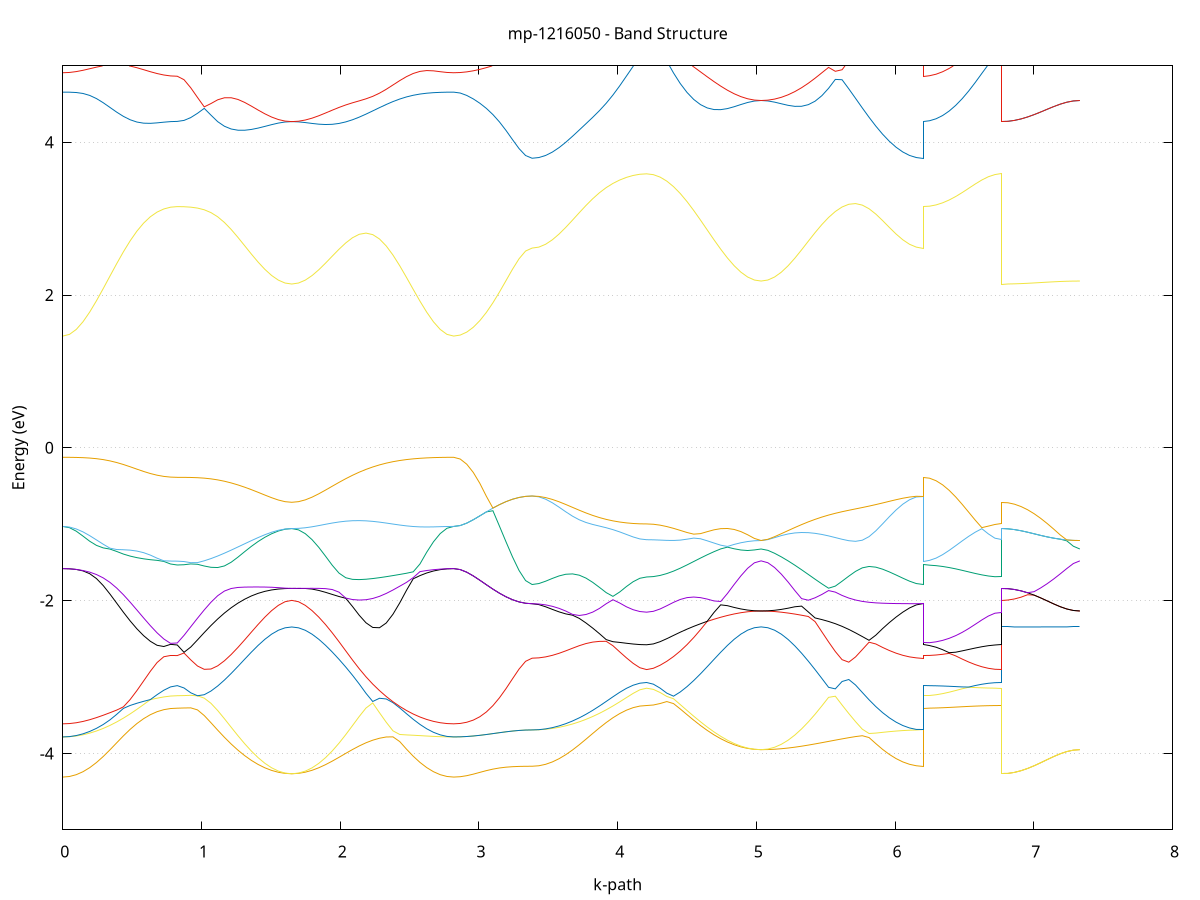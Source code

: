 set title 'mp-1216050 - Band Structure'
set xlabel 'k-path'
set ylabel 'Energy (eV)'
set grid y
set yrange [-5:5]
set terminal png size 800,600
set output 'mp-1216050_bands_gnuplot.png'
plot '-' using 1:2 with lines notitle, '-' using 1:2 with lines notitle, '-' using 1:2 with lines notitle, '-' using 1:2 with lines notitle, '-' using 1:2 with lines notitle, '-' using 1:2 with lines notitle, '-' using 1:2 with lines notitle, '-' using 1:2 with lines notitle, '-' using 1:2 with lines notitle, '-' using 1:2 with lines notitle, '-' using 1:2 with lines notitle, '-' using 1:2 with lines notitle, '-' using 1:2 with lines notitle, '-' using 1:2 with lines notitle, '-' using 1:2 with lines notitle, '-' using 1:2 with lines notitle, '-' using 1:2 with lines notitle, '-' using 1:2 with lines notitle, '-' using 1:2 with lines notitle, '-' using 1:2 with lines notitle, '-' using 1:2 with lines notitle, '-' using 1:2 with lines notitle, '-' using 1:2 with lines notitle, '-' using 1:2 with lines notitle, '-' using 1:2 with lines notitle, '-' using 1:2 with lines notitle, '-' using 1:2 with lines notitle, '-' using 1:2 with lines notitle, '-' using 1:2 with lines notitle, '-' using 1:2 with lines notitle, '-' using 1:2 with lines notitle, '-' using 1:2 with lines notitle, '-' using 1:2 with lines notitle, '-' using 1:2 with lines notitle, '-' using 1:2 with lines notitle, '-' using 1:2 with lines notitle, '-' using 1:2 with lines notitle, '-' using 1:2 with lines notitle, '-' using 1:2 with lines notitle, '-' using 1:2 with lines notitle, '-' using 1:2 with lines notitle, '-' using 1:2 with lines notitle, '-' using 1:2 with lines notitle, '-' using 1:2 with lines notitle, '-' using 1:2 with lines notitle, '-' using 1:2 with lines notitle, '-' using 1:2 with lines notitle, '-' using 1:2 with lines notitle, '-' using 1:2 with lines notitle, '-' using 1:2 with lines notitle, '-' using 1:2 with lines notitle, '-' using 1:2 with lines notitle, '-' using 1:2 with lines notitle, '-' using 1:2 with lines notitle, '-' using 1:2 with lines notitle, '-' using 1:2 with lines notitle, '-' using 1:2 with lines notitle, '-' using 1:2 with lines notitle, '-' using 1:2 with lines notitle, '-' using 1:2 with lines notitle, '-' using 1:2 with lines notitle, '-' using 1:2 with lines notitle, '-' using 1:2 with lines notitle, '-' using 1:2 with lines notitle
0.000000 -40.759056
0.048553 -40.758756
0.097106 -40.757856
0.145659 -40.756356
0.194212 -40.754256
0.242765 -40.751756
0.291318 -40.748756
0.339871 -40.745256
0.388424 -40.741556
0.436977 -40.737456
0.485530 -40.733256
0.534083 -40.728856
0.582636 -40.724456
0.631189 -40.719956
0.679741 -40.715656
0.728294 -40.711456
0.776847 -40.707456
0.825400 -40.703956
0.825400 -40.703956
0.873953 -40.703756
0.922506 -40.703356
0.971059 -40.702656
1.019612 -40.701756
1.068165 -40.700656
1.116718 -40.699356
1.165271 -40.697956
1.213824 -40.696456
1.262377 -40.694956
1.310930 -40.693456
1.359483 -40.692056
1.408036 -40.690756
1.456589 -40.689656
1.505142 -40.688756
1.553695 -40.688056
1.602248 -40.687656
1.650801 -40.687456
1.650801 -40.687456
1.699438 -40.687856
1.748075 -40.688756
1.796712 -40.690256
1.845349 -40.692356
1.893987 -40.694956
1.942624 -40.698056
1.991261 -40.701556
2.039898 -40.705456
2.088535 -40.709656
2.137173 -40.714056
2.185810 -40.718656
2.234447 -40.723356
2.283084 -40.728056
2.331721 -40.732656
2.380358 -40.737056
2.428996 -40.741256
2.477633 -40.745056
2.526270 -40.748556
2.574907 -40.751656
2.623544 -40.754256
2.672182 -40.756356
2.720819 -40.757856
2.769456 -40.758756
2.818093 -40.759056
2.818093 -40.759056
2.865203 -40.758956
2.912313 -40.758556
2.959422 -40.758056
3.006532 -40.757356
3.053642 -40.756456
3.100752 -40.755556
3.147861 -40.754556
3.194971 -40.753656
3.242081 -40.752856
3.289190 -40.752256
3.336300 -40.751856
3.383410 -40.751656
3.383410 -40.751656
3.431963 -40.751356
3.480516 -40.750556
3.529069 -40.749256
3.577622 -40.747456
3.626175 -40.745156
3.674728 -40.742456
3.723281 -40.739356
3.771834 -40.736056
3.820387 -40.732456
3.868940 -40.728756
3.917493 -40.724956
3.966045 -40.721056
4.014598 -40.717256
4.063151 -40.713556
4.111704 -40.710056
4.160257 -40.706756
4.208810 -40.703856
4.208810 -40.703856
4.257363 -40.703756
4.305916 -40.703356
4.354469 -40.702656
4.403022 -40.701756
4.451575 -40.700656
4.500128 -40.699356
4.548681 -40.697956
4.597234 -40.696456
4.645787 -40.694956
4.694340 -40.693456
4.742893 -40.692056
4.791446 -40.690756
4.839999 -40.689656
4.888552 -40.688656
4.937105 -40.688056
4.985658 -40.687656
5.034211 -40.687456
5.034211 -40.687456
5.082848 -40.687756
5.131485 -40.688556
5.180122 -40.689956
5.228759 -40.691756
5.277397 -40.694156
5.326034 -40.696856
5.374671 -40.700056
5.423308 -40.703556
5.471945 -40.707356
5.520582 -40.711356
5.569220 -40.715456
5.617857 -40.719656
5.666494 -40.723856
5.715131 -40.727956
5.763768 -40.731856
5.812406 -40.735656
5.861043 -40.739156
5.909680 -40.742256
5.958317 -40.745056
6.006954 -40.747356
6.055592 -40.749256
6.104229 -40.750556
6.152866 -40.751356
6.201503 -40.751656
6.201503 -40.703956
6.248613 -40.703956
6.295723 -40.703956
6.342832 -40.703956
6.389942 -40.703956
6.437052 -40.703956
6.484161 -40.703956
6.531271 -40.703856
6.578381 -40.703856
6.625491 -40.703856
6.672600 -40.703856
6.719710 -40.703856
6.766820 -40.703856
6.766820 -40.687456
6.813930 -40.687456
6.861039 -40.687456
6.908149 -40.687456
6.955259 -40.687456
7.002369 -40.687456
7.049478 -40.687456
7.096588 -40.687456
7.143698 -40.687456
7.190807 -40.687456
7.237917 -40.687456
7.285027 -40.687456
7.332137 -40.687456
e
0.000000 -40.680856
0.048553 -40.680856
0.097106 -40.680956
0.145659 -40.681056
0.194212 -40.681356
0.242765 -40.681656
0.291318 -40.682156
0.339871 -40.682756
0.388424 -40.683656
0.436977 -40.684656
0.485530 -40.685956
0.534083 -40.687556
0.582636 -40.689456
0.631189 -40.691656
0.679741 -40.694156
0.728294 -40.697056
0.776847 -40.700256
0.825400 -40.703456
0.825400 -40.703456
0.873953 -40.703356
0.922506 -40.702956
0.971059 -40.702256
1.019612 -40.701356
1.068165 -40.700256
1.116718 -40.699056
1.165271 -40.697656
1.213824 -40.696256
1.262377 -40.694756
1.310930 -40.693356
1.359483 -40.691956
1.408036 -40.690656
1.456589 -40.689556
1.505142 -40.688656
1.553695 -40.688056
1.602248 -40.687656
1.650801 -40.687456
1.650801 -40.687456
1.699438 -40.687456
1.748075 -40.687356
1.796712 -40.687256
1.845349 -40.687056
1.893987 -40.686756
1.942624 -40.686456
1.991261 -40.686156
2.039898 -40.685756
2.088535 -40.685356
2.137173 -40.684956
2.185810 -40.684556
2.234447 -40.684056
2.283084 -40.683656
2.331721 -40.683256
2.380358 -40.682856
2.428996 -40.682456
2.477633 -40.682056
2.526270 -40.681756
2.574907 -40.681456
2.623544 -40.681256
2.672182 -40.681056
2.720819 -40.680956
2.769456 -40.680856
2.818093 -40.680856
2.818093 -40.680856
2.865203 -40.680956
2.912313 -40.681256
2.959422 -40.681856
3.006532 -40.682556
3.053642 -40.683456
3.100752 -40.684356
3.147861 -40.685356
3.194971 -40.686256
3.242081 -40.687056
3.289190 -40.687656
3.336300 -40.688156
3.383410 -40.688256
3.383410 -40.688256
3.431963 -40.688256
3.480516 -40.688256
3.529069 -40.688256
3.577622 -40.688256
3.626175 -40.688356
3.674728 -40.688456
3.723281 -40.688756
3.771834 -40.689056
3.820387 -40.689656
3.868940 -40.690456
3.917493 -40.691456
3.966045 -40.692756
4.014598 -40.694256
4.063151 -40.696156
4.111704 -40.698356
4.160257 -40.700856
4.208810 -40.703456
4.208810 -40.703456
4.257363 -40.703256
4.305916 -40.702856
4.354469 -40.702256
4.403022 -40.701356
4.451575 -40.700256
4.500128 -40.699056
4.548681 -40.697656
4.597234 -40.696156
4.645787 -40.694756
4.694340 -40.693256
4.742893 -40.691856
4.791446 -40.690656
4.839999 -40.689556
4.888552 -40.688656
4.937105 -40.688056
4.985658 -40.687556
5.034211 -40.687456
5.034211 -40.687456
5.082848 -40.687456
5.131485 -40.687456
5.180122 -40.687456
5.228759 -40.687456
5.277397 -40.687556
5.326034 -40.687556
5.374671 -40.687556
5.423308 -40.687656
5.471945 -40.687656
5.520582 -40.687656
5.569220 -40.687756
5.617857 -40.687756
5.666494 -40.687856
5.715131 -40.687856
5.763768 -40.687956
5.812406 -40.687956
5.861043 -40.688056
5.909680 -40.688056
5.958317 -40.688156
6.006954 -40.688156
6.055592 -40.688256
6.104229 -40.688256
6.152866 -40.688256
6.201503 -40.688256
6.201503 -40.703456
6.248613 -40.703456
6.295723 -40.703456
6.342832 -40.703456
6.389942 -40.703456
6.437052 -40.703456
6.484161 -40.703456
6.531271 -40.703456
6.578381 -40.703456
6.625491 -40.703456
6.672600 -40.703456
6.719710 -40.703456
6.766820 -40.703456
6.766820 -40.687456
6.813930 -40.687456
6.861039 -40.687456
6.908149 -40.687456
6.955259 -40.687456
7.002369 -40.687456
7.049478 -40.687456
7.096588 -40.687456
7.143698 -40.687456
7.190807 -40.687456
7.237917 -40.687456
7.285027 -40.687456
7.332137 -40.687456
e
0.000000 -21.720056
0.048553 -21.719356
0.097106 -21.717356
0.145659 -21.714256
0.194212 -21.710456
0.242765 -21.706556
0.291318 -21.703056
0.339871 -21.700656
0.388424 -21.700156
0.436977 -21.701856
0.485530 -21.706056
0.534083 -21.712456
0.582636 -21.720456
0.631189 -21.729056
0.679741 -21.737256
0.728294 -21.743956
0.776847 -21.748356
0.825400 -21.749856
0.825400 -21.749856
0.873953 -21.751256
0.922506 -21.755556
0.971059 -21.762756
1.019612 -21.772856
1.068165 -21.785856
1.116718 -21.801756
1.165271 -21.820156
1.213824 -21.840656
1.262377 -21.862456
1.310930 -21.884856
1.359483 -21.906856
1.408036 -21.927456
1.456589 -21.945756
1.505142 -21.960956
1.553695 -21.972256
1.602248 -21.979256
1.650801 -21.981656
1.650801 -21.981656
1.699438 -21.979256
1.748075 -21.972156
1.796712 -21.960556
1.845349 -21.944656
1.893987 -21.924856
1.942624 -21.901856
1.991261 -21.876256
2.039898 -21.848956
2.088535 -21.821056
2.137173 -21.793756
2.185810 -21.768256
2.234447 -21.745956
2.283084 -21.727856
2.331721 -21.714556
2.380358 -21.706056
2.428996 -21.701956
2.477633 -21.701356
2.526270 -21.703156
2.574907 -21.706456
2.623544 -21.710456
2.672182 -21.714256
2.720819 -21.717356
2.769456 -21.719356
2.818093 -21.720056
2.818093 -21.720056
2.865203 -21.718456
2.912313 -21.713556
2.959422 -21.705756
3.006532 -21.695156
3.053642 -21.682456
3.100752 -21.668156
3.147861 -21.653056
3.194971 -21.638256
3.242081 -21.624956
3.289190 -21.614256
3.336300 -21.607256
3.383410 -21.604756
3.383410 -21.604756
3.431963 -21.605956
3.480516 -21.609256
3.529069 -21.614956
3.577622 -21.623056
3.626175 -21.633556
3.674728 -21.646356
3.723281 -21.661256
3.771834 -21.677756
3.820387 -21.695256
3.868940 -21.713056
3.917493 -21.730156
3.966045 -21.745856
4.014598 -21.759456
4.063151 -21.770356
4.111704 -21.778256
4.160257 -21.783056
4.208810 -21.784656
4.208810 -21.784656
4.257363 -21.785456
4.305916 -21.787956
4.354469 -21.792256
4.403022 -21.798456
4.451575 -21.806856
4.500128 -21.817456
4.548681 -21.830356
4.597234 -21.845256
4.645787 -21.861856
4.694340 -21.879356
4.742893 -21.897156
4.791446 -21.914256
4.839999 -21.929656
4.888552 -21.942756
4.937105 -21.952556
4.985658 -21.958756
5.034211 -21.960756
5.034211 -21.960756
5.082848 -21.958656
5.131485 -21.952456
5.180122 -21.942356
5.228759 -21.928556
5.277397 -21.911456
5.326034 -21.891756
5.374671 -21.869956
5.423308 -21.846656
5.471945 -21.822656
5.520582 -21.798456
5.569220 -21.774656
5.617857 -21.751756
5.666494 -21.729856
5.715131 -21.709456
5.763768 -21.690456
5.812406 -21.673156
5.861043 -21.657656
5.909680 -21.643956
5.958317 -21.632156
6.006954 -21.622456
6.055592 -21.614756
6.104229 -21.609256
6.152866 -21.605956
6.201503 -21.604756
6.201503 -21.749856
6.248613 -21.750456
6.295723 -21.752356
6.342832 -21.755156
6.389942 -21.758856
6.437052 -21.763156
6.484161 -21.767656
6.531271 -21.772156
6.578381 -21.776256
6.625491 -21.779756
6.672600 -21.782456
6.719710 -21.784056
6.766820 -21.784656
6.766820 -21.981656
6.813930 -21.981256
6.861039 -21.980256
6.908149 -21.978656
6.955259 -21.976556
7.002369 -21.974056
7.049478 -21.971356
7.096588 -21.968656
7.143698 -21.966156
7.190807 -21.963956
7.237917 -21.962256
7.285027 -21.961156
7.332137 -21.960756
e
0.000000 -20.992056
0.048553 -20.996556
0.097106 -21.009756
0.145659 -21.031156
0.194212 -21.059456
0.242765 -21.093456
0.291318 -21.131556
0.339871 -21.172356
0.388424 -21.214156
0.436977 -21.255656
0.485530 -21.295656
0.534083 -21.332856
0.582636 -21.366356
0.631189 -21.395156
0.679741 -21.418456
0.728294 -21.435656
0.776847 -21.446156
0.825400 -21.449756
0.825400 -21.449756
0.873953 -21.450456
0.922506 -21.452756
0.971059 -21.456956
1.019612 -21.463556
1.068165 -21.472856
1.116718 -21.485456
1.165271 -21.501356
1.213824 -21.520556
1.262377 -21.542256
1.310930 -21.565456
1.359483 -21.589056
1.408036 -21.611656
1.456589 -21.632056
1.505142 -21.649156
1.553695 -21.661956
1.602248 -21.669956
1.650801 -21.672656
1.650801 -21.672656
1.699438 -21.669856
1.748075 -21.661756
1.796712 -21.648456
1.845349 -21.629956
1.893987 -21.606556
1.942624 -21.578756
1.991261 -21.546856
2.039898 -21.511556
2.088535 -21.473356
2.137173 -21.433156
2.185810 -21.391756
2.234447 -21.349756
2.283084 -21.307656
2.331721 -21.265956
2.380358 -21.224756
2.428996 -21.184556
2.477633 -21.145856
2.526270 -21.109556
2.574907 -21.076456
2.623544 -21.047556
2.672182 -21.023956
2.720819 -21.006456
2.769456 -20.995656
2.818093 -20.992056
2.818093 -20.992056
2.865203 -20.991856
2.912313 -20.991256
2.959422 -20.990356
3.006532 -20.989256
3.053642 -20.987856
3.100752 -20.986456
3.147861 -20.984956
3.194971 -20.983556
3.242081 -20.982356
3.289190 -20.981356
3.336300 -20.980756
3.383410 -20.980556
3.383410 -20.980556
3.431963 -20.987456
3.480516 -21.006256
3.529069 -21.034456
3.577622 -21.070256
3.626175 -21.112356
3.674728 -21.159556
3.723281 -21.210356
3.771834 -21.263256
3.820387 -21.316456
3.868940 -21.368356
3.917493 -21.417256
3.966045 -21.461656
4.014598 -21.500256
4.063151 -21.531856
4.111704 -21.555256
4.160257 -21.569756
4.208810 -21.574656
4.208810 -21.574656
4.257363 -21.573556
4.305916 -21.570256
4.354469 -21.565056
4.403022 -21.558256
4.451575 -21.550456
4.500128 -21.542156
4.548681 -21.534356
4.597234 -21.527756
4.645787 -21.523256
4.694340 -21.521556
4.742893 -21.522956
4.791446 -21.526856
4.839999 -21.532656
4.888552 -21.538956
4.937105 -21.544556
4.985658 -21.548356
5.034211 -21.549656
5.034211 -21.549656
5.082848 -21.548356
5.131485 -21.544156
5.180122 -21.537056
5.228759 -21.527056
5.277397 -21.513756
5.326034 -21.496956
5.374671 -21.476656
5.423308 -21.452456
5.471945 -21.424556
5.520582 -21.392756
5.569220 -21.357656
5.617857 -21.319656
5.666494 -21.279456
5.715131 -21.238156
5.763768 -21.196856
5.812406 -21.156556
5.861043 -21.118456
5.909680 -21.083656
5.958317 -21.053056
6.006954 -21.027356
6.055592 -21.007056
6.104229 -20.993756
6.152866 -20.984256
6.201503 -20.980556
6.201503 -21.449756
6.248613 -21.452456
6.295723 -21.460256
6.342832 -21.472156
6.389942 -21.486956
6.437052 -21.503056
6.484161 -21.519256
6.531271 -21.534656
6.578381 -21.548256
6.625491 -21.559456
6.672600 -21.567756
6.719710 -21.572956
6.766820 -21.574656
6.766820 -21.672656
6.813930 -21.670856
6.861039 -21.665756
6.908149 -21.657356
6.955259 -21.646156
7.002369 -21.632556
7.049478 -21.617356
7.096588 -21.601356
7.143698 -21.585556
7.190807 -21.571256
7.237917 -21.559756
7.285027 -21.552256
7.332137 -21.549656
e
0.000000 -20.992056
0.048553 -20.991656
0.097106 -20.990356
0.145659 -20.988356
0.194212 -20.985556
0.242765 -20.982156
0.291318 -20.978156
0.339871 -20.973756
0.388424 -20.969056
0.436977 -20.964156
0.485530 -20.959356
0.534083 -20.954756
0.582636 -20.950456
0.631189 -20.946656
0.679741 -20.943556
0.728294 -20.941256
0.776847 -20.939856
0.825400 -20.939356
0.825400 -20.939356
0.873953 -20.941156
0.922506 -20.946256
0.971059 -20.954256
1.019612 -20.964156
1.068165 -20.975056
1.116718 -20.986056
1.165271 -20.996156
1.213824 -21.004656
1.262377 -21.011256
1.310930 -21.015756
1.359483 -21.018256
1.408036 -21.018956
1.456589 -21.018456
1.505142 -21.017156
1.553695 -21.015756
1.602248 -21.014556
1.650801 -21.014156
1.650801 -21.014156
1.699438 -21.014556
1.748075 -21.015856
1.796712 -21.017656
1.845349 -21.019856
1.893987 -21.022156
1.942624 -21.024256
1.991261 -21.026056
2.039898 -21.027456
2.088535 -21.028056
2.137173 -21.028056
2.185810 -21.027356
2.234447 -21.025856
2.283084 -21.023656
2.331721 -21.020856
2.380358 -21.017556
2.428996 -21.013856
2.477633 -21.009956
2.526270 -21.005956
2.574907 -21.002256
2.623544 -20.998856
2.672182 -20.995956
2.720819 -20.993856
2.769456 -20.992456
2.818093 -20.992056
2.818093 -20.992056
2.865203 -20.991856
2.912313 -20.991256
2.959422 -20.990356
3.006532 -20.989256
3.053642 -20.987856
3.100752 -20.986456
3.147861 -20.984956
3.194971 -20.983556
3.242081 -20.982356
3.289190 -20.981356
3.336300 -20.980756
3.383410 -20.980556
3.383410 -20.980556
3.431963 -20.980256
3.480516 -20.979256
3.529069 -20.977656
3.577622 -20.975356
3.626175 -20.972656
3.674728 -20.969456
3.723281 -20.965956
3.771834 -20.962256
3.820387 -20.958356
3.868940 -20.954656
3.917493 -20.950956
3.966045 -20.947656
4.014598 -20.944756
4.063151 -20.942356
4.111704 -20.940656
4.160257 -20.939556
4.208810 -20.939156
4.208810 -20.939156
4.257363 -20.941456
4.305916 -20.948156
4.354469 -20.958456
4.403022 -20.971656
4.451575 -20.986356
4.500128 -21.001356
4.548681 -21.015556
4.597234 -21.027956
4.645787 -21.037756
4.694340 -21.044756
4.742893 -21.048756
4.791446 -21.050256
4.839999 -21.049656
4.888552 -21.047856
4.937105 -21.045656
4.985658 -21.043856
5.034211 -21.043156
5.034211 -21.043156
5.082848 -21.043856
5.131485 -21.046156
5.180122 -21.050456
5.228759 -21.056756
5.277397 -21.064856
5.326034 -21.073756
5.374671 -21.082456
5.423308 -21.090256
5.471945 -21.096456
5.520582 -21.100556
5.569220 -21.102456
5.617857 -21.101856
5.666494 -21.098756
5.715131 -21.093256
5.763768 -21.085456
5.812406 -21.075556
5.861043 -21.063756
5.909680 -21.050456
5.958317 -21.036156
6.006954 -21.021256
6.055592 -21.006756
6.104229 -20.992356
6.152866 -20.983556
6.201503 -20.980556
6.201503 -20.939356
6.248613 -20.939356
6.295723 -20.939356
6.342832 -20.939356
6.389942 -20.939356
6.437052 -20.939356
6.484161 -20.939256
6.531271 -20.939256
6.578381 -20.939256
6.625491 -20.939156
6.672600 -20.939156
6.719710 -20.939156
6.766820 -20.939156
6.766820 -21.014156
6.813930 -21.014656
6.861039 -21.016056
6.908149 -21.018356
6.955259 -21.021356
7.002369 -21.024756
7.049478 -21.028556
7.096588 -21.032256
7.143698 -21.035856
7.190807 -21.038856
7.237917 -21.041156
7.285027 -21.042656
7.332137 -21.043156
e
0.000000 -20.706456
0.048553 -20.707156
0.097106 -20.709656
0.145659 -20.714656
0.194212 -20.724156
0.242765 -20.742256
0.291318 -20.770256
0.339871 -20.802856
0.388424 -20.835056
0.436977 -20.863556
0.485530 -20.886356
0.534083 -20.902156
0.582636 -20.910856
0.631189 -20.912656
0.679741 -20.908656
0.728294 -20.900256
0.776847 -20.889656
0.825400 -20.883256
0.825400 -20.883256
0.873953 -20.884456
0.922506 -20.888256
0.971059 -20.894056
1.019612 -20.901356
1.068165 -20.909256
1.116718 -20.916756
1.165271 -20.922756
1.213824 -20.926456
1.262377 -20.927556
1.310930 -20.926056
1.359483 -20.922256
1.408036 -20.916956
1.456589 -20.910856
1.505142 -20.905056
1.553695 -20.900056
1.602248 -20.896756
1.650801 -20.895656
1.650801 -20.895656
1.699438 -20.897156
1.748075 -20.901456
1.796712 -20.908356
1.845349 -20.917356
1.893987 -20.927856
1.942624 -20.938856
1.991261 -20.949456
2.039898 -20.958356
2.088535 -20.964156
2.137173 -20.965356
2.185810 -20.960556
2.234447 -20.948456
2.283084 -20.928756
2.331721 -20.901456
2.380358 -20.867956
2.428996 -20.829856
2.477633 -20.789356
2.526270 -20.748756
2.574907 -20.724656
2.623544 -20.718256
2.672182 -20.713156
2.720819 -20.709456
2.769456 -20.707156
2.818093 -20.706456
2.818093 -20.706456
2.865203 -20.709456
2.912313 -20.718256
2.959422 -20.732456
3.006532 -20.751156
3.053642 -20.773356
3.100752 -20.797656
3.147861 -20.822656
3.194971 -20.846656
3.242081 -20.867756
3.289190 -20.884456
3.336300 -20.895156
3.383410 -20.898856
3.383410 -20.898856
3.431963 -20.896456
3.480516 -20.890956
3.529069 -20.884656
3.577622 -20.878456
3.626175 -20.872656
3.674728 -20.867156
3.723281 -20.861656
3.771834 -20.855856
3.820387 -20.849656
3.868940 -20.842956
3.917493 -20.835956
3.966045 -20.828756
4.014598 -20.821856
4.063151 -20.815656
4.111704 -20.810756
4.160257 -20.807656
4.208810 -20.806556
4.208810 -20.806556
4.257363 -20.806956
4.305916 -20.808456
4.354469 -20.810756
4.403022 -20.814156
4.451575 -20.818456
4.500128 -20.823756
4.548681 -20.845556
4.597234 -20.876956
4.645787 -20.904356
4.694340 -20.925756
4.742893 -20.939856
4.791446 -20.946256
4.839999 -20.945256
4.888552 -20.937856
4.937105 -20.925456
4.985658 -20.909956
5.034211 -20.898556
5.034211 -20.898556
5.082848 -20.909656
5.131485 -20.924456
5.180122 -20.935956
5.228759 -20.943056
5.277397 -20.945756
5.326034 -20.944456
5.374671 -20.940356
5.423308 -20.933956
5.471945 -20.926156
5.520582 -20.917456
5.569220 -20.908356
5.617857 -20.899356
5.666494 -20.890856
5.715131 -20.883356
5.763768 -20.877156
5.812406 -20.872756
5.861043 -20.870456
5.909680 -20.870456
5.958317 -20.872756
6.006954 -20.877356
6.055592 -20.883556
6.104229 -20.890556
6.152866 -20.896456
6.201503 -20.898856
6.201503 -20.883256
6.248613 -20.879656
6.295723 -20.869356
6.342832 -20.853356
6.389942 -20.840956
6.437052 -20.835356
6.484161 -20.829256
6.531271 -20.823356
6.578381 -20.817856
6.625491 -20.813156
6.672600 -20.809556
6.719710 -20.807256
6.766820 -20.806556
6.766820 -20.895656
6.813930 -20.895756
6.861039 -20.895856
6.908149 -20.896056
6.955259 -20.896356
7.002369 -20.896756
7.049478 -20.897156
7.096588 -20.897456
7.143698 -20.897856
7.190807 -20.898156
7.237917 -20.898356
7.285027 -20.898556
7.332137 -20.898556
e
0.000000 -20.606556
0.048553 -20.611056
0.097106 -20.624356
0.145659 -20.644556
0.194212 -20.668156
0.242765 -20.689056
0.291318 -20.703856
0.339871 -20.715156
0.388424 -20.725956
0.436977 -20.737356
0.485530 -20.749956
0.534083 -20.763856
0.582636 -20.779056
0.631189 -20.795256
0.679741 -20.812256
0.728294 -20.829356
0.776847 -20.844856
0.825400 -20.852856
0.825400 -20.852856
0.873953 -20.853056
0.922506 -20.853456
0.971059 -20.854356
1.019612 -20.855656
1.068165 -20.857356
1.116718 -20.859556
1.165271 -20.862356
1.213824 -20.865556
1.262377 -20.869156
1.310930 -20.873156
1.359483 -20.877456
1.408036 -20.881756
1.456589 -20.886056
1.505142 -20.889856
1.553695 -20.892956
1.602248 -20.894956
1.650801 -20.895656
1.650801 -20.895656
1.699438 -20.894656
1.748075 -20.891656
1.796712 -20.886756
1.845349 -20.880256
1.893987 -20.872456
1.942624 -20.863456
1.991261 -20.853456
2.039898 -20.842756
2.088535 -20.831456
2.137173 -20.819756
2.185810 -20.807756
2.234447 -20.795756
2.283084 -20.783856
2.331721 -20.772356
2.380358 -20.761156
2.428996 -20.750756
2.477633 -20.741056
2.526270 -20.732356
2.574907 -20.710156
2.623544 -20.675456
2.672182 -20.646456
2.720819 -20.624656
2.769456 -20.611056
2.818093 -20.606556
2.818093 -20.606556
2.865203 -20.606756
2.912313 -20.607356
2.959422 -20.608256
3.006532 -20.609556
3.053642 -20.610956
3.100752 -20.612556
3.147861 -20.614156
3.194971 -20.615756
3.242081 -20.617056
3.289190 -20.618056
3.336300 -20.618656
3.383410 -20.618856
3.383410 -20.618856
3.431963 -20.621056
3.480516 -20.627156
3.529069 -20.636456
3.577622 -20.647656
3.626175 -20.659356
3.674728 -20.670456
3.723281 -20.680056
3.771834 -20.687856
3.820387 -20.693756
3.868940 -20.698056
3.917493 -20.700956
3.966045 -20.703056
4.014598 -20.704456
4.063151 -20.705556
4.111704 -20.706356
4.160257 -20.706856
4.208810 -20.706956
4.208810 -20.706956
4.257363 -20.709556
4.305916 -20.717756
4.354469 -20.732256
4.403022 -20.753756
4.451575 -20.781256
4.500128 -20.812756
4.548681 -20.829956
4.597234 -20.836956
4.645787 -20.844756
4.694340 -20.853156
4.742893 -20.861956
4.791446 -20.870756
4.839999 -20.879256
4.888552 -20.886856
4.937105 -20.893056
4.985658 -20.897156
5.034211 -20.898556
5.034211 -20.898556
5.082848 -20.897656
5.131485 -20.894756
5.180122 -20.890156
5.228759 -20.883756
5.277397 -20.875756
5.326034 -20.866256
5.374671 -20.855356
5.423308 -20.843256
5.471945 -20.830156
5.520582 -20.815956
5.569220 -20.800956
5.617857 -20.785156
5.666494 -20.768756
5.715131 -20.751756
5.763768 -20.734356
5.812406 -20.716556
5.861043 -20.698856
5.909680 -20.681456
5.958317 -20.664856
6.006954 -20.649856
6.055592 -20.637056
6.104229 -20.627156
6.152866 -20.620956
6.201503 -20.618856
6.201503 -20.852856
6.248613 -20.852056
6.295723 -20.849656
6.342832 -20.845856
6.389942 -20.833456
6.437052 -20.811256
6.484161 -20.788356
6.531271 -20.766356
6.578381 -20.746456
6.625491 -20.729856
6.672600 -20.717356
6.719710 -20.709556
6.766820 -20.706956
6.766820 -20.895656
6.813930 -20.895756
6.861039 -20.895856
6.908149 -20.896056
6.955259 -20.896356
7.002369 -20.896756
7.049478 -20.897156
7.096588 -20.897456
7.143698 -20.897856
7.190807 -20.898156
7.237917 -20.898356
7.285027 -20.898556
7.332137 -20.898556
e
0.000000 -20.606556
0.048553 -20.606656
0.097106 -20.606956
0.145659 -20.607456
0.194212 -20.608156
0.242765 -20.609056
0.291318 -20.610156
0.339871 -20.611356
0.388424 -20.612656
0.436977 -20.614156
0.485530 -20.615556
0.534083 -20.617056
0.582636 -20.618356
0.631189 -20.619656
0.679741 -20.620656
0.728294 -20.621456
0.776847 -20.621856
0.825400 -20.622056
0.825400 -20.622056
0.873953 -20.623256
0.922506 -20.626656
0.971059 -20.631756
1.019612 -20.638056
1.068165 -20.644856
1.116718 -20.651556
1.165271 -20.658056
1.213824 -20.664156
1.262377 -20.669756
1.310930 -20.674956
1.359483 -20.679856
1.408036 -20.684356
1.456589 -20.688456
1.505142 -20.691956
1.553695 -20.694656
1.602248 -20.696456
1.650801 -20.697056
1.650801 -20.697056
1.699438 -20.696456
1.748075 -20.694656
1.796712 -20.691656
1.845349 -20.687656
1.893987 -20.682756
1.942624 -20.677156
1.991261 -20.670956
2.039898 -20.664456
2.088535 -20.657856
2.137173 -20.651256
2.185810 -20.644756
2.234447 -20.638656
2.283084 -20.632956
2.331721 -20.627756
2.380358 -20.623156
2.428996 -20.619156
2.477633 -20.615756
2.526270 -20.612956
2.574907 -20.610856
2.623544 -20.609156
2.672182 -20.607956
2.720819 -20.607156
2.769456 -20.606656
2.818093 -20.606556
2.818093 -20.606556
2.865203 -20.606756
2.912313 -20.607356
2.959422 -20.608256
3.006532 -20.609556
3.053642 -20.610956
3.100752 -20.612556
3.147861 -20.614156
3.194971 -20.615756
3.242081 -20.617056
3.289190 -20.618056
3.336300 -20.618656
3.383410 -20.618856
3.383410 -20.618856
3.431963 -20.618856
3.480516 -20.618956
3.529069 -20.618956
3.577622 -20.619056
3.626175 -20.619156
3.674728 -20.619356
3.723281 -20.619556
3.771834 -20.619756
3.820387 -20.620056
3.868940 -20.620356
3.917493 -20.620556
3.966045 -20.620856
4.014598 -20.621156
4.063151 -20.621356
4.111704 -20.621556
4.160257 -20.621656
4.208810 -20.621756
4.208810 -20.621756
4.257363 -20.624556
4.305916 -20.632456
4.354469 -20.643656
4.403022 -20.656156
4.451575 -20.669056
4.500128 -20.682056
4.548681 -20.695556
4.597234 -20.709956
4.645787 -20.725556
4.694340 -20.742456
4.742893 -20.760756
4.791446 -20.780256
4.839999 -20.800756
4.888552 -20.822156
4.937105 -20.843656
4.985658 -20.864256
5.034211 -20.877356
5.034211 -20.877356
5.082848 -20.864056
5.131485 -20.842756
5.180122 -20.819956
5.228759 -20.796856
5.277397 -20.774056
5.326034 -20.752056
5.374671 -20.731256
5.423308 -20.711956
5.471945 -20.694356
5.520582 -20.678756
5.569220 -20.665156
5.617857 -20.653756
5.666494 -20.644356
5.715131 -20.636956
5.763768 -20.631356
5.812406 -20.627256
5.861043 -20.624356
5.909680 -20.622456
5.958317 -20.621056
6.006954 -20.620256
6.055592 -20.619556
6.104229 -20.619156
6.152866 -20.618956
6.201503 -20.618856
6.201503 -20.622056
6.248613 -20.622056
6.295723 -20.622056
6.342832 -20.622056
6.389942 -20.621956
6.437052 -20.621956
6.484161 -20.621856
6.531271 -20.621856
6.578381 -20.621756
6.625491 -20.621756
6.672600 -20.621756
6.719710 -20.621756
6.766820 -20.621756
6.766820 -20.697056
6.813930 -20.699756
6.861039 -20.707856
6.908149 -20.720856
6.955259 -20.738156
7.002369 -20.758656
7.049478 -20.781356
7.096588 -20.804756
7.143698 -20.827456
7.190807 -20.847556
7.237917 -20.863456
7.285027 -20.873756
7.332137 -20.877356
e
0.000000 -16.854856
0.048553 -16.849956
0.097106 -16.835556
0.145659 -16.812556
0.194212 -16.782056
0.242765 -16.745456
0.291318 -16.704456
0.339871 -16.660556
0.388424 -16.615456
0.436977 -16.570656
0.485530 -16.527356
0.534083 -16.486956
0.582636 -16.450456
0.631189 -16.418756
0.679741 -16.393056
0.728294 -16.373956
0.776847 -16.362156
0.825400 -16.358156
0.825400 -16.358156
0.873953 -16.354656
0.922506 -16.344556
0.971059 -16.328156
1.019612 -16.306356
1.068165 -16.280256
1.116718 -16.250856
1.165271 -16.219556
1.213824 -16.187456
1.262377 -16.155756
1.310930 -16.125556
1.359483 -16.097656
1.408036 -16.072956
1.456589 -16.051956
1.505142 -16.035156
1.553695 -16.022956
1.602248 -16.015556
1.650801 -16.013056
1.650801 -16.013056
1.699438 -16.015556
1.748075 -16.023256
1.796712 -16.036256
1.845349 -16.054756
1.893987 -16.078656
1.942624 -16.107756
1.991261 -16.141756
2.039898 -16.180456
2.088535 -16.223556
2.137173 -16.270456
2.185810 -16.320556
2.234447 -16.373456
2.283084 -16.428156
2.331721 -16.483956
2.380358 -16.539756
2.428996 -16.594656
2.477633 -16.647356
2.526270 -16.696756
2.574907 -16.741456
2.623544 -16.780256
2.672182 -16.811956
2.720819 -16.835456
2.769456 -16.849856
2.818093 -16.854856
2.818093 -16.854856
2.865203 -16.852256
2.912313 -16.845056
2.959422 -16.834056
3.006532 -16.820656
3.053642 -16.806156
3.100752 -16.791856
3.147861 -16.778956
3.194971 -16.768256
3.242081 -16.759856
3.289190 -16.753856
3.336300 -16.750256
3.383410 -16.749056
3.383410 -16.749056
3.431963 -16.745156
3.480516 -16.733756
3.529069 -16.715256
3.577622 -16.690956
3.626175 -16.661856
3.674728 -16.629656
3.723281 -16.595456
3.771834 -16.560956
3.820387 -16.527156
3.868940 -16.495056
3.917493 -16.465656
3.966045 -16.439556
4.014598 -16.417356
4.063151 -16.399656
4.111704 -16.386556
4.160257 -16.378656
4.208810 -16.375956
4.208810 -16.375956
4.257363 -16.372256
4.305916 -16.361356
4.354469 -16.343656
4.403022 -16.320156
4.451575 -16.291956
4.500128 -16.260256
4.548681 -16.226356
4.597234 -16.191556
4.645787 -16.157356
4.694340 -16.124556
4.742893 -16.094356
4.791446 -16.067456
4.839999 -16.044656
4.888552 -16.026356
4.937105 -16.013056
4.985658 -16.004956
5.034211 -16.002256
5.034211 -16.002256
5.082848 -16.005056
5.131485 -16.013156
5.180122 -16.026656
5.228759 -16.045256
5.277397 -16.068756
5.326034 -16.097056
5.374671 -16.129556
5.423308 -16.166056
5.471945 -16.206056
5.520582 -16.249056
5.569220 -16.294456
5.617857 -16.341656
5.666494 -16.389956
5.715131 -16.438556
5.763768 -16.486756
5.812406 -16.533556
5.861043 -16.578156
5.909680 -16.619456
5.958317 -16.656556
6.006954 -16.688456
6.055592 -16.714356
6.104229 -16.733456
6.152866 -16.745156
6.201503 -16.749056
6.201503 -16.358156
6.248613 -16.358456
6.295723 -16.359356
6.342832 -16.360756
6.389942 -16.362656
6.437052 -16.364856
6.484161 -16.367056
6.531271 -16.369356
6.578381 -16.371456
6.625491 -16.373356
6.672600 -16.374756
6.719710 -16.375656
6.766820 -16.375956
6.766820 -16.013056
6.813930 -16.012856
6.861039 -16.012356
6.908149 -16.011456
6.955259 -16.010356
7.002369 -16.009056
7.049478 -16.007656
7.096588 -16.006256
7.143698 -16.005056
7.190807 -16.003956
7.237917 -16.003056
7.285027 -16.002456
7.332137 -16.002256
e
0.000000 -16.401956
0.048553 -16.394956
0.097106 -16.374356
0.145659 -16.341056
0.194212 -16.296556
0.242765 -16.242756
0.291318 -16.181756
0.339871 -16.115956
0.388424 -16.047956
0.436977 -15.979756
0.485530 -15.913956
0.534083 -15.852456
0.582636 -15.797256
0.631189 -15.749756
0.679741 -15.711556
0.728294 -15.683656
0.776847 -15.666756
0.825400 -15.661056
0.825400 -15.661056
0.873953 -15.654756
0.922506 -15.636356
0.971059 -15.608556
1.019612 -15.593256
1.068165 -15.612056
1.116718 -15.639256
1.165271 -15.670156
1.213824 -15.702956
1.262377 -15.736456
1.310930 -15.769556
1.359483 -15.800956
1.408036 -15.829656
1.456589 -15.854656
1.505142 -15.875056
1.553695 -15.890056
1.602248 -15.899356
1.650801 -15.902456
1.650801 -15.902456
1.699438 -15.899356
1.748075 -15.889756
1.796712 -15.873856
1.845349 -15.851656
1.893987 -15.823556
1.942624 -15.790156
1.991261 -15.752156
2.039898 -15.710456
2.088535 -15.665656
2.137173 -15.619156
2.185810 -15.577156
2.234447 -15.640556
2.283084 -15.733756
2.331721 -15.827356
2.380358 -15.919356
2.428996 -16.007856
2.477633 -16.091056
2.526270 -16.167456
2.574907 -16.235356
2.623544 -16.293256
2.672182 -16.339956
2.720819 -16.374056
2.769456 -16.394856
2.818093 -16.401956
2.818093 -16.401956
2.865203 -16.398256
2.912313 -16.387256
2.959422 -16.368456
3.006532 -16.341456
3.053642 -16.305756
3.100752 -16.261456
3.147861 -16.209256
3.194971 -16.150556
3.242081 -16.088156
3.289190 -16.026356
3.336300 -15.975056
3.383410 -15.953156
3.383410 -15.953156
3.431963 -15.949956
3.480516 -15.941256
3.529069 -15.930556
3.577622 -15.922756
3.626175 -15.922556
3.674728 -15.932056
3.723281 -15.949856
3.771834 -15.973656
3.820387 -16.001056
3.868940 -16.029956
3.917493 -16.058456
3.966045 -16.085356
4.014598 -16.109256
4.063151 -16.129156
4.111704 -16.144056
4.160257 -16.153356
4.208810 -16.156456
4.208810 -16.156456
4.257363 -16.149456
4.305916 -16.128456
4.354469 -16.094556
4.403022 -16.049556
4.451575 -15.995256
4.500128 -15.934256
4.548681 -15.869056
4.597234 -15.802756
4.645787 -15.738256
4.694340 -15.678756
4.742893 -15.627356
4.791446 -15.586956
4.839999 -15.559056
4.888552 -15.542656
4.937105 -15.534656
4.985658 -15.531356
5.034211 -15.530556
5.034211 -15.530556
5.082848 -15.531356
5.131485 -15.533556
5.180122 -15.537156
5.228759 -15.542056
5.277397 -15.548156
5.326034 -15.555256
5.374671 -15.563256
5.423308 -15.571856
5.471945 -15.580956
5.520582 -15.590156
5.569220 -15.599556
5.617857 -15.608756
5.666494 -15.628256
5.715131 -15.673956
5.763768 -15.718856
5.812406 -15.761956
5.861043 -15.802556
5.909680 -15.839756
5.958317 -15.872756
6.006954 -15.900856
6.055592 -15.923356
6.104229 -15.939856
6.152866 -15.949856
6.201503 -15.953156
6.201503 -15.661056
6.248613 -15.691956
6.295723 -15.750356
6.342832 -15.813456
6.389942 -15.875856
6.437052 -15.935156
6.484161 -15.989556
6.531271 -16.038056
6.578381 -16.079256
6.625491 -16.112456
6.672600 -16.136756
6.719710 -16.151556
6.766820 -16.156456
6.766820 -15.902456
6.813930 -15.898156
6.861039 -15.885256
6.908149 -15.864056
6.955259 -15.835356
7.002369 -15.799956
7.049478 -15.759056
7.096588 -15.714156
7.143698 -15.666756
7.190807 -15.619456
7.237917 -15.576056
7.285027 -15.543256
7.332137 -15.530556
e
0.000000 -15.150856
0.048553 -15.153956
0.097106 -15.163256
0.145659 -15.178156
0.194212 -15.198456
0.242765 -15.223456
0.291318 -15.252456
0.339871 -15.284456
0.388424 -15.318556
0.436977 -15.353656
0.485530 -15.388556
0.534083 -15.422256
0.582636 -15.453456
0.631189 -15.480956
0.679741 -15.503756
0.728294 -15.520756
0.776847 -15.531056
0.825400 -15.534556
0.825400 -15.534556
0.873953 -15.537456
0.922506 -15.545856
0.971059 -15.557556
1.019612 -15.551256
1.068165 -15.506656
1.116718 -15.450256
1.165271 -15.388356
1.213824 -15.323556
1.262377 -15.258256
1.310930 -15.194956
1.359483 -15.135356
1.408036 -15.081556
1.456589 -15.035056
1.505142 -14.997456
1.553695 -14.969756
1.602248 -14.952756
1.650801 -14.947156
1.650801 -14.947156
1.699438 -14.952756
1.748075 -14.969956
1.796712 -14.998256
1.845349 -15.037156
1.893987 -15.086256
1.942624 -15.144756
1.991261 -15.211756
2.039898 -15.286356
2.088535 -15.367256
2.137173 -15.453056
2.185810 -15.537056
2.234447 -15.517756
2.283084 -15.470056
2.331721 -15.422556
2.380358 -15.376856
2.428996 -15.333656
2.477633 -15.293656
2.526270 -15.257656
2.574907 -15.226156
2.623544 -15.199656
2.672182 -15.178556
2.720819 -15.163356
2.769456 -15.153956
2.818093 -15.150856
2.818093 -15.150856
2.865203 -15.156356
2.912313 -15.172656
2.959422 -15.199556
3.006532 -15.236156
3.053642 -15.281956
3.100752 -15.335656
3.147861 -15.395856
3.194971 -15.460956
3.242081 -15.528256
3.289190 -15.593156
3.336300 -15.646156
3.383410 -15.668656
3.383410 -15.668656
3.431963 -15.668156
3.480516 -15.665756
3.529069 -15.658556
3.577622 -15.642356
3.626175 -15.613556
3.674728 -15.571556
3.723281 -15.518856
3.771834 -15.459356
3.820387 -15.396556
3.868940 -15.333856
3.917493 -15.274056
3.966045 -15.219356
4.014598 -15.172056
4.063151 -15.133456
4.111704 -15.105056
4.160257 -15.087656
4.208810 -15.081756
4.208810 -15.081756
4.257363 -15.084456
4.305916 -15.092156
4.354469 -15.104756
4.403022 -15.121556
4.451575 -15.141956
4.500128 -15.164956
4.548681 -15.189356
4.597234 -15.214056
4.645787 -15.237356
4.694340 -15.257356
4.742893 -15.272256
4.791446 -15.279956
4.839999 -15.279956
4.888552 -15.273956
4.937105 -15.265656
4.985658 -15.258856
5.034211 -15.256356
5.034211 -15.256356
5.082848 -15.258956
5.131485 -15.266856
5.180122 -15.279856
5.228759 -15.297756
5.277397 -15.320456
5.326034 -15.347756
5.374671 -15.379156
5.423308 -15.414356
5.471945 -15.452856
5.520582 -15.494156
5.569220 -15.537556
5.617857 -15.582556
5.666494 -15.617656
5.715131 -15.626056
5.763768 -15.633956
5.812406 -15.641156
5.861043 -15.647556
5.909680 -15.653056
5.958317 -15.657856
6.006954 -15.661756
6.055592 -15.664856
6.104229 -15.666956
6.152866 -15.668256
6.201503 -15.668656
6.201503 -15.534556
6.248613 -15.504456
6.295723 -15.448156
6.342832 -15.388256
6.389942 -15.330356
6.437052 -15.276156
6.484161 -15.227156
6.531271 -15.184156
6.578381 -15.148056
6.625491 -15.119456
6.672600 -15.098656
6.719710 -15.086056
6.766820 -15.081756
6.766820 -14.947156
6.813930 -14.950256
6.861039 -14.960056
6.908149 -14.976056
6.955259 -14.998256
7.002369 -15.025956
7.049478 -15.058756
7.096588 -15.095756
7.143698 -15.135656
7.190807 -15.176656
7.237917 -15.214956
7.285027 -15.244656
7.332137 -15.256356
e
0.000000 -4.310056
0.048553 -4.302256
0.097106 -4.278756
0.145659 -4.239956
0.194212 -4.186556
0.242765 -4.119656
0.291318 -4.041156
0.339871 -3.953756
0.388424 -3.861856
0.436977 -3.770656
0.485530 -3.685456
0.534083 -3.609756
0.582636 -3.545556
0.631189 -3.493456
0.679741 -3.454156
0.728294 -3.427656
0.776847 -3.412956
0.825400 -3.408256
0.825400 -3.408256
0.873953 -3.405656
0.922506 -3.403956
0.971059 -3.430656
1.019612 -3.504456
1.068165 -3.598756
1.116718 -3.695856
1.165271 -3.789556
1.213824 -3.877156
1.262377 -3.957256
1.310930 -4.028956
1.359483 -4.091556
1.408036 -4.144856
1.456589 -4.188656
1.505142 -4.222756
1.553695 -4.247056
1.602248 -4.261656
1.650801 -4.266556
1.650801 -4.266556
1.699438 -4.261456
1.748075 -4.246256
1.796712 -4.221556
1.845349 -4.188256
1.893987 -4.147556
1.942624 -4.101256
1.991261 -4.051256
2.039898 -3.999856
2.088535 -3.949456
2.137173 -3.902556
2.185810 -3.861256
2.234447 -3.827256
2.283084 -3.801656
2.331721 -3.785256
2.380358 -3.783656
2.428996 -3.845356
2.477633 -3.944256
2.526270 -4.036756
2.574907 -4.117856
2.623544 -4.185856
2.672182 -4.239656
2.720819 -4.278656
2.769456 -4.302156
2.818093 -4.310056
2.818093 -4.310056
2.865203 -4.305356
2.912313 -4.291856
2.959422 -4.271856
3.006532 -4.248556
3.053642 -4.225656
3.100752 -4.205956
3.147861 -4.190856
3.194971 -4.180556
3.242081 -4.174156
3.289190 -4.170556
3.336300 -4.168856
3.383410 -4.168356
3.383410 -4.168356
3.431963 -4.162056
3.480516 -4.143156
3.529069 -4.112056
3.577622 -4.069656
3.626175 -4.016956
3.674728 -3.955356
3.723281 -3.886856
3.771834 -3.813856
3.820387 -3.739056
3.868940 -3.665556
3.917493 -3.596256
3.966045 -3.533456
4.014598 -3.479156
4.063151 -3.434656
4.111704 -3.401256
4.160257 -3.380556
4.208810 -3.373456
4.208810 -3.373456
4.257363 -3.366756
4.305916 -3.347356
4.354469 -3.321556
4.403022 -3.348356
4.451575 -3.418656
4.500128 -3.493056
4.548681 -3.565956
4.597234 -3.635156
4.645787 -3.699056
4.694340 -3.756756
4.742893 -3.807556
4.791446 -3.851056
4.839999 -3.886856
4.888552 -3.914856
4.937105 -3.934956
4.985658 -3.947056
5.034211 -3.951056
5.034211 -3.951056
5.082848 -3.949756
5.131485 -3.945656
5.180122 -3.938956
5.228759 -3.929956
5.277397 -3.918856
5.326034 -3.905856
5.374671 -3.891456
5.423308 -3.875956
5.471945 -3.859756
5.520582 -3.843156
5.569220 -3.826456
5.617857 -3.810156
5.666494 -3.794456
5.715131 -3.779956
5.763768 -3.768756
5.812406 -3.792756
5.861043 -3.871756
5.909680 -3.947056
5.958317 -4.012856
6.006954 -4.067956
6.055592 -4.111456
6.104229 -4.142956
6.152866 -4.161956
6.201503 -4.168356
6.201503 -3.408256
6.248613 -3.407656
6.295723 -3.405556
6.342832 -3.402456
6.389942 -3.398456
6.437052 -3.394056
6.484161 -3.389356
6.531271 -3.384956
6.578381 -3.381056
6.625491 -3.377856
6.672600 -3.375456
6.719710 -3.373956
6.766820 -3.373456
6.766820 -4.266556
6.813930 -4.261956
6.861039 -4.248556
6.908149 -4.226656
6.955259 -4.197456
7.002369 -4.162156
7.049478 -4.122756
7.096588 -4.081556
7.143698 -4.041356
7.190807 -4.005156
7.237917 -3.976256
7.285027 -3.957556
7.332137 -3.951056
e
0.000000 -3.784556
0.048553 -3.781456
0.097106 -3.772056
0.145659 -3.756556
0.194212 -3.734756
0.242765 -3.707056
0.291318 -3.673356
0.339871 -3.633856
0.388424 -3.588756
0.436977 -3.538456
0.485530 -3.483156
0.534083 -3.423556
0.582636 -3.360556
0.631189 -3.296656
0.679741 -3.277356
0.728294 -3.260956
0.776847 -3.249356
0.825400 -3.245156
0.825400 -3.245156
0.873953 -3.243156
0.922506 -3.240056
0.971059 -3.246856
1.019612 -3.276656
1.068165 -3.344556
1.116718 -3.439056
1.165271 -3.546356
1.213824 -3.657656
1.262377 -3.767756
1.310930 -3.872656
1.359483 -3.969556
1.408036 -4.055756
1.456589 -4.129256
1.505142 -4.188356
1.553695 -4.231456
1.602248 -4.257756
1.650801 -4.266556
1.650801 -4.266556
1.699438 -4.257956
1.748075 -4.232156
1.796712 -4.189656
1.845349 -4.130756
1.893987 -4.056356
1.942624 -3.967756
1.991261 -3.866356
2.039898 -3.754556
2.088535 -3.636156
2.137173 -3.516756
2.185810 -3.406356
2.234447 -3.339856
2.283084 -3.467656
2.331721 -3.592356
2.380358 -3.704756
2.428996 -3.752456
2.477633 -3.758156
2.526270 -3.762456
2.574907 -3.767456
2.623544 -3.772756
2.672182 -3.777556
2.720819 -3.781356
2.769456 -3.783756
2.818093 -3.784556
2.818093 -3.784556
2.865203 -3.783156
2.912313 -3.779056
2.959422 -3.772356
3.006532 -3.763456
3.053642 -3.752856
3.100752 -3.741156
3.147861 -3.729156
3.194971 -3.717656
3.242081 -3.707556
3.289190 -3.699656
3.336300 -3.694556
3.383410 -3.692856
3.383410 -3.692856
3.431963 -3.690656
3.480516 -3.684256
3.529069 -3.673556
3.577622 -3.658556
3.626175 -3.639056
3.674728 -3.615256
3.723281 -3.587056
3.771834 -3.554356
3.820387 -3.517156
3.868940 -3.475456
3.917493 -3.429456
3.966045 -3.379456
4.014598 -3.325856
4.063151 -3.269956
4.111704 -3.214656
4.160257 -3.167556
4.208810 -3.146756
4.208810 -3.146756
4.257363 -3.161956
4.305916 -3.202856
4.354469 -3.254656
4.403022 -3.284756
4.451575 -3.361156
4.500128 -3.438056
4.548681 -3.513456
4.597234 -3.586156
4.645787 -3.654756
4.694340 -3.718456
4.742893 -3.776256
4.791446 -3.827256
4.839999 -3.870456
4.888552 -3.905156
4.937105 -3.930456
4.985658 -3.945856
5.034211 -3.951056
5.034211 -3.951056
5.082848 -3.943156
5.131485 -3.919656
5.180122 -3.880956
5.228759 -3.827356
5.277397 -3.760056
5.326034 -3.679856
5.374671 -3.588356
5.423308 -3.487356
5.471945 -3.379056
5.520582 -3.266656
5.569220 -3.251656
5.617857 -3.366656
5.666494 -3.478256
5.715131 -3.584756
5.763768 -3.682956
5.812406 -3.739656
5.861043 -3.734356
5.909680 -3.724656
5.958317 -3.715556
6.006954 -3.707756
6.055592 -3.701356
6.104229 -3.696656
6.152866 -3.693756
6.201503 -3.692856
6.201503 -3.245156
6.248613 -3.241956
6.295723 -3.232656
6.342832 -3.217856
6.389942 -3.198856
6.437052 -3.177056
6.484161 -3.154156
6.531271 -3.134356
6.578381 -3.138356
6.625491 -3.141856
6.672600 -3.144556
6.719710 -3.146256
6.766820 -3.146756
6.766820 -4.266556
6.813930 -4.261956
6.861039 -4.248556
6.908149 -4.226656
6.955259 -4.197456
7.002369 -4.162156
7.049478 -4.122756
7.096588 -4.081556
7.143698 -4.041356
7.190807 -4.005156
7.237917 -3.976256
7.285027 -3.957556
7.332137 -3.951056
e
0.000000 -3.784556
0.048553 -3.780056
0.097106 -3.766556
0.145659 -3.744056
0.194212 -3.712656
0.242765 -3.672056
0.291318 -3.622056
0.339871 -3.561456
0.388424 -3.489156
0.436977 -3.411156
0.485530 -3.372556
0.534083 -3.343756
0.582636 -3.318656
0.631189 -3.295656
0.679741 -3.231456
0.728294 -3.173256
0.776847 -3.129656
0.825400 -3.112956
0.825400 -3.112956
0.873953 -3.143656
0.922506 -3.206856
0.971059 -3.245356
1.019612 -3.232056
1.068165 -3.183856
1.116718 -3.117856
1.165271 -3.040056
1.213824 -2.953656
1.262377 -2.861856
1.310930 -2.767656
1.359483 -2.674656
1.408036 -2.586356
1.456589 -2.506756
1.505142 -2.439556
1.553695 -2.388356
1.602248 -2.356256
1.650801 -2.345256
1.650801 -2.345256
1.699438 -2.356256
1.748075 -2.388356
1.796712 -2.439456
1.845349 -2.506056
1.893987 -2.584956
1.942624 -2.673156
1.991261 -2.768456
2.039898 -2.869756
2.088535 -2.977256
2.137173 -3.091756
2.185810 -3.213356
2.234447 -3.320556
2.283084 -3.278456
2.331721 -3.287556
2.380358 -3.335956
2.428996 -3.404956
2.477633 -3.480356
2.526270 -3.553856
2.574907 -3.620656
2.623544 -3.677956
2.672182 -3.723956
2.720819 -3.757456
2.769456 -3.777756
2.818093 -3.784556
2.818093 -3.784556
2.865203 -3.783156
2.912313 -3.779056
2.959422 -3.772356
3.006532 -3.763456
3.053642 -3.752856
3.100752 -3.741156
3.147861 -3.729156
3.194971 -3.717656
3.242081 -3.707556
3.289190 -3.699656
3.336300 -3.694556
3.383410 -3.692856
3.383410 -3.692856
3.431963 -3.689556
3.480516 -3.679556
3.529069 -3.663156
3.577622 -3.640256
3.626175 -3.611056
3.674728 -3.575856
3.723281 -3.534756
3.771834 -3.488056
3.820387 -3.436256
3.868940 -3.379756
3.917493 -3.319956
3.966045 -3.259256
4.014598 -3.200756
4.063151 -3.148756
4.111704 -3.107656
4.160257 -3.081156
4.208810 -3.072056
4.208810 -3.072056
4.257363 -3.093756
4.305916 -3.145356
4.354469 -3.211456
4.403022 -3.250856
4.451575 -3.195756
4.500128 -3.126056
4.548681 -3.046056
4.597234 -2.958356
4.645787 -2.865356
4.694340 -2.770156
4.742893 -2.676056
4.791446 -2.586756
4.839999 -2.506256
4.888552 -2.438556
4.937105 -2.387156
4.985658 -2.355056
5.034211 -2.344156
5.034211 -2.344156
5.082848 -2.355156
5.131485 -2.387456
5.180122 -2.439556
5.228759 -2.508856
5.277397 -2.592756
5.326034 -2.688356
5.374671 -2.792756
5.423308 -2.903456
5.471945 -3.018256
5.520582 -3.134956
5.569220 -3.155256
5.617857 -3.059056
5.666494 -3.032756
5.715131 -3.105056
5.763768 -3.202356
5.812406 -3.298356
5.861043 -3.386956
5.909680 -3.465956
5.958317 -3.534056
6.006954 -3.590656
6.055592 -3.635156
6.104229 -3.667056
6.152866 -3.686356
6.201503 -3.692856
6.201503 -3.112956
6.248613 -3.113556
6.295723 -3.115256
6.342832 -3.117956
6.389942 -3.121456
6.437052 -3.125556
6.484161 -3.129956
6.531271 -3.131856
6.578381 -3.111656
6.625491 -3.094956
6.672600 -3.082356
6.719710 -3.074656
6.766820 -3.072056
6.766820 -2.345256
6.813930 -2.345256
6.861039 -2.345156
6.908149 -2.345056
6.955259 -2.344956
7.002369 -2.344856
7.049478 -2.344656
7.096588 -2.344556
7.143698 -2.344456
7.190807 -2.344356
7.237917 -2.344256
7.285027 -2.344156
7.332137 -2.344156
e
0.000000 -3.613056
0.048553 -3.609456
0.097106 -3.598956
0.145659 -3.581956
0.194212 -3.559156
0.242765 -3.531756
0.291318 -3.500856
0.339871 -3.467656
0.388424 -3.433156
0.436977 -3.390656
0.485530 -3.294956
0.534083 -3.178256
0.582636 -3.052056
0.631189 -2.925156
0.679741 -2.810756
0.728294 -2.734856
0.776847 -2.718256
0.825400 -2.719456
0.825400 -2.719456
0.873953 -2.685856
0.922506 -2.775756
0.971059 -2.856056
1.019612 -2.899556
1.068165 -2.895656
1.116718 -2.853856
1.165271 -2.787756
1.213824 -2.705856
1.262377 -2.613356
1.310930 -2.514356
1.359483 -2.412456
1.408036 -2.311856
1.456589 -2.216756
1.505142 -2.131856
1.553695 -2.062356
1.602248 -2.014656
1.650801 -1.997056
1.650801 -1.997056
1.699438 -2.014656
1.748075 -2.062056
1.796712 -2.130756
1.845349 -2.215656
1.893987 -2.313656
1.942624 -2.421956
1.991261 -2.537956
2.039898 -2.657856
2.088535 -2.777456
2.137173 -2.891856
2.185810 -2.997356
2.234447 -3.092756
2.283084 -3.178356
2.331721 -3.255156
2.380358 -3.323856
2.428996 -3.384756
2.477633 -3.438356
2.526270 -3.484656
2.574907 -3.523756
2.623544 -3.555856
2.672182 -3.580856
2.720819 -3.598656
2.769456 -3.609456
2.818093 -3.613056
2.818093 -3.613056
2.865203 -3.608056
2.912313 -3.592456
2.959422 -3.564156
3.006532 -3.520156
3.053642 -3.457756
3.100752 -3.374956
3.147861 -3.272256
3.194971 -3.152956
3.242081 -3.023456
3.289190 -2.896456
3.336300 -2.794756
3.383410 -2.753656
3.383410 -2.753656
3.431963 -2.749456
3.480516 -2.736956
3.529069 -2.716656
3.577622 -2.689756
3.626175 -2.657756
3.674728 -2.623356
3.723281 -2.590056
3.771834 -2.562256
3.820387 -2.543156
3.868940 -2.533756
3.917493 -2.532756
3.966045 -2.590456
4.014598 -2.670856
4.063151 -2.749056
4.111704 -2.821156
4.160257 -2.878656
4.208810 -2.902956
4.208810 -2.902956
4.257363 -2.885956
4.305916 -2.846256
4.354469 -2.794356
4.403022 -2.732256
4.451575 -2.659756
4.500128 -2.576656
4.548681 -2.483356
4.597234 -2.380856
4.645787 -2.272356
4.694340 -2.243856
4.742893 -2.217956
4.791446 -2.194756
4.839999 -2.174656
4.888552 -2.158256
4.937105 -2.146056
4.985658 -2.138456
5.034211 -2.135956
5.034211 -2.135956
5.082848 -2.137756
5.131485 -2.143156
5.180122 -2.151656
5.228759 -2.162756
5.277397 -2.176056
5.326034 -2.191256
5.374671 -2.208056
5.423308 -2.275156
5.471945 -2.408156
5.520582 -2.540456
5.569220 -2.666556
5.617857 -2.773056
5.666494 -2.805856
5.715131 -2.737256
5.763768 -2.641456
5.812406 -2.544656
5.861043 -2.567556
5.909680 -2.612556
5.958317 -2.653056
6.006954 -2.687956
6.055592 -2.716056
6.104229 -2.736756
6.152866 -2.749456
6.201503 -2.753656
6.201503 -2.719456
6.248613 -2.717656
6.295723 -2.712056
6.342832 -2.702956
6.389942 -2.690556
6.437052 -2.723856
6.484161 -2.765556
6.531271 -2.804256
6.578381 -2.838156
6.625491 -2.865856
6.672600 -2.886256
6.719710 -2.898756
6.766820 -2.902956
6.766820 -1.997056
6.813930 -1.992356
6.861039 -1.978356
6.908149 -1.955256
6.955259 -1.923256
7.002369 -1.928056
7.049478 -1.964256
7.096588 -2.003556
7.143698 -2.043356
7.190807 -2.079956
7.237917 -2.109656
7.285027 -2.129156
7.332137 -2.135956
e
0.000000 -1.581256
0.048553 -1.583856
0.097106 -1.592256
0.145659 -1.611156
0.194212 -1.648056
0.242765 -1.711556
0.291318 -1.802856
0.339871 -1.913656
0.388424 -2.032956
0.436977 -2.152256
0.485530 -2.265556
0.534083 -2.368856
0.582636 -2.458856
0.631189 -2.532556
0.679741 -2.585056
0.728294 -2.600856
0.776847 -2.572656
0.825400 -2.580956
0.825400 -2.580956
0.873953 -2.676656
0.922506 -2.607956
0.971059 -2.514356
1.019612 -2.418556
1.068165 -2.326356
1.116718 -2.240556
1.165271 -2.162856
1.213824 -2.093656
1.262377 -2.033356
1.310930 -1.981856
1.359483 -1.939056
1.408036 -1.904956
1.456589 -1.878956
1.505142 -1.860556
1.553695 -1.848756
1.602248 -1.842356
1.650801 -1.840356
1.650801 -1.840356
1.699438 -1.840156
1.748075 -1.840156
1.796712 -1.849156
1.845349 -1.866956
1.893987 -1.891356
1.942624 -1.919056
1.991261 -1.946356
2.039898 -1.969656
2.088535 -2.077056
2.137173 -2.192056
2.185810 -2.290256
2.234447 -2.351456
2.283084 -2.355156
2.331721 -2.293156
2.380358 -2.178156
2.428996 -2.030156
2.477633 -1.865756
2.526270 -1.714356
2.574907 -1.672656
2.623544 -1.638456
2.672182 -1.612456
2.720819 -1.594756
2.769456 -1.584556
2.818093 -1.581256
2.818093 -1.581256
2.865203 -1.593856
2.912313 -1.628156
2.959422 -1.676956
3.006532 -1.733356
3.053642 -1.792256
3.100752 -1.849656
3.147861 -1.902956
3.194971 -1.949856
3.242081 -1.988356
3.289190 -2.017056
3.336300 -2.034756
3.383410 -2.040756
3.383410 -2.040756
3.431963 -2.052356
3.480516 -2.080656
3.529069 -2.114756
3.577622 -2.147456
3.626175 -2.174056
3.674728 -2.191056
3.723281 -2.232656
3.771834 -2.292756
3.820387 -2.360056
3.868940 -2.433156
3.917493 -2.510556
3.966045 -2.538056
4.014598 -2.547256
4.063151 -2.558256
4.111704 -2.568356
4.160257 -2.575556
4.208810 -2.578056
4.208810 -2.578056
4.257363 -2.567056
4.305916 -2.537856
4.354469 -2.498456
4.403022 -2.455556
4.451575 -2.413356
4.500128 -2.373656
4.548681 -2.336956
4.597234 -2.303256
4.645787 -2.270756
4.694340 -2.155656
4.742893 -2.055656
4.791446 -2.066356
4.839999 -2.089456
4.888552 -2.109156
4.937105 -2.123856
4.985658 -2.132956
5.034211 -2.135956
5.034211 -2.135956
5.082848 -2.133656
5.131485 -2.126656
5.180122 -2.115056
5.228759 -2.099356
5.277397 -2.080756
5.326034 -2.072156
5.374671 -2.148556
5.423308 -2.226856
5.471945 -2.248156
5.520582 -2.272956
5.569220 -2.302156
5.617857 -2.336956
5.666494 -2.377256
5.715131 -2.422456
5.763768 -2.470556
5.812406 -2.519656
5.861043 -2.452656
5.909680 -2.367056
5.958317 -2.288056
6.006954 -2.215856
6.055592 -2.151256
6.104229 -2.096256
6.152866 -2.056256
6.201503 -2.040756
6.201503 -2.580956
6.248613 -2.588556
6.295723 -2.610256
6.342832 -2.642656
6.389942 -2.681856
6.437052 -2.675356
6.484161 -2.657956
6.531271 -2.639356
6.578381 -2.620756
6.625491 -2.603856
6.672600 -2.590156
6.719710 -2.581156
6.766820 -2.578056
6.766820 -1.840356
6.813930 -1.843856
6.861039 -1.854556
6.908149 -1.872356
6.955259 -1.897056
7.002369 -1.928056
7.049478 -1.964256
7.096588 -2.003556
7.143698 -2.043356
7.190807 -2.079956
7.237917 -2.109656
7.285027 -2.129156
7.332137 -2.135956
e
0.000000 -1.581256
0.048553 -1.583756
0.097106 -1.591756
0.145659 -1.605856
0.194212 -1.627456
0.242765 -1.658756
0.291318 -1.702556
0.339871 -1.761256
0.388424 -1.835456
0.436977 -1.922956
0.485530 -2.020156
0.534083 -2.122756
0.582636 -2.226656
0.631189 -2.327856
0.679741 -2.421856
0.728294 -2.502356
0.776847 -2.559556
0.825400 -2.554556
0.825400 -2.554556
0.873953 -2.455156
0.922506 -2.342456
0.971059 -2.230556
1.019612 -2.122156
1.068165 -2.021656
1.116718 -1.936056
1.165271 -1.874856
1.213824 -1.841556
1.262377 -1.827856
1.310930 -1.823256
1.359483 -1.821956
1.408036 -1.821756
1.456589 -1.822656
1.505142 -1.825256
1.553695 -1.830356
1.602248 -1.836956
1.650801 -1.840356
1.650801 -1.840356
1.699438 -1.839156
1.748075 -1.839656
1.796712 -1.839256
1.845349 -1.839856
1.893987 -1.843256
1.942624 -1.855056
1.991261 -1.889456
2.039898 -1.966656
2.088535 -1.986056
2.137173 -1.992856
2.185810 -1.988456
2.234447 -1.972156
2.283084 -1.944256
2.331721 -1.906356
2.380358 -1.861156
2.428996 -1.811656
2.477633 -1.761656
2.526270 -1.699256
2.574907 -1.620756
2.623544 -1.606056
2.672182 -1.595456
2.720819 -1.587656
2.769456 -1.582856
2.818093 -1.581256
2.818093 -1.581256
2.865203 -1.593856
2.912313 -1.628156
2.959422 -1.676956
3.006532 -1.733356
3.053642 -1.792256
3.100752 -1.849656
3.147861 -1.902956
3.194971 -1.949856
3.242081 -1.988356
3.289190 -2.017056
3.336300 -2.034756
3.383410 -2.040756
3.383410 -2.040756
3.431963 -2.044456
3.480516 -2.055656
3.529069 -2.074556
3.577622 -2.101456
3.626175 -2.136756
3.674728 -2.180456
3.723281 -2.194756
3.771834 -2.181856
3.820387 -2.150556
3.868940 -2.102156
3.917493 -2.041056
3.966045 -1.988456
4.014598 -2.031156
4.063151 -2.080756
4.111704 -2.119056
4.160257 -2.143156
4.208810 -2.151356
4.208810 -2.151356
4.257363 -2.140256
4.305916 -2.109756
4.354469 -2.067356
4.403022 -2.022756
4.451575 -1.984956
4.500128 -1.960856
4.548681 -1.953356
4.597234 -1.961156
4.645787 -1.979956
4.694340 -2.004256
4.742893 -2.011756
4.791446 -1.906856
4.839999 -1.788656
4.888552 -1.676056
4.937105 -1.576956
4.985658 -1.505456
5.034211 -1.479856
5.034211 -1.479856
5.082848 -1.504256
5.131485 -1.567156
5.180122 -1.654056
5.228759 -1.756556
5.277397 -1.868456
5.326034 -1.973856
5.374671 -1.994856
5.423308 -1.963156
5.471945 -1.919756
5.520582 -1.868556
5.569220 -1.888956
5.617857 -1.932256
5.666494 -1.966756
5.715131 -1.992356
5.763768 -2.010256
5.812406 -2.022056
5.861043 -2.029556
5.909680 -2.034056
5.958317 -2.036756
6.006954 -2.038456
6.055592 -2.039456
6.104229 -2.040156
6.152866 -2.040556
6.201503 -2.040756
6.201503 -2.554556
6.248613 -2.550856
6.295723 -2.539656
6.342832 -2.520756
6.389942 -2.493756
6.437052 -2.458656
6.484161 -2.415556
6.531271 -2.365156
6.578381 -2.309856
6.625491 -2.253256
6.672600 -2.202056
6.719710 -2.165056
6.766820 -2.151356
6.766820 -1.840356
6.813930 -1.843856
6.861039 -1.854556
6.908149 -1.872356
6.955259 -1.897056
7.002369 -1.882756
7.049478 -1.834356
7.096588 -1.778756
7.143698 -1.716756
7.190807 -1.649856
7.237917 -1.580356
7.285027 -1.514756
7.332137 -1.479856
e
0.000000 -1.029056
0.048553 -1.045556
0.097106 -1.091256
0.145659 -1.155756
0.194212 -1.223056
0.242765 -1.277056
0.291318 -1.309956
0.339871 -1.325456
0.388424 -1.356556
0.436977 -1.390856
0.485530 -1.417356
0.534083 -1.437556
0.582636 -1.452956
0.631189 -1.464556
0.679741 -1.473056
0.728294 -1.486956
0.776847 -1.520756
0.825400 -1.533856
0.825400 -1.533856
0.873953 -1.530356
0.922506 -1.519756
0.971059 -1.524556
1.019612 -1.546956
1.068165 -1.564156
1.116718 -1.567156
1.165271 -1.546056
1.213824 -1.497756
1.262377 -1.431456
1.310930 -1.359556
1.359483 -1.289856
1.408036 -1.226456
1.456589 -1.171156
1.505142 -1.124956
1.553695 -1.089056
1.602248 -1.065456
1.650801 -1.057056
1.650801 -1.057056
1.699438 -1.074056
1.748075 -1.123656
1.796712 -1.201756
1.845349 -1.302556
1.893987 -1.418156
1.942624 -1.537356
1.991261 -1.640056
2.039898 -1.700456
2.088535 -1.721856
2.137173 -1.724956
2.185810 -1.720256
2.234447 -1.711256
2.283084 -1.699856
2.331721 -1.686756
2.380358 -1.672456
2.428996 -1.657456
2.477633 -1.641956
2.526270 -1.623156
2.574907 -1.520356
2.623544 -1.366556
2.672182 -1.230356
2.720819 -1.122656
2.769456 -1.053156
2.818093 -1.029056
2.818093 -1.029056
2.865203 -1.017356
2.912313 -0.985656
2.959422 -0.941156
3.006532 -0.890556
3.053642 -0.838656
3.100752 -0.823656
3.147861 -1.024856
3.194971 -1.229556
3.242081 -1.427956
3.289190 -1.605456
3.336300 -1.737856
3.383410 -1.789256
3.383410 -1.789256
3.431963 -1.776756
3.480516 -1.746256
3.529069 -1.709756
3.577622 -1.676956
3.626175 -1.655056
3.674728 -1.650456
3.723281 -1.667256
3.771834 -1.705556
3.820387 -1.761256
3.868940 -1.827056
3.917493 -1.895456
3.966045 -1.944356
4.014598 -1.887556
4.063151 -1.816156
4.111704 -1.752756
4.160257 -1.707456
4.208810 -1.690756
4.208810 -1.690756
4.257363 -1.685556
4.305916 -1.670556
4.354469 -1.646156
4.403022 -1.613956
4.451575 -1.575456
4.500128 -1.532856
4.548681 -1.488156
4.597234 -1.443356
4.645787 -1.400156
4.694340 -1.359856
4.742893 -1.323356
4.791446 -1.300056
4.839999 -1.321656
4.888552 -1.337456
4.937105 -1.344356
4.985658 -1.336856
5.034211 -1.324356
5.034211 -1.324356
5.082848 -1.341856
5.131485 -1.380456
5.180122 -1.427556
5.228759 -1.479956
5.277397 -1.536356
5.326034 -1.596056
5.374671 -1.657656
5.423308 -1.719856
5.471945 -1.780556
5.520582 -1.837656
5.569220 -1.810256
5.617857 -1.746356
5.666494 -1.679656
5.715131 -1.617156
5.763768 -1.571156
5.812406 -1.553156
5.861043 -1.562156
5.909680 -1.588456
5.958317 -1.624056
6.006954 -1.664356
6.055592 -1.706056
6.104229 -1.745556
6.152866 -1.776656
6.201503 -1.789256
6.201503 -1.533856
6.248613 -1.536056
6.295723 -1.542456
6.342832 -1.553056
6.389942 -1.567256
6.437052 -1.584456
6.484161 -1.603956
6.531271 -1.624456
6.578381 -1.644756
6.625491 -1.663056
6.672600 -1.677856
6.719710 -1.687356
6.766820 -1.690756
6.766820 -1.057056
6.813930 -1.060456
6.861039 -1.070356
6.908149 -1.085556
6.955259 -1.104556
7.002369 -1.125356
7.049478 -1.146356
7.096588 -1.165756
7.143698 -1.182556
7.190807 -1.195956
7.237917 -1.217656
7.285027 -1.287856
7.332137 -1.324356
e
0.000000 -1.029056
0.048553 -1.037356
0.097106 -1.061956
0.145659 -1.100556
0.194212 -1.149956
0.242765 -1.205556
0.291318 -1.261756
0.339871 -1.313256
0.388424 -1.331256
0.436977 -1.334256
0.485530 -1.339456
0.534083 -1.351256
0.582636 -1.372456
0.631189 -1.404256
0.679741 -1.444556
0.728294 -1.478856
0.776847 -1.482356
0.825400 -1.483456
0.825400 -1.483456
0.873953 -1.488756
0.922506 -1.503556
0.971059 -1.502456
1.019612 -1.478956
1.068165 -1.449956
1.116718 -1.416256
1.165271 -1.379056
1.213824 -1.339356
1.262377 -1.298056
1.310930 -1.256356
1.359483 -1.214956
1.408036 -1.174956
1.456589 -1.137756
1.505142 -1.105156
1.553695 -1.079456
1.602248 -1.062856
1.650801 -1.057056
1.650801 -1.057056
1.699438 -1.054356
1.748075 -1.046456
1.796712 -1.033856
1.845349 -1.017956
1.893987 -1.000856
1.942624 -0.984556
1.991261 -0.970656
2.039898 -0.960356
2.088535 -0.954356
2.137173 -0.952956
2.185810 -0.955856
2.234447 -0.962656
2.283084 -0.972656
2.331721 -0.984856
2.380358 -0.997956
2.428996 -1.010656
2.477633 -1.021756
2.526270 -1.030056
2.574907 -1.034856
2.623544 -1.036256
2.672182 -1.034956
2.720819 -1.032356
2.769456 -1.029956
2.818093 -1.029056
2.818093 -1.029056
2.865203 -1.017356
2.912313 -0.985656
2.959422 -0.941156
3.006532 -0.890556
3.053642 -0.838656
3.100752 -0.788856
3.147861 -0.743656
3.194971 -0.704556
3.242081 -0.672956
3.289190 -0.649756
3.336300 -0.635556
3.383410 -0.630756
3.383410 -0.630756
3.431963 -0.641456
3.480516 -0.672156
3.529069 -0.719156
3.577622 -0.776656
3.626175 -0.837656
3.674728 -0.894756
3.723281 -0.941956
3.771834 -0.977256
3.820387 -1.003256
3.868940 -1.024556
3.917493 -1.046056
3.966045 -1.070956
4.014598 -1.100456
4.063151 -1.133656
4.111704 -1.166656
4.160257 -1.192656
4.208810 -1.202856
4.208810 -1.202856
4.257363 -1.204256
4.305916 -1.207656
4.354469 -1.211556
4.403022 -1.212756
4.451575 -1.208056
4.500128 -1.195856
4.548681 -1.181656
4.597234 -1.190356
4.645787 -1.217056
4.694340 -1.246256
4.742893 -1.274456
4.791446 -1.291356
4.839999 -1.264356
4.888552 -1.242556
4.937105 -1.226656
4.985658 -1.216756
5.034211 -1.213456
5.034211 -1.213456
5.082848 -1.201556
5.131485 -1.175556
5.180122 -1.148856
5.228759 -1.127656
5.277397 -1.114156
5.326034 -1.108556
5.374671 -1.110556
5.423308 -1.119356
5.471945 -1.133856
5.520582 -1.152856
5.569220 -1.174756
5.617857 -1.197056
5.666494 -1.215856
5.715131 -1.223856
5.763768 -1.209456
5.812406 -1.162556
5.861043 -1.087056
5.909680 -0.996356
5.958317 -0.902356
6.006954 -0.813956
6.055592 -0.738056
6.104229 -0.679856
6.152866 -0.643256
6.201503 -0.630756
6.201503 -1.483456
6.248613 -1.473056
6.295723 -1.443556
6.342832 -1.398456
6.389942 -1.342656
6.437052 -1.281156
6.484161 -1.218256
6.531271 -1.158056
6.578381 -1.103856
6.625491 -1.058656
6.672600 -1.126656
6.719710 -1.182756
6.766820 -1.202856
6.766820 -1.057056
6.813930 -1.060456
6.861039 -1.070356
6.908149 -1.085556
6.955259 -1.104556
7.002369 -1.125356
7.049478 -1.146356
7.096588 -1.165756
7.143698 -1.182556
7.190807 -1.195956
7.237917 -1.205656
7.285027 -1.211556
7.332137 -1.213456
e
0.000000 -0.123956
0.048553 -0.124356
0.097106 -0.125856
0.145659 -0.128756
0.194212 -0.133956
0.242765 -0.142156
0.291318 -0.154156
0.339871 -0.170856
0.388424 -0.192356
0.436977 -0.218356
0.485530 -0.247856
0.534083 -0.279056
0.582636 -0.309356
0.631189 -0.336456
0.679741 -0.358356
0.728294 -0.374056
0.776847 -0.383256
0.825400 -0.386356
0.825400 -0.386356
0.873953 -0.386656
0.922506 -0.388056
0.971059 -0.391056
1.019612 -0.396856
1.068165 -0.406256
1.116718 -0.419656
1.165271 -0.437456
1.213824 -0.459456
1.262377 -0.485456
1.310930 -0.515056
1.359483 -0.547656
1.408036 -0.582356
1.456589 -0.618056
1.505142 -0.652656
1.553695 -0.683156
1.602248 -0.704856
1.650801 -0.712956
1.650801 -0.712956
1.699438 -0.704756
1.748075 -0.681456
1.796712 -0.645956
1.845349 -0.602056
1.893987 -0.553256
1.942624 -0.502556
1.991261 -0.452356
2.039898 -0.404156
2.088535 -0.359456
2.137173 -0.318656
2.185810 -0.282356
2.234447 -0.250656
2.283084 -0.223456
2.331721 -0.200456
2.380358 -0.181456
2.428996 -0.166056
2.477633 -0.153756
2.526270 -0.144256
2.574907 -0.137056
2.623544 -0.131756
2.672182 -0.128056
2.720819 -0.125656
2.769456 -0.124356
2.818093 -0.123956
2.818093 -0.123956
2.865203 -0.146956
2.912313 -0.214556
2.959422 -0.322556
3.006532 -0.464856
3.053642 -0.634456
3.100752 -0.788856
3.147861 -0.743656
3.194971 -0.704556
3.242081 -0.672956
3.289190 -0.649756
3.336300 -0.635556
3.383410 -0.630756
3.383410 -0.630756
3.431963 -0.635956
3.480516 -0.651256
3.529069 -0.675356
3.577622 -0.706256
3.626175 -0.741756
3.674728 -0.779356
3.723281 -0.816956
3.771834 -0.852556
3.820387 -0.884856
3.868940 -0.913056
3.917493 -0.936756
3.966045 -0.956156
4.014598 -0.971256
4.063151 -0.982556
4.111704 -0.990356
4.160257 -0.994856
4.208810 -0.996356
4.208810 -0.996356
4.257363 -1.000456
4.305916 -1.012256
4.354469 -1.030756
4.403022 -1.054156
4.451575 -1.080956
4.500128 -1.108456
4.548681 -1.130056
4.597234 -1.123256
4.645787 -1.097656
4.694340 -1.073456
4.742893 -1.058256
4.791446 -1.055856
4.839999 -1.068556
4.888552 -1.096556
4.937105 -1.137956
4.985658 -1.185756
5.034211 -1.213456
5.034211 -1.213456
5.082848 -1.197256
5.131485 -1.163056
5.180122 -1.123756
5.228759 -1.083356
5.277397 -1.043456
5.326034 -1.005156
5.374671 -0.969256
5.423308 -0.936356
5.471945 -0.906656
5.520582 -0.880356
5.569220 -0.857056
5.617857 -0.836356
5.666494 -0.817456
5.715131 -0.799456
5.763768 -0.781556
5.812406 -0.762856
5.861043 -0.743056
5.909680 -0.722056
5.958317 -0.700456
6.006954 -0.679256
6.055592 -0.659956
6.104229 -0.644456
6.152866 -0.634256
6.201503 -0.630756
6.201503 -0.386356
6.248613 -0.397656
6.295723 -0.430956
6.342832 -0.484656
6.389942 -0.556556
6.437052 -0.643056
6.484161 -0.740456
6.531271 -0.843856
6.578381 -0.947656
6.625491 -1.044856
6.672600 -1.024656
6.719710 -1.003556
6.766820 -0.996356
6.766820 -0.712956
6.813930 -0.719256
6.861039 -0.737956
6.908149 -0.768656
6.955259 -0.810456
7.002369 -0.862356
7.049478 -0.922956
7.096588 -0.990856
7.143698 -1.064056
7.190807 -1.140756
7.237917 -1.205656
7.285027 -1.211556
7.332137 -1.213456
e
0.000000 1.462944
0.048553 1.485344
0.097106 1.549944
0.145659 1.650244
0.194212 1.778144
0.242765 1.925244
0.291318 2.084044
0.339871 2.247744
0.388424 2.410344
0.436977 2.566044
0.485530 2.709544
0.534083 2.835944
0.582636 2.941644
0.631189 3.024844
0.679741 3.085944
0.728294 3.126844
0.776847 3.150244
0.825400 3.157744
0.825400 3.157744
0.873953 3.156144
0.922506 3.150544
0.971059 3.138544
1.019612 3.116244
1.068165 3.079344
1.116718 3.024244
1.165271 2.949944
1.213824 2.858744
1.262377 2.755544
1.310930 2.646144
1.359483 2.536444
1.408036 2.431544
1.456589 2.336744
1.505142 2.256644
1.553695 2.195544
1.602248 2.157244
1.650801 2.144244
1.650801 2.144244
1.699438 2.157344
1.748075 2.195244
1.796712 2.254744
1.845349 2.330644
1.893987 2.417444
1.942624 2.509144
1.991261 2.599544
2.039898 2.682244
2.088535 2.750144
2.137173 2.795444
2.185810 2.810944
2.234447 2.791044
2.283084 2.734044
2.331721 2.642744
2.380358 2.523244
2.428996 2.383344
2.477633 2.231144
2.526270 2.074344
2.574907 1.920144
2.623544 1.775944
2.672182 1.649644
2.720819 1.549944
2.769456 1.485344
2.818093 1.462944
2.818093 1.462944
2.865203 1.476044
2.912313 1.514844
2.959422 1.578444
3.006532 1.665044
3.053642 1.772744
3.100752 1.898644
3.147861 2.039044
3.194971 2.188244
3.242081 2.338044
3.289190 2.474644
3.336300 2.576144
3.383410 2.614844
3.383410 2.614844
3.431963 2.627444
3.480516 2.664544
3.529069 2.722944
3.577622 2.798444
3.626175 2.886144
3.674728 2.980944
3.723281 3.078044
3.771834 3.172744
3.820387 3.260944
3.868940 3.339544
3.917493 3.406344
3.966045 3.461344
4.014598 3.505544
4.063151 3.540044
4.111704 3.565444
4.160257 3.581344
4.208810 3.586744
4.208810 3.586744
4.257363 3.576044
4.305916 3.544044
4.354469 3.491344
4.403022 3.419044
4.451575 3.328844
4.500128 3.223544
4.548681 3.106444
4.597234 2.981444
4.645787 2.852544
4.694340 2.724144
4.742893 2.600444
4.791446 2.485644
4.839999 2.383944
4.888552 2.299544
4.937105 2.236144
4.985658 2.196644
5.034211 2.183244
5.034211 2.183244
5.082848 2.196744
5.131485 2.236244
5.180122 2.299544
5.228759 2.383144
5.277397 2.482344
5.326034 2.591644
5.374671 2.705244
5.423308 2.817244
5.471945 2.922244
5.520582 3.015644
5.569220 3.093744
5.617857 3.152644
5.666494 3.188444
5.715131 3.197344
5.763768 3.177344
5.812406 3.129844
5.861043 3.059944
5.909680 2.975644
5.958317 2.885944
6.006954 2.799344
6.055592 2.723644
6.104229 2.664744
6.152866 2.627544
6.201503 2.614844
6.201503 3.157744
6.248613 3.163344
6.295723 3.179944
6.342832 3.207244
6.389942 3.244244
6.437052 3.289744
6.484161 3.341944
6.531271 3.397944
6.578381 3.454144
6.625491 3.506144
6.672600 3.548744
6.719710 3.576844
6.766820 3.586744
6.766820 2.144244
6.813930 2.144844
6.861039 2.146844
6.908149 2.149844
6.955259 2.153844
7.002369 2.158544
7.049478 2.163544
7.096588 2.168644
7.143698 2.173344
7.190807 2.177444
7.237917 2.180644
7.285027 2.182644
7.332137 2.183244
e
0.000000 4.656244
0.048553 4.655444
0.097106 4.651244
0.145659 4.638844
0.194212 4.613044
0.242765 4.571844
0.291318 4.517744
0.339871 4.456244
0.388424 4.394544
0.436977 4.339044
0.485530 4.294744
0.534083 4.264844
0.582636 4.249944
0.631189 4.247744
0.679741 4.253944
0.728294 4.262944
0.776847 4.270344
0.825400 4.273144
0.825400 4.273144
0.873953 4.286144
0.922506 4.323344
0.971059 4.378944
1.019612 4.443844
1.068165 4.355244
1.116718 4.269744
1.165271 4.209644
1.213824 4.173744
1.262377 4.157944
1.310930 4.157344
1.359483 4.167844
1.408036 4.185644
1.456589 4.207644
1.505142 4.230544
1.553695 4.251044
1.602248 4.265244
1.650801 4.270444
1.650801 4.270444
1.699438 4.266944
1.748075 4.257944
1.796712 4.246544
1.845349 4.236844
1.893987 4.232244
1.942624 4.235044
1.991261 4.246444
2.039898 4.266544
2.088535 4.294544
2.137173 4.329044
2.185810 4.368444
2.234447 4.410544
2.283084 4.453244
2.331721 4.494644
2.380358 4.532644
2.428996 4.565944
2.477633 4.593544
2.526270 4.615144
2.574907 4.631144
2.623544 4.642144
2.672182 4.649244
2.720819 4.653444
2.769456 4.655644
2.818093 4.656244
2.818093 4.656244
2.865203 4.644544
2.912313 4.612944
2.959422 4.567344
3.006532 4.510844
3.053642 4.443344
3.100752 4.362544
3.147861 4.266444
3.194971 4.155444
3.242081 4.034644
3.289190 3.917244
3.336300 3.826244
3.383410 3.790844
3.383410 3.790844
3.431963 3.800044
3.480516 3.827144
3.529069 3.871144
3.577622 3.929944
3.626175 4.000344
3.674728 4.078544
3.723281 4.160444
3.771834 4.243144
3.820387 4.326744
3.868940 4.414544
3.917493 4.510744
3.966045 4.618544
4.014598 4.737944
4.063151 4.865844
4.111704 4.994244
4.160257 5.105344
4.208810 5.155944
4.208810 5.155944
4.257363 5.163844
4.305916 5.173344
4.354469 5.061944
4.403022 4.906744
4.451575 4.768344
4.500128 4.652344
4.548681 4.560344
4.597234 4.492944
4.645787 4.449544
4.694340 4.428444
4.742893 4.426944
4.791446 4.440844
4.839999 4.465244
4.888552 4.494044
4.937105 4.520844
4.985658 4.539744
5.034211 4.546644
5.034211 4.546644
5.082848 4.540844
5.131485 4.525244
5.180122 4.504044
5.228759 4.483444
5.277397 4.470244
5.326034 4.471144
5.374671 4.492244
5.423308 4.537644
5.471945 4.609344
5.520582 4.706044
5.569220 4.822844
5.617857 4.818744
5.666494 4.699244
5.715131 4.574744
5.763768 4.449344
5.812406 4.327144
5.861043 4.211844
5.909680 4.106544
5.958317 4.013744
6.006954 3.935344
6.055592 3.872944
6.104229 3.827544
6.152866 3.800044
6.201503 3.790844
6.201503 4.273144
6.248613 4.281744
6.295723 4.307544
6.342832 4.350044
6.389942 4.408744
6.437052 4.482844
6.484161 4.571144
6.531271 4.672244
6.578381 4.783644
6.625491 4.901544
6.672600 5.017844
6.719710 5.114644
6.766820 5.155944
6.766820 4.270444
6.813930 4.274444
6.861039 4.286344
6.908149 4.305444
6.955259 4.331044
7.002369 4.361844
7.049478 4.396144
7.096588 4.432044
7.143698 4.467244
7.190807 4.498944
7.237917 4.524344
7.285027 4.540844
7.332137 4.546644
e
0.000000 4.910044
0.048553 4.913944
0.097106 4.925144
0.145659 4.942144
0.194212 4.962644
0.242765 4.983444
0.291318 5.001544
0.339871 5.013744
0.388424 5.017744
0.436977 5.012144
0.485530 4.997644
0.534083 4.975944
0.582636 4.950144
0.631189 4.923644
0.679741 4.899644
0.728294 4.880644
0.776847 4.868444
0.825400 4.864344
0.825400 4.864344
0.873953 4.819044
0.922506 4.712944
0.971059 4.586844
1.019612 4.463344
1.068165 4.506744
1.116718 4.555844
1.165271 4.582244
1.213824 4.582944
1.262377 4.560744
1.310930 4.521844
1.359483 4.473344
1.408036 4.421744
1.456589 4.372644
1.505142 4.330244
1.553695 4.297744
1.602248 4.277344
1.650801 4.270444
1.650801 4.270444
1.699438 4.275644
1.748075 4.291144
1.796712 4.315444
1.845349 4.346844
1.893987 4.382744
1.942624 4.420144
1.991261 4.456044
2.039898 4.488444
2.088535 4.516544
2.137173 4.541944
2.185810 4.568644
2.234447 4.601044
2.283084 4.642744
2.331721 4.693444
2.380358 4.750044
2.428996 4.807044
2.477633 4.858944
2.526270 4.900544
2.574907 4.927744
2.623544 4.938644
2.672182 4.934944
2.720819 4.923844
2.769456 4.913944
2.818093 4.910044
2.818093 4.910044
2.865203 4.912944
2.912313 4.921544
2.959422 4.935444
3.006532 4.954244
3.053642 4.976944
3.100752 5.002744
3.147861 5.029944
3.194971 5.056844
3.242081 5.081444
3.289190 5.101344
3.336300 5.114344
3.383410 5.118944
3.383410 5.118944
3.431963 5.124044
3.480516 5.138944
3.529069 5.162344
3.577622 5.192244
3.626175 5.226344
3.674728 5.261944
3.723281 5.296344
3.771834 5.327044
3.820387 5.351544
3.868940 5.368244
3.917493 5.376044
3.966045 5.375644
4.014598 5.369544
4.063151 5.360944
4.111704 5.352844
4.160257 5.347344
4.208810 5.345344
4.208810 5.345344
4.257363 5.325744
4.305916 5.281944
4.354469 5.228844
4.403022 5.171544
4.451575 5.111744
4.500128 5.049944
4.548681 4.986344
4.597234 4.921744
4.645787 4.857144
4.694340 4.794344
4.742893 4.735144
4.791446 4.681444
4.839999 4.634944
4.888552 4.597244
4.937105 4.569344
4.985658 4.552344
5.034211 4.546644
5.034211 4.546644
5.082848 4.551244
5.131485 4.565244
5.180122 4.588544
5.228759 4.621244
5.277397 4.663244
5.326034 4.713944
5.374671 4.772844
5.423308 4.838644
5.471945 4.909244
5.520582 4.980044
5.569220 4.928944
5.617857 4.949344
5.666494 5.065944
5.715131 5.142944
5.763768 5.182544
5.812406 5.220444
5.861043 5.259444
5.909680 5.242344
5.958317 5.217144
6.006954 5.188644
6.055592 5.161244
6.104229 5.138744
6.152866 5.124044
6.201503 5.118944
6.201503 4.864344
6.248613 4.871044
6.295723 4.890944
6.342832 4.923144
6.389942 4.966544
6.437052 5.019044
6.484161 5.078144
6.531271 5.140644
6.578381 5.202544
6.625491 5.258944
6.672600 5.304744
6.719710 5.334844
6.766820 5.345344
6.766820 4.270444
6.813930 4.274444
6.861039 4.286344
6.908149 4.305444
6.955259 4.331044
7.002369 4.361844
7.049478 4.396144
7.096588 4.432044
7.143698 4.467244
7.190807 4.498944
7.237917 4.524344
7.285027 4.540844
7.332137 4.546644
e
0.000000 5.080344
0.048553 5.081544
0.097106 5.086144
0.145659 5.096744
0.194212 5.116544
0.242765 5.146444
0.291318 5.184744
0.339871 5.227844
0.388424 5.271744
0.436977 5.313044
0.485530 5.349144
0.534083 5.378244
0.582636 5.400144
0.631189 5.415644
0.679741 5.426244
0.728294 5.433644
0.776847 5.438444
0.825400 5.440144
0.825400 5.440144
0.873953 5.481244
0.922506 5.575544
0.971059 5.684044
1.019612 5.786844
1.068165 5.875544
1.116718 5.922444
1.165271 5.958244
1.213824 6.010244
1.262377 6.042444
1.310930 6.027344
1.359483 5.984444
1.408036 5.918744
1.456589 5.841244
1.505142 5.764644
1.553695 5.700544
1.602248 5.657944
1.650801 5.643044
1.650801 5.643044
1.699438 5.657944
1.748075 5.700744
1.796712 5.765544
1.845349 5.843744
1.893987 5.925244
1.942624 5.999244
1.991261 6.057044
2.039898 5.973144
2.088535 5.880844
2.137173 5.788344
2.185810 5.698944
2.234447 5.614244
2.283084 5.534544
2.331721 5.459244
2.380358 5.387544
2.428996 5.319444
2.477633 5.255944
2.526270 5.198744
2.574907 5.150944
2.623544 5.116144
2.672182 5.095644
2.720819 5.085744
2.769456 5.081544
2.818093 5.080344
2.818093 5.080344
2.865203 5.094844
2.912313 5.133644
2.959422 5.187444
3.006532 5.248544
3.053642 5.311844
3.100752 5.374344
3.147861 5.434344
3.194971 5.490544
3.242081 5.541844
3.289190 5.585844
3.336300 5.617644
3.383410 5.629644
3.383410 5.629644
3.431963 5.620344
3.480516 5.594044
3.529069 5.554944
3.577622 5.509644
3.626175 5.465944
3.674728 5.431844
3.723281 5.413944
3.771834 5.415744
3.820387 5.435544
3.868940 5.466444
3.917493 5.498744
3.966045 5.524444
4.014598 5.539844
4.063151 5.546244
4.111704 5.546244
4.160257 5.537244
4.208810 5.523844
4.208810 5.523844
4.257363 5.458444
4.305916 5.285644
4.354469 5.264244
4.403022 5.319944
4.451575 5.391144
4.500128 5.445644
4.548681 5.416244
4.597234 5.394744
4.645787 5.382144
4.694340 5.378444
4.742893 5.383144
4.791446 5.395144
4.839999 5.413044
4.888552 5.434544
4.937105 5.456144
4.985658 5.472944
5.034211 5.479444
5.034211 5.479444
5.082848 5.472844
5.131485 5.454444
5.180122 5.427244
5.228759 5.393544
5.277397 5.354144
5.326034 5.308444
5.374671 5.254944
5.423308 5.191944
5.471945 5.117844
5.520582 5.033444
5.569220 5.057144
5.617857 5.123644
5.666494 5.181244
5.715131 5.225444
5.763768 5.253444
5.812406 5.264344
5.861043 5.273044
5.909680 5.339544
5.958317 5.412744
6.006954 5.484144
6.055592 5.545744
6.104229 5.592044
6.152866 5.620244
6.201503 5.629644
6.201503 5.440144
6.248613 5.439144
6.295723 5.436544
6.342832 5.432644
6.389942 5.428244
6.437052 5.424444
6.484161 5.422544
6.531271 5.423944
6.578381 5.430844
6.625491 5.445044
6.672600 5.468644
6.719710 5.500844
6.766820 5.523844
6.766820 5.643044
6.813930 5.640044
6.861039 5.631344
6.908149 5.617644
6.955259 5.600044
7.002369 5.579844
7.049478 5.558544
7.096588 5.537544
7.143698 5.518344
7.190807 5.502144
7.237917 5.489744
7.285027 5.482044
7.332137 5.479444
e
0.000000 6.475744
0.048553 6.463644
0.097106 6.429444
0.145659 6.378144
0.194212 6.315744
0.242765 6.248144
0.291318 6.180844
0.339871 6.118144
0.388424 6.063844
0.436977 6.020044
0.485530 5.987244
0.534083 5.964644
0.582636 5.950444
0.631189 5.942244
0.679741 5.938044
0.728294 5.936144
0.776847 5.935444
0.825400 5.935244
0.825400 5.935244
0.873953 5.931844
0.922506 5.922844
0.971059 5.911544
1.019612 5.903444
1.068165 5.905144
1.116718 5.946644
1.165271 5.998944
1.213824 6.031744
1.262377 6.072144
1.310930 6.136644
1.359483 6.198044
1.408036 6.253444
1.456589 6.301944
1.505142 6.343544
1.553695 6.377844
1.602248 6.402444
1.650801 6.411844
1.650801 6.411844
1.699438 6.400844
1.748075 6.371444
1.796712 6.329144
1.845349 6.276544
1.893987 6.214244
1.942624 6.142344
1.991261 6.061444
2.039898 6.095244
2.088535 6.116344
2.137173 6.125444
2.185810 6.127544
2.234447 6.127044
2.283084 6.127544
2.331721 6.132244
2.380358 6.143544
2.428996 6.163544
2.477633 6.193144
2.526270 6.232344
2.574907 6.279444
2.623544 6.331644
2.672182 6.384244
2.720819 6.430844
2.769456 6.463744
2.818093 6.475744
2.818093 6.475744
2.865203 6.470844
2.912313 6.456644
2.959422 6.433644
3.006532 6.403244
3.053642 6.366944
3.100752 6.326844
3.147861 6.285344
3.194971 6.245144
3.242081 6.209344
3.289190 6.180844
3.336300 6.115744
3.383410 6.089844
3.383410 6.089844
3.431963 6.092644
3.480516 6.100544
3.529069 6.081744
3.577622 6.030544
3.626175 5.971944
3.674728 5.909844
3.723281 5.847744
3.771834 5.789044
3.820387 5.736644
3.868940 5.693044
3.917493 5.659744
3.966045 5.636844
4.014598 5.622644
4.063151 5.614444
4.111704 5.610144
4.160257 5.608044
4.208810 5.607444
4.208810 5.607444
4.257363 5.545344
4.305916 5.569544
4.354469 5.550544
4.403022 5.517244
4.451575 5.480544
4.500128 5.469744
4.548681 5.550644
4.597234 5.629444
4.645787 5.702544
4.694340 5.767444
4.742893 5.822644
4.791446 5.867844
4.839999 5.903344
4.888552 5.930144
4.937105 5.948944
4.985658 5.960244
5.034211 5.964044
5.034211 5.964044
5.082848 5.961444
5.131485 5.953644
5.180122 5.939644
5.228759 5.918544
5.277397 5.888644
5.326034 5.848644
5.374671 5.797244
5.423308 5.734644
5.471945 5.662144
5.520582 5.583844
5.569220 5.506944
5.617857 5.443544
5.666494 5.415144
5.715131 5.452344
5.763768 5.551144
5.812406 5.670344
5.861043 5.784244
5.909680 5.883144
5.958317 5.964744
6.006954 6.030444
6.055592 6.082644
6.104229 6.101244
6.152866 6.092744
6.201503 6.089844
6.201503 5.935244
6.248613 5.929644
6.295723 5.913244
6.342832 5.887144
6.389942 5.853144
6.437052 5.813644
6.484161 5.771244
6.531271 5.728844
6.578381 5.689344
6.625491 5.655444
6.672600 5.629344
6.719710 5.613044
6.766820 5.607444
6.766820 6.411844
6.813930 6.404644
6.861039 6.383544
6.908149 6.349844
6.955259 6.305644
7.002369 6.253544
7.049478 6.196844
7.096588 6.139044
7.143698 6.083844
7.190807 6.035244
7.237917 5.996944
7.285027 5.972444
7.332137 5.964044
e
0.000000 6.505044
0.048553 6.505144
0.097106 6.507544
0.145659 6.517644
0.194212 6.541844
0.242765 6.584544
0.291318 6.646744
0.339871 6.723444
0.388424 6.772944
0.436977 6.712844
0.485530 6.634244
0.534083 6.559644
0.582636 6.494744
0.631189 6.442844
0.679741 6.405044
0.728294 6.380344
0.776847 6.366844
0.825400 6.362644
0.825400 6.362644
0.873953 6.364744
0.922506 6.371244
0.971059 6.383144
1.019612 6.401344
1.068165 6.425544
1.116718 6.453544
1.165271 6.479444
1.213824 6.493944
1.262377 6.490044
1.310930 6.471044
1.359483 6.448844
1.408036 6.431944
1.456589 6.421744
1.505142 6.416244
1.553695 6.413544
1.602248 6.412244
1.650801 6.411844
1.650801 6.411844
1.699438 6.413844
1.748075 6.420144
1.796712 6.431644
1.845349 6.450244
1.893987 6.479344
1.942624 6.523444
1.991261 6.585644
2.039898 6.665044
2.088535 6.755644
2.137173 6.721744
2.185810 6.679144
2.234447 6.645444
2.283084 6.619744
2.331721 6.599344
2.380358 6.580644
2.428996 6.561844
2.477633 6.543344
2.526270 6.527444
2.574907 6.515944
2.623544 6.509144
2.672182 6.505944
2.720819 6.505044
2.769456 6.504944
2.818093 6.505044
2.818093 6.505044
2.865203 6.523244
2.912313 6.576644
2.959422 6.660644
3.006532 6.765144
3.053642 6.856344
3.100752 6.813844
3.147861 6.639344
3.194971 6.458644
3.242081 6.305944
3.289190 6.189944
3.336300 6.162444
3.383410 6.156044
3.383410 6.156044
3.431963 6.147344
3.480516 6.121744
3.529069 6.111544
3.577622 6.122844
3.626175 6.130944
3.674728 6.132144
3.723281 6.124244
3.771834 6.106344
3.820387 6.079144
3.868940 6.043844
3.917493 6.000944
3.966045 5.948944
4.014598 5.885944
4.063151 5.811044
4.111704 5.727144
4.160257 5.650944
4.208810 5.622344
4.208810 5.622344
4.257363 5.619944
4.305916 5.639644
4.354469 5.715944
4.403022 5.818644
4.451575 5.937244
4.500128 6.063344
4.548681 6.183144
4.597234 6.275844
4.645787 6.321244
4.694340 6.316244
4.742893 6.274944
4.791446 6.213244
4.839999 6.143844
4.888552 6.076044
4.937105 6.018144
4.985658 5.978344
5.034211 5.964044
5.034211 5.964044
5.082848 5.977244
5.131485 6.015044
5.180122 6.072844
5.228759 6.146244
5.277397 6.231044
5.326034 6.324044
5.374671 6.422344
5.423308 6.523144
5.471945 6.623444
5.520582 6.717544
5.569220 6.721044
5.617857 6.606144
5.666494 6.500944
5.715131 6.412144
5.763768 6.338944
5.812406 6.279544
5.861043 6.231344
5.909680 6.192344
5.958317 6.160644
6.006954 6.135144
6.055592 6.115444
6.104229 6.122044
6.152866 6.147344
6.201503 6.156044
6.201503 6.362644
6.248613 6.356544
6.295723 6.337944
6.342832 6.305844
6.389942 6.258744
6.437052 6.195944
6.484161 6.118344
6.531271 6.028444
6.578381 5.930944
6.625491 5.832044
6.672600 5.739144
6.719710 5.661244
6.766820 5.622344
6.766820 6.411844
6.813930 6.404644
6.861039 6.383544
6.908149 6.349844
6.955259 6.305644
7.002369 6.253544
7.049478 6.196844
7.096588 6.139044
7.143698 6.083844
7.190807 6.035244
7.237917 5.996944
7.285027 5.972444
7.332137 5.964044
e
0.000000 7.195744
0.048553 7.189244
0.097106 7.169644
0.145659 7.137244
0.194212 7.092344
0.242765 7.035944
0.291318 6.969844
0.339871 6.898844
0.388424 6.861444
0.436977 6.933444
0.485530 7.014144
0.534083 7.069544
0.582636 7.085544
0.631189 7.063744
0.679741 7.019844
0.728294 6.973144
0.776847 6.938844
0.825400 6.926344
0.825400 6.926344
0.873953 6.928144
0.922506 6.933044
0.971059 6.939544
1.019612 6.945444
1.068165 6.948144
1.116718 6.945144
1.165271 6.934644
1.213824 6.915844
1.262377 6.889144
1.310930 6.855744
1.359483 6.817244
1.408036 6.775644
1.456589 6.733044
1.505142 6.691844
1.553695 6.655344
1.602248 6.628344
1.650801 6.617944
1.650801 6.617944
1.699438 6.628344
1.748075 6.655744
1.796712 6.693444
1.845349 6.737044
1.893987 6.781444
1.942624 6.818344
1.991261 6.832844
2.039898 6.813644
2.088535 6.770244
2.137173 6.850444
2.185810 6.943044
2.234447 7.029044
2.283084 7.105644
2.331721 7.138244
2.380358 7.071244
2.428996 7.030844
2.477633 7.016944
2.526270 7.025444
2.574907 7.050744
2.623544 7.086544
2.672182 7.126044
2.720819 7.161744
2.769456 7.186744
2.818093 7.195744
2.818093 7.195744
2.865203 7.198844
2.912313 7.207944
2.959422 7.222544
3.006532 7.241844
3.053642 7.264544
3.100752 7.229244
3.147861 7.314444
3.194971 7.338244
3.242081 7.359044
3.289190 7.375144
3.336300 7.385444
3.383410 7.388944
3.383410 7.388944
3.431963 7.385444
3.480516 7.373744
3.529069 7.350444
3.577622 7.311744
3.626175 7.255644
3.674728 7.180944
3.723281 7.086544
3.771834 6.969944
3.820387 6.829644
3.868940 6.668044
3.917493 6.492344
3.966045 6.312844
4.014598 6.140244
4.063151 5.985044
4.111704 5.860144
4.160257 5.780244
4.208810 5.752844
4.208810 5.752844
4.257363 5.913344
4.305916 6.133544
4.354469 6.355144
4.403022 6.566144
4.451575 6.754644
4.500128 6.907344
4.548681 7.014244
4.597234 7.076544
4.645787 7.104344
4.694340 7.107344
4.742893 7.089844
4.791446 7.053744
4.839999 7.003144
4.888552 6.946544
4.937105 6.895044
4.985658 6.859044
5.034211 6.846144
5.034211 6.846144
5.082848 6.859244
5.131485 6.896644
5.180122 6.953744
5.228759 7.023944
5.277397 7.099444
5.326034 7.172144
5.374671 7.233844
5.423308 7.187444
5.471945 7.032744
5.520582 6.886144
5.569220 6.838044
5.617857 6.918444
5.666494 7.000044
5.715131 7.074644
5.763768 7.141144
5.812406 7.198844
5.861043 7.222544
5.909680 7.249144
5.958317 7.283644
6.006954 7.319344
6.055592 7.350144
6.104229 7.372244
6.152866 7.384844
6.201503 7.388944
6.201503 6.926344
6.248613 6.913744
6.295723 6.876044
6.342832 6.813844
6.389942 6.728244
6.437052 6.621144
6.484161 6.495644
6.531271 6.355544
6.578381 6.206544
6.625491 6.055444
6.672600 5.913144
6.719710 5.799744
6.766820 5.752844
6.766820 6.617944
6.813930 6.620544
6.861039 6.628144
6.908149 6.640844
6.955259 6.658244
7.002369 6.680144
7.049478 6.705944
7.096588 6.734744
7.143698 6.765244
7.190807 6.795044
7.237917 6.821244
7.285027 6.839544
7.332137 6.846144
e
0.000000 7.195744
0.048553 7.201244
0.097106 7.216544
0.145659 7.238344
0.194212 7.263344
0.242765 7.289044
0.291318 7.314144
0.339871 7.337844
0.388424 7.360144
0.436977 7.381044
0.485530 7.400444
0.534083 7.418344
0.582636 7.434444
0.631189 7.448644
0.679741 7.460244
0.728294 7.468944
0.776847 7.474444
0.825400 7.476244
0.825400 7.476244
0.873953 7.468544
0.922506 7.445644
0.971059 7.408844
1.019612 7.360444
1.068165 7.304544
1.116718 7.247644
1.165271 7.200544
1.213824 7.178244
1.262377 7.195644
1.310930 7.258244
1.359483 7.360144
1.408036 7.490244
1.456589 7.636744
1.505142 7.786144
1.553695 7.921144
1.602248 8.019144
1.650801 8.055644
1.650801 8.055644
1.699438 8.017844
1.748075 7.917644
1.796712 7.782144
1.845349 7.635044
1.893987 7.495044
1.942624 7.379944
1.991261 7.310044
2.039898 7.298444
2.088535 7.330944
2.137173 7.372444
2.185810 7.377144
2.234447 7.317744
2.283084 7.226044
2.331721 7.170844
2.380358 7.223144
2.428996 7.261744
2.477633 7.286044
2.526270 7.295844
2.574907 7.291644
2.623544 7.275444
2.672182 7.251144
2.720819 7.224644
2.769456 7.203744
2.818093 7.195744
2.818093 7.195744
2.865203 7.198844
2.912313 7.207944
2.959422 7.222544
3.006532 7.241844
3.053642 7.264544
3.100752 7.289244
3.147861 7.314444
3.194971 7.338244
3.242081 7.359044
3.289190 7.375144
3.336300 7.385444
3.383410 7.388944
3.383410 7.388944
3.431963 7.385844
3.480516 7.376644
3.529069 7.361544
3.577622 7.341044
3.626175 7.315644
3.674728 7.286244
3.723281 7.253744
3.771834 7.219144
3.820387 7.183844
3.868940 7.148944
3.917493 7.115644
3.966045 7.085144
4.014598 7.058444
4.063151 7.036744
4.111704 7.020544
4.160257 7.010644
4.208810 7.007244
4.208810 7.007244
4.257363 7.010744
4.305916 7.019544
4.354469 7.029644
4.403022 7.036844
4.451575 7.039644
4.500128 7.041644
4.548681 7.053844
4.597234 7.095144
4.645787 7.183644
4.694340 7.319744
4.742893 7.485644
4.791446 7.562044
4.839999 7.542944
4.888552 7.529344
4.937105 7.521444
4.985658 7.517544
5.034211 7.516444
5.034211 7.516444
5.082848 7.517444
5.131485 7.519944
5.180122 7.521944
5.228759 7.518544
5.277397 7.499644
5.326034 7.443044
5.374671 7.332544
5.423308 7.278044
5.471945 7.300944
5.520582 7.303144
5.569220 7.289544
5.617857 7.266844
5.666494 7.241844
5.715131 7.220744
5.763768 7.208344
5.812406 7.208444
5.861043 7.247944
5.909680 7.288644
5.958317 7.321444
6.006954 7.346944
6.055592 7.365944
6.104229 7.378844
6.152866 7.386444
6.201503 7.388944
6.201503 7.476244
6.248613 7.469844
6.295723 7.450644
6.342832 7.419644
6.389942 7.377744
6.437052 7.326844
6.484161 7.269344
6.531271 7.208344
6.578381 7.147744
6.625491 7.092244
6.672600 7.047244
6.719710 7.017644
6.766820 7.007244
6.766820 8.055644
6.813930 8.057744
6.861039 8.063644
6.908149 8.073044
6.955259 8.027444
7.002369 7.946944
7.049478 7.861544
7.096588 7.776144
7.143698 7.695244
7.190807 7.623844
7.237917 7.566844
7.285027 7.529544
7.332137 7.516444
e
0.000000 8.164044
0.048553 8.164544
0.097106 8.165544
0.145659 8.166244
0.194212 8.164544
0.242765 8.156944
0.291318 8.137844
0.339871 8.099644
0.388424 8.038044
0.436977 7.958944
0.485530 7.875844
0.534083 7.802644
0.582636 7.748044
0.631189 7.711644
0.679741 7.687044
0.728294 7.669444
0.776847 7.658444
0.825400 7.654544
0.825400 7.654544
0.873953 7.655444
0.922506 7.658344
0.971059 7.664544
1.019612 7.675644
1.068165 7.693644
1.116718 7.719644
1.165271 7.753744
1.213824 7.793544
1.262377 7.835344
1.310930 7.875644
1.359483 7.912444
1.408036 7.945344
1.456589 7.975144
1.505142 8.002744
1.553695 8.027744
1.602248 8.047544
1.650801 8.055644
1.650801 8.055644
1.699438 8.048944
1.748075 8.034044
1.796712 8.018944
1.845349 8.008644
1.893987 8.005244
1.942624 8.009944
1.991261 8.022744
2.039898 8.043044
2.088535 8.069044
2.137173 7.971544
2.185810 7.882844
2.234447 7.895144
2.283084 7.973244
2.331721 8.078844
2.380358 8.193844
2.428996 8.201244
2.477633 8.197044
2.526270 8.189844
2.574907 8.181844
2.623544 8.174844
2.672182 8.169544
2.720819 8.166244
2.769456 8.164544
2.818093 8.164044
2.818093 8.164044
2.865203 8.106844
2.912313 7.951044
2.959422 7.732344
3.006532 7.490344
3.053642 7.278544
3.100752 7.289244
3.147861 7.346444
3.194971 7.505144
3.242081 7.667344
3.289190 7.814444
3.336300 7.924044
3.383410 7.966244
3.383410 7.966244
3.431963 7.956744
3.480516 7.928744
3.529069 7.884844
3.577622 7.829044
3.626175 7.765144
3.674728 7.696144
3.723281 7.625244
3.771834 7.557444
3.820387 7.499044
3.868940 7.454244
3.917493 7.424344
3.966045 7.408144
4.014598 7.403144
4.063151 7.405544
4.111704 7.411244
4.160257 7.416344
4.208810 7.418344
4.208810 7.418344
4.257363 7.418544
4.305916 7.419444
4.354469 7.422244
4.403022 7.429444
4.451575 7.444644
4.500128 7.472044
4.548681 7.511944
4.597234 7.554844
4.645787 7.585044
4.694340 7.593244
4.742893 7.582144
4.791446 7.660344
4.839999 7.825644
4.888552 7.967644
4.937105 8.075644
4.985658 8.142844
5.034211 8.165644
5.034211 8.165644
5.082848 8.149044
5.131485 8.100244
5.180122 8.022744
5.228759 7.923144
5.277397 7.814744
5.326034 7.723344
5.374671 7.670344
5.423308 7.642644
5.471945 7.623044
5.520582 7.605144
5.569220 7.588444
5.617857 7.575644
5.666494 7.570344
5.715131 7.575944
5.763768 7.594544
5.812406 7.626644
5.861043 7.670644
5.909680 7.723244
5.958317 7.780044
6.006954 7.836544
6.055592 7.887844
6.104229 7.929444
6.152866 7.956744
6.201503 7.966244
6.201503 7.654544
6.248613 7.647844
6.295723 7.629044
6.342832 7.601644
6.389942 7.569744
6.437052 7.537244
6.484161 7.506644
6.531271 7.479844
6.578381 7.457644
6.625491 7.440344
6.672600 7.428144
6.719710 7.420844
6.766820 7.418344
6.766820 8.055644
6.813930 8.057744
6.861039 8.063644
6.908149 8.073044
6.955259 8.085044
7.002369 8.098744
7.049478 8.113044
7.096588 8.127044
7.143698 8.139844
7.190807 8.150644
7.237917 8.158844
7.285027 8.163944
7.332137 8.165644
e
0.000000 8.913144
0.048553 8.894644
0.097106 8.843844
0.145659 8.770844
0.194212 8.684844
0.242765 8.593644
0.291318 8.505744
0.339871 8.430844
0.388424 8.377344
0.436977 8.346444
0.485530 8.336744
0.534083 8.351144
0.582636 8.394844
0.631189 8.468844
0.679741 8.564744
0.728294 8.664644
0.776847 8.743644
0.825400 8.774444
0.825400 8.774444
0.873953 8.773444
0.922506 8.770644
0.971059 8.765844
1.019612 8.756944
1.068165 8.737444
1.116718 8.701044
1.165271 8.650544
1.213824 8.593444
1.262377 8.534644
1.310930 8.476744
1.359483 8.421344
1.408036 8.369044
1.456589 8.320544
1.505142 8.276744
1.553695 8.239144
1.602248 8.211544
1.650801 8.200644
1.650801 8.200644
1.699438 8.211544
1.748075 8.238644
1.796712 8.274144
1.845349 8.313244
1.893987 8.353444
1.942624 8.393644
1.991261 8.433344
2.039898 8.355144
2.088535 8.140444
2.137173 8.098444
2.185810 8.128244
2.234447 8.155544
2.283084 8.177544
2.331721 8.192644
2.380358 8.200344
2.428996 8.309944
2.477633 8.422844
2.526270 8.529744
2.574907 8.628644
2.623544 8.717744
2.672182 8.794944
2.720819 8.856944
2.769456 8.898344
2.818093 8.913144
2.818093 8.913144
2.865203 8.910644
2.912313 8.903244
2.959422 8.891344
3.006532 8.875844
3.053642 8.857544
3.100752 8.837744
3.147861 8.817844
3.194971 8.798944
3.242081 8.782544
3.289190 8.769844
3.336300 8.761744
3.383410 8.759044
3.383410 8.759044
3.431963 8.704744
3.480516 8.631044
3.529069 8.567844
3.577622 8.517544
3.626175 8.477644
3.674728 8.444044
3.723281 8.413244
3.771834 8.383944
3.820387 8.358544
3.868940 8.342544
3.917493 8.343644
3.966045 8.368644
4.014598 8.420244
4.063151 8.494744
4.111704 8.578844
4.160257 8.649444
4.208810 8.678044
4.208810 8.678044
4.257363 8.688544
4.305916 8.720544
4.354469 8.774944
4.403022 8.852044
4.451575 8.810144
4.500128 8.711644
4.548681 8.610744
4.597234 8.513144
4.645787 8.425144
4.694340 8.351544
4.742893 8.294044
4.791446 8.250744
4.839999 8.218544
4.888552 8.194944
4.937105 8.178544
4.985658 8.168844
5.034211 8.165644
5.034211 8.165644
5.082848 8.162644
5.131485 8.153944
5.180122 8.140444
5.228759 8.123644
5.277397 8.105844
5.326034 8.089844
5.374671 8.079744
5.423308 8.079044
5.471945 8.090044
5.520582 8.112344
5.569220 8.142744
5.617857 8.177444
5.666494 8.213344
5.715131 8.248444
5.763768 8.282244
5.812406 8.315044
5.861043 8.348544
5.909680 8.385344
5.958317 8.428544
6.006954 8.481344
6.055592 8.545644
6.104229 8.620944
6.152866 8.702144
6.201503 8.759044
6.201503 8.774444
6.248613 8.788144
6.295723 8.827344
6.342832 8.887144
6.389942 8.960544
6.437052 8.999844
6.484161 8.904144
6.531271 8.825744
6.578381 8.766244
6.625491 8.724344
6.672600 8.697444
6.719710 8.682644
6.766820 8.678044
6.766820 8.200644
6.813930 8.188544
6.861039 8.153144
6.908149 8.097944
6.955259 8.085044
7.002369 8.098744
7.049478 8.113044
7.096588 8.127044
7.143698 8.139844
7.190807 8.150644
7.237917 8.158844
7.285027 8.163944
7.332137 8.165644
e
0.000000 8.913144
0.048553 8.916044
0.097106 8.924244
0.145659 8.936944
0.194212 8.952544
0.242765 8.969544
0.291318 8.986244
0.339871 9.001244
0.388424 9.013644
0.436977 9.022744
0.485530 9.028544
0.534083 9.031344
0.582636 9.031644
0.631189 9.030244
0.679741 9.027944
0.728294 9.025644
0.776847 9.024044
0.825400 9.023444
0.825400 9.023444
0.873953 9.016044
0.922506 8.995244
0.971059 8.964944
1.019612 8.933244
1.068165 8.914344
1.116718 8.923944
1.165271 8.969344
1.213824 9.053244
1.262377 9.179744
1.310930 9.350944
1.359483 9.565144
1.408036 9.628644
1.456589 9.569244
1.505142 9.498644
1.553695 9.425044
1.602248 9.365444
1.650801 9.341844
1.650801 9.341844
1.699438 9.364244
1.748075 9.404844
1.796712 9.398444
1.845349 9.289944
1.893987 9.090844
1.942624 8.847944
1.991261 8.595944
2.039898 8.472244
2.088535 8.510744
2.137173 8.549444
2.185810 8.589044
2.234447 8.629744
2.283084 8.671644
2.331721 8.713644
2.380358 8.754344
2.428996 8.792144
2.477633 8.825544
2.526270 8.853244
2.574907 8.875044
2.623544 8.890944
2.672182 8.901844
2.720819 8.908544
2.769456 8.912044
2.818093 8.913144
2.818093 8.913144
2.865203 8.910644
2.912313 8.903244
2.959422 8.891344
3.006532 8.875844
3.053642 8.857544
3.100752 8.837744
3.147861 8.817844
3.194971 8.798944
3.242081 8.782544
3.289190 8.769844
3.336300 8.761744
3.383410 8.759044
3.383410 8.759044
3.431963 8.764744
3.480516 8.781044
3.529069 8.806344
3.577622 8.837644
3.626175 8.872444
3.674728 8.908044
3.723281 8.942444
3.771834 8.974344
3.820387 9.002944
3.868940 9.027844
3.917493 9.049144
3.966045 9.066844
4.014598 9.081144
4.063151 9.092044
4.111704 9.099744
4.160257 9.104344
4.208810 9.105844
4.208810 9.105844
4.257363 9.089944
4.305916 9.046044
4.354469 8.981444
4.403022 8.901344
4.451575 8.951144
4.500128 9.069944
4.548681 9.204744
4.597234 9.350944
4.645787 9.504044
4.694340 9.660244
4.742893 9.816744
4.791446 9.972844
4.839999 10.128844
4.888552 10.283344
4.937105 10.427944
4.985658 10.540744
5.034211 10.585644
5.034211 10.585644
5.082848 10.539844
5.131485 10.418544
5.180122 10.250244
5.228759 10.060144
5.277397 9.867844
5.326034 9.687544
5.374671 9.528244
5.423308 9.394644
5.471945 9.288244
5.520582 9.207544
5.569220 9.149344
5.617857 9.108744
5.666494 9.080444
5.715131 9.058844
5.763768 9.038744
5.812406 9.015944
5.861043 8.987644
5.909680 8.952844
5.958317 8.912544
6.006954 8.869344
6.055592 8.827444
6.104229 8.791844
6.152866 8.767644
6.201503 8.759044
6.201503 9.023444
6.248613 9.024944
6.295723 9.029444
6.342832 9.036444
6.389942 9.045444
6.437052 9.040844
6.484161 9.066444
6.531271 9.076944
6.578381 9.086544
6.625491 9.094644
6.672600 9.100744
6.719710 9.104544
6.766820 9.105844
6.766820 9.341844
6.813930 9.354344
6.861039 9.391544
6.908149 9.452744
6.955259 9.536744
7.002369 9.642144
7.049478 9.766944
7.096588 9.908844
7.143698 10.064444
7.190807 10.228644
7.237917 10.390944
7.285027 10.527044
7.332137 10.585644
e
0.000000 9.830244
0.048553 9.854444
0.097106 9.918244
0.145659 10.000144
0.194212 10.072444
0.242765 10.106644
0.291318 10.086644
0.339871 10.018944
0.388424 9.923444
0.436977 9.819844
0.485530 9.721544
0.534083 9.635744
0.582636 9.564944
0.631189 9.508744
0.679741 9.465944
0.728294 9.434744
0.776847 9.414744
0.825400 9.407644
0.825400 9.407644
0.873953 9.425444
0.922506 9.476744
0.971059 9.553844
1.019612 9.639644
1.068165 9.708444
1.116718 9.745444
1.165271 9.756644
1.213824 9.751744
1.262377 9.735944
1.310930 9.710644
1.359483 9.675444
1.408036 9.815744
1.456589 10.092244
1.505142 10.379344
1.553695 10.653844
1.602248 10.873144
1.650801 10.963344
1.650801 10.963344
1.699438 10.894944
1.748075 10.753944
1.796712 10.654344
1.845349 10.671744
1.893987 10.801844
1.942624 11.000944
1.991261 11.057444
2.039898 11.083444
2.088535 11.103544
2.137173 11.107244
2.185810 11.087644
2.234447 11.053344
2.283084 11.020044
2.331721 10.933244
2.380358 10.799344
2.428996 10.669744
2.477633 10.540544
2.526270 10.409244
2.574907 10.276344
2.623544 10.145644
2.672182 10.024544
2.720819 9.923444
2.769456 9.854844
2.818093 9.830244
2.818093 9.830244
2.865203 9.816344
2.912313 9.777944
2.959422 9.720444
3.006532 9.646744
3.053642 9.557944
3.100752 9.455444
3.147861 9.341144
3.194971 9.218444
3.242081 9.093144
3.289190 8.975444
3.336300 8.884344
3.383410 8.848344
3.383410 8.848344
3.431963 8.906044
3.480516 8.989744
3.529069 9.067344
3.577622 9.132444
3.626175 9.183144
3.674728 9.220244
3.723281 9.247544
3.771834 9.270344
3.820387 9.293544
3.868940 9.319644
3.917493 9.348044
3.966045 9.375244
4.014598 9.396444
4.063151 9.406344
4.111704 9.401644
4.160257 9.387544
4.208810 9.379244
4.208810 9.379244
4.257363 9.387444
4.305916 9.409144
4.354469 9.440144
4.403022 9.480144
4.451575 9.532244
4.500128 9.601744
4.548681 9.694144
4.597234 9.813444
4.645787 9.959844
4.694340 10.128844
4.742893 10.311744
4.791446 10.497444
4.839999 10.657044
4.888552 10.780844
4.937105 10.902144
4.985658 11.003444
5.034211 11.048844
5.034211 11.048844
5.082848 10.973044
5.131485 10.813244
5.180122 10.626344
5.228759 10.432044
5.277397 10.241344
5.326034 10.062044
5.374671 9.900844
5.423308 9.762144
5.471945 9.648344
5.520582 9.559444
5.569220 9.492744
5.617857 9.444244
5.666494 9.408644
5.715131 9.380444
5.763768 9.354744
5.812406 9.327044
5.861043 9.293844
5.909680 9.252644
5.958317 9.201744
6.006954 9.140344
6.055592 9.068944
6.104229 8.989244
6.152866 8.905844
6.201503 8.848344
6.201503 9.407644
6.248613 9.382744
6.295723 9.314244
6.342832 9.216944
6.389942 9.107444
6.437052 9.055644
6.484161 9.121344
6.531271 9.196244
6.578381 9.261044
6.625491 9.312744
6.672600 9.349844
6.719710 9.371944
6.766820 9.379244
6.766820 10.963344
6.813930 10.965244
6.861039 10.970244
6.908149 10.978144
6.955259 10.988044
7.002369 10.999144
7.049478 11.010444
7.096588 11.021144
7.143698 11.030644
7.190807 11.038344
7.237917 11.044144
7.285027 11.047644
7.332137 11.048844
e
0.000000 11.284444
0.048553 11.275644
0.097106 11.251944
0.145659 11.221844
0.194212 11.200844
0.242765 11.208244
0.291318 11.253444
0.339871 11.322644
0.388424 11.371444
0.436977 11.299844
0.485530 11.111544
0.534083 10.898444
0.582636 10.687344
0.631189 10.487244
0.679741 10.305644
0.728294 10.153644
0.776847 10.048344
0.825400 10.009844
0.825400 10.009844
0.873953 10.012144
0.922506 10.020944
0.971059 10.042944
1.019612 10.093244
1.068165 10.194544
1.116718 10.356944
1.165271 10.567944
1.213824 10.808644
1.262377 11.059044
1.310930 11.287844
1.359483 11.427944
1.408036 11.409144
1.456589 11.290544
1.505142 11.159144
1.553695 11.052844
1.602248 10.986044
1.650801 10.963344
1.650801 10.963344
1.699438 10.965144
1.748075 10.970344
1.796712 10.979344
1.845349 10.992444
1.893987 11.010044
1.942624 11.032044
1.991261 11.236344
2.039898 11.490144
2.088535 11.687344
2.137173 11.568244
2.185810 11.392644
2.234447 11.227944
2.283084 11.075144
2.331721 10.998344
2.380358 10.992544
2.428996 11.003644
2.477633 11.029944
2.526270 11.068444
2.574907 11.115044
2.623544 11.164544
2.672182 11.211444
2.720819 11.250044
2.769456 11.275544
2.818093 11.284444
2.818093 11.284444
2.865203 11.358944
2.912313 11.562144
2.959422 11.849544
3.006532 12.169444
3.053642 12.454144
3.100752 12.627344
3.147861 12.690644
3.194971 12.704944
3.242081 12.706444
3.289190 12.707444
3.336300 12.709444
3.383410 12.710444
3.383410 12.710444
3.431963 12.528544
3.480516 12.205244
3.529069 11.869944
3.577622 11.552844
3.626175 11.267644
3.674728 11.022144
3.723281 10.819944
3.771834 10.659444
3.820387 10.534544
3.868940 10.436544
3.917493 10.356244
3.966045 10.285844
4.014598 10.220844
4.063151 10.160444
4.111704 10.108844
4.160257 10.073544
4.208810 10.060944
4.208810 10.060944
4.257363 10.063444
4.305916 10.070644
4.354469 10.082744
4.403022 10.099644
4.451575 10.121744
4.500128 10.149844
4.548681 10.185044
4.597234 10.229144
4.645787 10.284544
4.694340 10.353944
4.742893 10.439344
4.791446 10.541244
4.839999 10.673244
4.888552 10.826744
4.937105 10.946544
4.985658 11.022644
5.034211 11.048844
5.034211 11.048844
5.082848 11.058244
5.131485 11.076244
5.180122 11.089144
5.228759 11.091944
5.277397 11.084644
5.326034 11.069344
5.374671 11.048744
5.423308 11.025444
5.471945 11.002444
5.520582 10.982144
5.569220 10.967744
5.617857 10.962244
5.666494 10.969644
5.715131 10.994244
5.763768 11.040644
5.812406 11.114044
5.861043 11.218544
5.909680 11.357744
5.958317 11.533044
6.006954 11.744044
6.055592 11.988344
6.104229 12.259644
6.152866 12.538744
6.201503 12.710444
6.201503 10.009844
6.248613 10.012744
6.295723 10.019844
6.342832 10.028344
6.389942 10.036344
6.437052 10.043144
6.484161 10.048744
6.531271 10.053044
6.578381 10.056244
6.625491 10.058544
6.672600 10.059944
6.719710 10.060744
6.766820 10.060944
6.766820 10.963344
6.813930 10.965244
6.861039 10.970244
6.908149 10.978144
6.955259 10.988044
7.002369 10.999144
7.049478 11.010444
7.096588 11.021144
7.143698 11.030644
7.190807 11.038344
7.237917 11.044144
7.285027 11.047644
7.332137 11.048844
e
0.000000 13.399044
0.048553 13.324044
0.097106 13.153444
0.145659 12.933944
0.194212 12.689444
0.242765 12.435344
0.291318 12.182244
0.339871 11.940444
0.388424 11.735644
0.436977 11.650044
0.485530 11.668644
0.534083 11.696444
0.582636 11.710844
0.631189 11.711844
0.679741 11.704844
0.728294 11.695444
0.776847 11.687944
0.825400 11.685144
0.825400 11.685144
0.873953 11.697744
0.922506 11.734544
0.971059 11.793844
1.019612 11.872644
1.068165 11.967344
1.116718 12.073644
1.165271 12.187144
1.213824 12.302644
1.262377 12.414144
1.310930 12.406444
1.359483 12.300944
1.408036 12.384944
1.456589 12.600644
1.505142 12.535344
1.553695 12.397244
1.602248 12.252444
1.650801 12.185444
1.650801 12.185444
1.699438 12.252144
1.748075 12.388844
1.796712 12.492144
1.845349 12.503544
1.893987 12.392644
1.942624 12.173144
1.991261 11.977644
2.039898 11.812644
2.088535 11.744244
2.137173 11.614944
2.185810 11.604144
2.234447 11.647444
2.283084 11.729544
2.331721 11.839344
2.380358 11.970544
2.428996 12.119444
2.477633 12.283244
2.526270 12.459044
2.574907 12.643044
2.623544 12.830744
2.672182 13.015044
2.720819 13.186344
2.769456 13.328944
2.818093 13.399044
2.818093 13.399044
2.865203 13.389444
2.912313 13.364344
2.959422 13.336144
3.006532 13.330844
3.053642 13.400644
3.100752 13.384244
3.147861 13.337044
3.194971 13.294644
3.242081 13.259444
3.289190 13.232944
3.336300 13.216544
3.383410 13.211044
3.383410 13.211044
3.431963 13.222944
3.480516 13.258444
3.529069 13.197044
3.577622 13.043844
3.626175 12.853744
3.674728 12.638244
3.723281 12.406844
3.771834 12.167144
3.820387 11.925744
3.868940 11.688144
3.917493 11.459744
3.966045 11.246244
4.014598 11.054644
4.063151 10.893444
4.111704 10.771344
4.160257 10.695544
4.208810 10.669844
4.208810 10.669844
4.257363 10.678844
4.305916 10.705944
4.354469 10.751244
4.403022 10.814744
4.451575 10.896644
4.500128 10.997044
4.548681 11.115644
4.597234 11.252344
4.645787 11.406344
4.694340 11.577344
4.742893 11.764244
4.791446 11.965744
4.839999 11.947444
4.888552 11.766844
4.937105 11.600944
4.985658 11.466444
5.034211 11.407244
5.034211 11.407244
5.082848 11.460844
5.131485 11.554944
5.180122 11.635944
5.228759 11.690244
5.277397 11.717444
5.326034 11.723144
5.374671 11.715144
5.423308 11.701444
5.471945 11.689044
5.520582 11.683344
5.569220 11.688444
5.617857 11.707444
5.666494 11.742444
5.715131 11.795244
5.763768 11.867144
5.812406 11.959344
5.861043 12.072944
5.909680 12.208644
5.958317 12.366344
6.006954 12.544544
6.055592 12.739144
6.104229 12.940244
6.152866 13.122344
6.201503 13.211044
6.201503 11.685144
6.248613 11.644644
6.295723 11.537744
6.342832 11.394644
6.389942 11.242144
6.437052 11.097944
6.484161 10.972144
6.531271 10.869144
6.578381 10.790044
6.625491 10.733544
6.672600 10.696644
6.719710 10.676244
6.766820 10.669844
6.766820 12.185444
6.813930 12.209544
6.861039 12.280144
6.908149 12.393244
6.955259 12.542544
7.002369 12.721044
7.049478 12.622444
7.096588 12.367444
7.143698 12.113744
7.190807 11.870044
7.237917 11.649344
7.285027 11.477744
7.332137 11.407244
e
0.000000 13.594844
0.048553 13.609244
0.097106 13.644144
0.145659 13.652744
0.194212 13.644044
0.242765 13.621044
0.291318 13.589744
0.339871 13.558044
0.388424 13.532944
0.436977 13.519444
0.485530 13.518944
0.534083 13.529644
0.582636 13.547444
0.631189 13.568044
0.679741 13.587744
0.728294 13.603644
0.776847 13.614044
0.825400 13.617544
0.825400 13.617544
0.873953 13.623144
0.922506 13.639244
0.971059 13.664144
1.019612 13.691944
1.068165 13.689944
1.116718 13.510044
1.165271 13.211144
1.213824 12.908944
1.262377 12.630944
1.310930 12.513944
1.359483 12.591644
1.408036 12.632344
1.456589 12.617744
1.505142 12.862944
1.553695 13.134444
1.602248 13.397844
1.650801 13.607244
1.650801 13.607244
1.699438 13.398744
1.748075 13.141644
1.796712 12.882644
1.845349 12.630844
1.893987 12.426344
1.942624 12.290644
1.991261 12.122644
2.039898 11.939544
2.088535 11.760444
2.137173 12.016344
2.185810 12.276244
2.234447 12.526944
2.283084 12.761644
2.331721 12.970544
2.380358 13.139844
2.428996 13.256044
2.477633 13.323144
2.526270 13.364744
2.574907 13.403544
2.623544 13.449144
2.672182 13.499944
2.720819 13.547844
2.769456 13.582344
2.818093 13.594844
2.818093 13.594844
2.865203 13.586644
2.912313 13.562944
2.959422 13.526944
3.006532 13.482544
3.053642 13.433844
3.100752 13.384244
3.147861 13.337044
3.194971 13.294644
3.242081 13.259444
3.289190 13.232944
3.336300 13.216544
3.383410 13.211044
3.383410 13.211044
3.431963 13.290344
3.480516 13.294144
3.529069 13.316844
3.577622 13.396744
3.626175 13.496144
3.674728 13.611844
3.723281 13.740044
3.771834 13.875744
3.820387 14.013544
3.868940 14.147244
3.917493 14.271244
3.966045 14.380644
4.014598 14.471944
4.063151 14.543244
4.111704 14.545144
4.160257 14.480544
4.208810 14.458744
4.208810 14.458744
4.257363 14.326044
4.305916 14.133444
4.354469 13.935844
4.403022 13.736844
4.451575 13.536744
4.500128 13.335644
4.548681 13.133644
4.597234 12.931344
4.645787 12.729344
4.694340 12.528744
4.742893 12.330644
4.791446 12.136244
4.839999 12.179744
4.888552 12.401544
4.937105 12.620344
4.985658 12.806144
5.034211 12.887944
5.034211 12.887944
5.082848 12.864244
5.131485 12.828844
5.180122 12.827644
5.228759 12.875444
5.277397 12.969244
5.326034 13.077244
5.374671 13.149244
5.423308 13.223644
5.471945 13.296444
5.520582 13.364844
5.569220 13.427444
5.617857 13.484644
5.666494 13.537444
5.715131 13.587944
5.763768 13.637644
5.812406 13.687644
5.861043 13.737144
5.909680 13.783844
5.958317 13.822644
6.006954 13.845044
6.055592 13.839444
6.104229 13.752944
6.152866 13.405644
6.201503 13.211044
6.201503 13.617544
6.248613 13.660244
6.295723 13.781744
6.342832 13.964144
6.389942 14.179144
6.437052 14.387344
6.484161 14.540444
6.531271 14.605544
6.578381 14.596744
6.625491 14.552944
6.672600 14.505244
6.719710 14.470944
6.766820 14.458744
6.766820 13.607244
6.813930 13.570644
6.861039 13.465544
6.908149 13.304244
6.955259 13.101244
7.002369 12.870144
7.049478 12.920444
7.096588 13.074344
7.143698 13.006444
7.190807 12.954144
7.237917 12.917244
7.285027 12.895244
7.332137 12.887944
e
0.000000 13.594844
0.048553 13.617844
0.097106 13.652544
0.145659 13.724644
0.194212 13.825344
0.242765 13.953644
0.291318 14.026244
0.339871 13.973844
0.388424 13.934044
0.436977 13.907644
0.485530 13.896044
0.534083 13.899644
0.582636 13.916244
0.631189 13.941344
0.679741 13.969044
0.728294 13.993544
0.776847 14.010244
0.825400 14.016144
0.825400 14.016144
0.873953 14.022144
0.922506 14.039244
0.971059 14.064744
1.019612 14.094544
1.068165 13.997344
1.116718 13.894844
1.165271 13.929944
1.213824 13.991344
1.262377 14.060144
1.310930 14.077244
1.359483 14.002644
1.408036 13.910844
1.456589 13.819444
1.505142 13.750144
1.553695 13.711744
1.602248 13.696444
1.650801 13.692944
1.650801 13.692944
1.699438 13.695944
1.748075 13.718444
1.796712 13.792344
1.845349 13.934644
1.893987 14.115444
1.942624 14.269944
1.991261 14.242344
2.039898 14.202844
2.088535 14.157544
2.137173 14.110544
2.185810 14.064644
2.234447 14.022044
2.283084 13.983944
2.331721 13.951344
2.380358 13.924244
2.428996 13.902344
2.477633 13.884044
2.526270 13.866244
2.574907 13.844744
2.623544 13.813544
2.672182 13.768544
2.720819 13.708744
2.769456 13.639344
2.818093 13.594844
2.818093 13.594844
2.865203 13.586644
2.912313 13.562944
2.959422 13.526944
3.006532 13.482544
3.053642 13.433844
3.100752 13.613944
3.147861 13.962544
3.194971 13.928744
3.242081 13.819744
3.289190 13.733444
3.336300 13.677344
3.383410 13.657844
3.383410 13.657844
3.431963 13.737044
3.480516 13.985244
3.529069 14.296544
3.577622 14.597644
3.626175 14.866544
3.674728 15.098344
3.723281 15.283744
3.771834 15.394944
3.820387 15.396744
3.868940 15.294844
3.917493 15.134444
3.966045 14.957544
4.014598 14.790844
4.063151 14.650344
4.111704 14.593844
4.160257 14.624044
4.208810 14.633944
4.208810 14.633944
4.257363 14.766544
4.305916 14.956344
4.354469 15.140844
4.403022 15.302044
4.451575 15.416144
4.500128 15.453644
4.548681 15.391544
4.597234 15.228544
4.645787 14.984244
4.694340 14.685544
4.742893 14.356744
4.791446 14.017644
4.839999 13.686144
4.888552 13.381244
4.937105 13.126244
4.985658 12.951244
5.034211 12.887944
5.034211 12.887944
5.082848 12.890944
5.131485 12.901744
5.180122 12.923944
5.228759 12.960844
5.277397 13.012844
5.326034 13.100444
5.374671 13.259244
5.423308 13.436744
5.471945 13.624344
5.520582 13.814444
5.569220 13.999644
5.617857 14.173744
5.666494 14.331444
5.715131 14.469544
5.763768 14.587044
5.812406 14.685044
5.861043 14.764344
5.909680 14.819944
5.958317 14.793544
6.006954 14.516744
6.055592 14.134544
6.104229 13.793744
6.152866 13.712244
6.201503 13.657844
6.201503 14.016144
6.248613 14.084344
6.295723 14.273844
6.342832 14.552544
6.389942 14.890044
6.437052 15.039944
6.484161 14.946244
6.531271 14.858644
6.578381 14.781644
6.625491 14.718644
6.672600 14.672044
6.719710 14.643644
6.766820 14.633944
6.766820 13.692944
6.813930 13.662344
6.861039 13.582344
6.908149 13.476244
6.955259 13.363144
7.002369 13.254844
7.049478 13.157544
7.096588 13.074344
7.143698 13.006444
7.190807 12.954144
7.237917 12.917244
7.285027 12.895244
7.332137 12.887944
e
0.000000 14.682344
0.048553 14.543844
0.097106 14.399544
0.145659 14.277444
0.194212 14.175544
0.242765 14.092544
0.291318 14.107444
0.339871 14.282044
0.388424 14.469644
0.436977 14.658544
0.485530 14.834644
0.534083 14.986244
0.582636 15.108544
0.631189 15.202444
0.679741 15.271044
0.728294 15.317644
0.776847 15.344644
0.825400 15.353544
0.825400 15.353544
0.873953 15.228944
0.922506 14.952044
0.971059 14.625744
1.019612 14.292244
1.068165 14.123644
1.116718 14.146544
1.165271 14.158044
1.213824 14.153144
1.262377 14.127444
1.310930 14.129044
1.359483 14.190444
1.408036 14.232044
1.456589 14.234944
1.505142 14.178544
1.553695 14.054844
1.602248 13.875444
1.650801 13.692944
1.650801 13.692944
1.699438 13.875844
1.748075 14.054144
1.796712 14.180144
1.845349 14.251444
1.893987 14.276944
1.942624 14.280344
1.991261 14.388144
2.039898 14.431244
2.088535 14.423644
2.137173 14.380444
2.185810 14.313344
2.234447 14.232444
2.283084 14.150044
2.331721 14.081844
2.380358 14.048744
2.428996 14.070344
2.477633 14.147144
2.526270 14.256544
2.574907 14.372644
2.623544 14.399744
2.672182 14.405244
2.720819 14.456644
2.769456 14.558844
2.818093 14.682344
2.818093 14.682344
2.865203 14.692144
2.912313 14.671544
2.959422 14.572544
3.006532 14.452644
3.053642 14.321444
3.100752 14.186344
3.147861 14.054444
3.194971 14.383444
3.242081 14.828744
3.289190 15.147644
3.336300 15.171244
3.383410 15.179244
3.383410 15.179244
3.431963 15.196744
3.480516 15.248944
3.529069 15.336044
3.577622 15.457744
3.626175 15.613644
3.674728 15.802944
3.723281 16.024344
3.771834 16.129144
3.820387 16.210744
3.868940 16.328444
3.917493 16.467144
3.966045 16.612144
4.014598 16.754744
4.063151 16.886044
4.111704 16.994544
4.160257 17.067344
4.208810 17.093144
4.208810 17.093144
4.257363 17.095244
4.305916 17.101144
4.354469 17.110044
4.403022 17.079044
4.451575 16.954144
4.500128 16.807044
4.548681 16.645044
4.597234 16.475144
4.645787 16.301444
4.694340 15.989544
4.742893 15.601944
4.791446 15.224544
4.839999 14.863044
4.888552 14.524344
4.937105 14.220944
4.985658 13.983944
5.034211 13.885044
5.034211 13.885044
5.082848 13.987444
5.131485 14.252544
5.180122 14.617344
5.228759 15.042844
5.277397 15.506344
5.326034 15.860144
5.374671 15.950144
5.423308 16.039944
5.471945 16.133944
5.520582 16.236744
5.569220 16.351844
5.617857 16.480544
5.666494 16.620044
5.715131 16.758444
5.763768 16.654544
5.812406 16.308644
5.861043 15.900944
5.909680 15.490944
5.958317 15.155544
6.006954 15.071944
6.055592 15.100444
6.104229 15.139144
6.152866 15.168544
6.201503 15.179244
6.201503 15.353544
6.248613 15.337244
6.295723 15.290544
6.342832 15.219944
6.389942 15.133644
6.437052 15.263144
6.484161 15.654244
6.531271 16.046744
6.578381 16.363844
6.625491 16.619644
6.672600 16.857744
6.719710 17.029644
6.766820 17.093144
6.766820 13.692944
6.813930 13.662344
6.861039 13.582344
6.908149 13.476244
6.955259 13.363144
7.002369 13.254844
7.049478 13.157544
7.096588 13.131944
7.143698 13.345044
7.190807 13.546844
7.237917 13.719844
7.285027 13.840844
7.332137 13.885044
e
0.000000 14.682344
0.048553 14.694144
0.097106 14.729144
0.145659 14.786644
0.194212 14.865444
0.242765 14.964444
0.291318 15.083044
0.339871 15.221744
0.388424 15.383944
0.436977 15.576644
0.485530 15.808644
0.534083 16.086644
0.582636 16.285844
0.631189 16.333444
0.679741 16.368344
0.728294 16.390944
0.776847 16.403144
0.825400 16.406944
0.825400 16.406944
0.873953 16.522244
0.922506 16.760844
0.971059 16.980144
1.019612 17.059944
1.068165 16.964544
1.116718 16.776144
1.165271 16.555444
1.213824 16.326544
1.262377 16.100044
1.310930 15.882444
1.359483 15.680744
1.408036 15.505144
1.456589 15.370944
1.505142 15.293544
1.553695 15.272044
1.602248 15.281744
1.650801 15.290044
1.650801 15.290044
1.699438 15.281544
1.748075 15.262144
1.796712 15.246444
1.845349 15.249044
1.893987 15.287544
1.942624 15.333544
1.991261 15.316944
2.039898 15.286044
2.088535 15.241244
2.137173 15.183344
2.185810 15.113944
2.234447 15.034544
2.283084 14.947244
2.331721 14.854444
2.380358 14.758744
2.428996 14.663644
2.477633 14.573344
2.526270 14.493544
2.574907 14.432544
2.623544 14.478544
2.672182 14.565744
2.720819 14.630044
2.769456 14.669144
2.818093 14.682344
2.818093 14.682344
2.865203 14.692144
2.912313 14.720144
2.959422 14.763344
3.006532 14.817444
3.053642 14.878244
3.100752 14.941644
3.147861 15.003944
3.194971 15.061144
3.242081 15.110044
3.289190 15.147644
3.336300 15.171244
3.383410 15.179244
3.383410 15.179244
3.431963 15.203844
3.480516 15.280344
3.529069 15.414144
3.577622 15.599844
3.626175 15.806744
3.674728 15.973244
3.723281 16.067244
3.771834 16.275444
3.820387 16.553244
3.868940 16.852644
3.917493 17.013844
3.966045 17.101644
4.014598 17.173544
4.063151 17.226944
4.111704 17.262644
4.160257 17.282644
4.208810 17.289044
4.208810 17.289044
4.257363 17.277344
4.305916 17.240844
4.354469 17.175444
4.403022 17.122344
4.451575 17.142444
4.500128 17.179344
4.548681 17.172844
4.597234 16.784544
4.645787 16.390944
4.694340 16.140044
4.742893 15.979744
4.791446 15.833044
4.839999 15.703444
4.888552 15.595244
4.937105 15.513244
4.985658 15.461844
5.034211 15.444344
5.034211 15.444344
5.082848 15.461744
5.131485 15.511344
5.180122 15.585444
5.228759 15.674044
5.277397 15.767544
5.326034 15.991644
5.374671 16.483044
5.423308 16.959244
5.471945 17.379744
5.520582 17.613844
5.569220 17.471644
5.617857 17.274244
5.666494 17.081044
5.715131 16.888144
5.763768 16.861444
5.812406 16.705844
5.861043 16.549944
5.909680 16.419444
5.958317 16.304144
6.006954 15.957144
6.055592 15.638044
6.104229 15.388844
6.152866 15.232144
6.201503 15.179244
6.201503 16.406944
6.248613 16.376144
6.295723 16.292544
6.342832 16.179044
6.389942 16.067244
6.437052 15.996844
6.484161 16.013544
6.531271 16.143844
6.578381 16.423444
6.625491 16.763244
6.672600 17.040044
6.719710 17.224044
6.766820 17.289044
6.766820 15.290044
6.813930 15.346444
6.861039 15.503044
6.908149 15.735744
6.955259 15.975844
7.002369 15.937444
7.049478 15.884444
7.096588 15.814944
7.143698 15.730344
7.190807 15.635844
7.237917 15.543344
7.285027 15.471844
7.332137 15.444344
e
0.000000 14.762044
0.048553 14.927144
0.097106 15.140944
0.145659 15.353544
0.194212 15.545844
0.242765 15.705544
0.291318 15.830844
0.339871 15.929444
0.388424 16.012644
0.436977 16.088644
0.485530 16.160444
0.534083 16.227144
0.582636 16.410844
0.631189 16.775844
0.679741 17.173444
0.728294 17.594644
0.776847 18.025444
0.825400 18.357644
0.825400 18.357644
0.873953 18.314744
0.922506 18.189644
0.971059 17.990644
1.019612 17.731944
1.068165 17.433844
1.116718 17.116444
1.165271 16.795844
1.213824 16.484544
1.262377 16.193444
1.310930 15.933144
1.359483 15.714144
1.408036 15.543744
1.456589 15.423844
1.505142 15.349444
1.553695 15.310144
1.602248 15.294044
1.650801 15.290044
1.650801 15.290044
1.699438 15.293044
1.748075 15.301844
1.796712 15.315344
1.845349 15.329044
1.893987 15.336844
1.942624 15.382944
1.991261 15.548844
2.039898 15.775244
2.088535 16.035844
2.137173 16.305844
2.185810 16.564944
2.234447 16.795544
2.283084 16.982944
2.331721 17.119444
2.380358 17.208644
2.428996 17.261444
2.477633 16.905644
2.526270 16.521444
2.574907 16.154244
2.623544 15.807344
2.672182 15.484744
2.720819 15.192244
2.769456 14.937844
2.818093 14.762044
2.818093 14.762044
2.865203 14.738344
2.912313 14.720144
2.959422 14.763344
3.006532 14.817444
3.053642 14.878244
3.100752 14.941644
3.147861 15.003944
3.194971 15.061144
3.242081 15.110044
3.289190 15.276644
3.336300 15.704244
3.383410 15.983944
3.383410 15.983944
3.431963 15.999744
3.480516 16.041844
3.529069 16.099244
3.577622 16.165144
3.626175 16.249044
3.674728 16.376744
3.723281 16.540944
3.771834 16.690244
3.820387 16.810044
3.868940 16.915444
3.917493 17.165744
3.966045 17.477844
4.014598 17.764244
4.063151 17.995344
4.111704 18.156844
4.160257 18.251744
4.208810 18.283244
4.208810 18.283244
4.257363 18.268944
4.305916 18.230344
4.354469 18.170444
4.403022 18.064644
4.451575 17.854144
4.500128 17.539644
4.548681 17.236544
4.597234 17.298544
4.645787 17.334244
4.694340 17.323644
4.742893 17.272944
4.791446 17.201744
4.839999 17.127344
4.888552 17.061244
4.937105 17.010444
4.985658 16.978644
5.034211 16.967844
5.034211 16.967844
5.082848 16.978744
5.131485 17.011944
5.180122 17.068244
5.228759 17.147844
5.277397 17.247344
5.326034 17.358444
5.374671 17.466844
5.423308 17.555344
5.471945 17.609444
5.520582 17.622544
5.569220 17.596744
5.617857 17.540644
5.666494 17.466744
5.715131 17.254944
5.763768 16.929644
5.812406 16.874844
5.861043 16.803244
5.909680 16.647844
5.958317 16.316744
6.006954 16.202144
6.055592 16.114744
6.104229 16.045444
6.152866 15.999944
6.201503 15.983944
6.201503 18.357644
6.248613 18.356744
6.295723 18.353944
6.342832 18.349444
6.389942 18.342944
6.437052 18.334644
6.484161 18.325244
6.531271 18.315144
6.578381 18.305144
6.625491 18.296244
6.672600 18.289244
6.719710 18.284844
6.766820 18.283244
6.766820 15.290044
6.813930 15.346444
6.861039 15.503044
6.908149 15.735744
6.955259 16.023244
7.002369 16.351144
7.049478 16.660344
7.096588 16.747844
7.143698 16.823544
7.190807 16.884944
7.237917 16.930544
7.285027 16.958444
7.332137 16.967844
e
0.000000 17.151444
0.048553 17.164244
0.097106 17.201644
0.145659 17.263544
0.194212 17.356344
0.242765 17.490044
0.291318 17.668944
0.339871 17.885544
0.388424 18.121944
0.436977 18.344644
0.485530 18.514644
0.534083 18.610144
0.582636 18.589644
0.631189 18.541944
0.679741 18.514244
0.728294 18.521244
0.776847 18.559344
0.825400 18.592044
0.825400 18.592044
0.873953 18.394244
0.922506 18.191744
0.971059 18.039444
1.019612 18.009644
1.068165 18.092944
1.116718 18.056944
1.165271 17.837644
1.213824 17.602244
1.262377 17.357544
1.310930 17.111644
1.359483 16.873144
1.408036 16.649844
1.456589 16.449144
1.505142 16.278344
1.553695 16.145744
1.602248 16.060144
1.650801 16.030344
1.650801 16.030344
1.699438 16.060744
1.748075 16.153644
1.796712 16.311344
1.845349 16.532344
1.893987 16.808444
1.942624 17.127044
1.991261 17.475744
2.039898 17.843744
2.088535 18.119544
2.137173 18.234644
2.185810 18.308044
2.234447 18.363544
2.283084 18.397544
2.331721 18.132844
2.380358 17.714344
2.428996 17.304144
2.477633 17.289744
2.526270 17.301044
2.574907 17.296744
2.623544 17.275444
2.672182 17.239044
2.720819 17.197244
2.769456 17.164044
2.818093 17.151444
2.818093 17.151444
2.865203 17.186344
2.912313 17.282144
2.959422 17.415544
3.006532 17.554044
3.053642 17.661444
3.100752 17.702244
3.147861 17.651544
3.194971 17.502844
3.242081 17.267444
3.289190 16.965044
3.336300 16.622244
3.383410 16.370444
3.383410 16.370444
3.431963 16.383844
3.480516 16.426644
3.529069 16.504744
3.577622 16.622044
3.626175 16.775844
3.674728 16.959544
3.723281 17.162844
3.771834 17.369744
3.820387 17.567744
3.868940 17.756844
3.917493 17.936844
3.966045 18.104544
4.014598 18.256944
4.063151 18.393844
4.111704 18.515044
4.160257 18.610644
4.208810 18.650344
4.208810 18.650344
4.257363 18.648544
4.305916 18.642444
4.354469 18.629244
4.403022 18.606244
4.451575 18.547244
4.500128 18.517244
4.548681 18.489444
4.597234 18.464144
4.645787 18.468344
4.694340 18.499844
4.742893 18.537844
4.791446 18.570944
4.839999 18.599344
4.888552 18.623844
4.937105 18.643244
4.985658 18.655944
5.034211 18.660244
5.034211 18.660244
5.082848 18.659544
5.131485 18.657544
5.180122 18.654744
5.228759 18.650844
5.277397 18.639744
5.326034 18.566544
5.374671 18.384244
5.423308 18.171044
5.471945 17.955844
5.520582 17.813544
5.569220 17.869344
5.617857 17.800544
5.666494 17.577444
5.715131 17.394144
5.763768 17.358344
5.812406 17.375544
5.861043 17.151944
5.909680 16.825744
5.958317 16.665444
6.006954 16.564444
6.055592 16.483244
6.104229 16.422044
6.152866 16.383544
6.201503 16.370444
6.201503 18.592044
6.248613 18.603244
6.295723 18.632344
6.342832 18.669344
6.389942 18.704844
6.437052 18.733344
6.484161 18.751744
6.531271 18.757844
6.578381 18.750244
6.625491 18.728444
6.672600 18.696144
6.719710 18.664244
6.766820 18.650344
6.766820 16.030344
6.813930 16.027544
6.861039 16.018244
6.908149 16.001944
6.955259 16.023244
7.002369 16.351144
7.049478 16.709244
7.096588 17.089244
7.143698 17.482244
7.190807 17.875144
7.237917 18.244544
7.285027 18.538844
7.332137 18.660244
e
0.000000 17.574644
0.048553 17.584744
0.097106 17.614844
0.145659 17.664544
0.194212 17.733344
0.242765 17.820644
0.291318 17.925944
0.339871 18.048744
0.388424 18.188644
0.436977 18.351544
0.485530 18.532244
0.534083 18.694744
0.582636 18.877644
0.631189 19.049444
0.679741 19.125344
0.728294 18.966444
0.776847 18.834044
0.825400 18.613044
0.825400 18.613044
0.873953 18.751344
0.922506 18.690044
0.971059 18.580544
1.019612 18.432044
1.068165 18.255944
1.116718 18.149544
1.165271 18.088444
1.213824 17.924444
1.262377 17.704844
1.310930 17.461644
1.359483 17.213144
1.408036 16.970844
1.456589 16.743544
1.505142 16.540044
1.553695 16.372144
1.602248 16.256844
1.650801 16.214844
1.650801 16.214844
1.699438 16.257344
1.748075 16.377644
1.796712 16.561044
1.845349 16.793844
1.893987 17.064744
1.942624 17.360744
1.991261 17.660844
2.039898 17.927944
2.088535 18.221844
2.137173 18.600144
2.185810 18.954744
2.234447 18.953444
2.283084 18.554144
2.331721 18.382544
2.380358 18.303244
2.428996 18.182144
2.477633 18.048444
2.526270 17.921144
2.574907 17.811244
2.623544 17.724144
2.672182 17.659444
2.720819 17.613444
2.769456 17.584644
2.818093 17.574644
2.818093 17.574644
2.865203 17.593344
2.912313 17.649144
2.959422 17.741344
3.006532 17.868944
3.053642 18.030344
3.100752 18.223744
3.147861 18.446944
3.194971 18.697344
3.242081 18.972044
3.289190 19.238244
3.336300 19.188444
3.383410 19.171544
3.383410 19.171544
3.431963 19.090044
3.480516 18.922444
3.529069 18.741744
3.577622 18.572644
3.626175 18.399244
3.674728 18.221644
3.723281 18.130244
3.771834 18.155544
3.820387 18.136044
3.868940 18.157244
3.917493 18.223444
3.966045 18.341044
4.014598 18.523044
4.063151 18.782544
4.111704 19.113144
4.160257 19.343644
4.208810 19.338144
4.208810 19.338144
4.257363 19.345944
4.305916 19.218144
4.354469 18.936444
4.403022 18.688044
4.451575 18.571944
4.500128 18.530044
4.548681 18.546044
4.597234 18.602044
4.645787 18.668744
4.694340 18.735244
4.742893 18.791944
4.791446 18.820244
4.839999 18.759344
4.888552 18.713844
4.937105 18.683244
4.985658 18.665944
5.034211 18.660244
5.034211 18.660244
5.082848 18.662244
5.131485 18.668744
5.180122 18.681044
5.228759 18.700144
5.277397 18.726044
5.326034 18.708044
5.374671 18.689944
5.423308 18.698644
5.471945 18.736744
5.520582 18.843344
5.569220 18.812844
5.617857 18.720244
5.666494 18.549744
5.715131 18.298644
5.763768 17.984544
5.812406 17.670544
5.861043 17.671044
5.909680 17.867644
5.958317 18.102744
6.006954 18.353744
6.055592 18.609744
6.104229 18.858144
6.152866 19.071844
6.201503 19.171544
6.201503 18.613044
6.248613 18.638044
6.295723 18.710144
6.342832 18.821644
6.389942 18.861244
6.437052 18.909244
6.484161 18.964644
6.531271 19.026044
6.578381 19.092544
6.625491 19.163344
6.672600 19.237144
6.719710 19.305544
6.766820 19.338144
6.766820 16.214844
6.813930 16.234644
6.861039 16.290044
6.908149 16.370944
6.955259 16.465644
7.002369 16.564544
7.049478 16.709244
7.096588 17.089244
7.143698 17.482244
7.190807 17.875144
7.237917 18.244544
7.285027 18.538844
7.332137 18.660244
e
0.000000 20.262444
0.048553 20.192244
0.097106 20.163244
0.145659 20.221844
0.194212 20.358844
0.242765 20.404544
0.291318 20.365144
0.339871 20.133344
0.388424 19.879344
0.436977 19.646644
0.485530 19.486144
0.534083 19.444544
0.582636 19.428744
0.631189 19.291944
0.679741 19.178444
0.728294 19.171844
0.776847 18.913244
0.825400 18.769544
0.825400 18.769544
0.873953 18.789744
0.922506 18.934344
0.971059 19.020344
1.019612 19.042444
1.068165 19.016744
1.116718 18.950944
1.165271 18.793644
1.213824 18.627944
1.262377 18.457344
1.310930 18.285344
1.359483 18.116444
1.408036 17.956444
1.456589 17.811744
1.505142 17.689544
1.553695 17.596444
1.602248 17.538044
1.650801 17.518144
1.650801 17.518144
1.699438 17.538144
1.748075 17.597244
1.796712 17.692544
1.845349 17.819644
1.893987 17.972844
1.942624 18.145744
1.991261 18.333144
2.039898 18.536944
2.088535 18.765744
2.137173 19.006844
2.185810 19.241844
2.234447 19.417644
2.283084 19.473144
2.331721 19.462444
2.380358 19.567744
2.428996 19.757544
2.477633 19.981044
2.526270 20.187144
2.574907 20.302844
2.623544 20.250744
2.672182 20.158044
2.720819 20.131644
2.769456 20.182844
2.818093 20.262444
2.818093 20.262444
2.865203 20.241344
2.912313 20.179944
2.959422 20.084444
3.006532 19.963744
3.053642 19.827444
3.100752 19.685944
3.147861 19.548544
3.194971 19.423444
3.242081 19.318044
3.289190 19.238244
3.336300 19.188444
3.383410 19.171544
3.383410 19.171544
3.431963 19.128144
3.480516 19.006244
3.529069 18.826144
3.577622 18.613644
3.626175 18.424744
3.674728 18.303344
3.723281 18.212444
3.771834 18.168144
3.820387 18.331044
3.868940 18.563344
3.917493 18.806444
3.966045 19.019844
4.014598 19.180744
4.063151 19.283444
4.111704 19.334144
4.160257 19.488744
4.208810 19.721544
4.208810 19.721544
4.257363 19.530244
4.305916 19.409744
4.354469 19.445544
4.403022 19.437144
4.451575 19.231644
4.500128 19.036744
4.548681 18.881744
4.597234 18.782244
4.645787 18.741944
4.694340 18.759544
4.742893 18.826744
4.791446 18.832744
4.839999 18.847044
4.888552 18.843744
4.937105 18.830744
4.985658 18.818244
5.034211 18.813344
5.034211 18.813344
5.082848 18.818444
5.131485 18.833744
5.180122 18.858744
5.228759 18.894344
5.277397 18.815144
5.326034 18.757244
5.374671 18.790544
5.423308 18.821544
5.471945 18.843644
5.520582 18.846544
5.569220 18.972344
5.617857 18.735844
5.666494 18.566244
5.715131 18.490644
5.763768 18.480244
5.812406 18.514344
5.861043 18.581044
5.909680 18.670944
5.958317 18.775044
6.006954 18.884744
6.055592 18.990744
6.104229 19.082744
6.152866 19.147644
6.201503 19.171544
6.201503 18.769544
6.248613 18.775444
6.295723 18.793244
6.342832 18.822244
6.389942 18.961844
6.437052 19.118844
6.484161 19.281144
6.531271 19.437444
6.578381 19.578044
6.625491 19.694744
6.672600 19.781544
6.719710 19.763144
6.766820 19.721544
6.766820 17.518144
6.813930 17.532144
6.861039 17.573944
6.908149 17.642344
6.955259 17.735844
7.002369 17.851944
7.049478 17.987644
7.096588 18.139144
7.143698 18.301344
7.190807 18.467744
7.237917 18.627444
7.285027 18.757944
7.332137 18.813344
e
0.000000 20.262444
0.048553 20.269044
0.097106 20.288444
0.145659 20.319144
0.194212 20.365744
0.242765 20.515444
0.291318 20.452644
0.339871 20.474644
0.388424 20.272444
0.436977 20.080644
0.485530 19.901844
0.534083 19.743944
0.582636 19.694044
0.631189 19.829344
0.679741 20.014744
0.728294 19.848744
0.776847 19.754544
0.825400 19.750444
0.825400 19.750444
0.873953 19.671244
0.922506 19.515844
0.971059 19.366244
1.019612 19.231944
1.068165 19.096744
1.116718 18.979844
1.165271 18.955044
1.213824 18.930544
1.262377 18.897544
1.310930 18.861344
1.359483 18.828544
1.408036 18.802644
1.456589 18.784544
1.505142 18.773444
1.553695 18.767444
1.602248 18.764844
1.650801 18.764144
1.650801 18.764144
1.699438 18.764744
1.748075 18.766544
1.796712 18.769444
1.845349 18.774244
1.893987 18.784344
1.942624 18.807944
1.991261 18.861644
2.039898 18.970544
2.088535 19.156644
2.137173 19.408244
2.185810 19.475544
2.234447 19.466444
2.283084 19.708344
2.331721 19.941344
2.380358 20.182044
2.428996 20.426844
2.477633 20.659744
2.526270 20.715444
2.574907 20.665544
2.623544 20.556144
2.672182 20.439444
2.720819 20.344244
2.769456 20.283344
2.818093 20.262444
2.818093 20.262444
2.865203 20.241344
2.912313 20.179944
2.959422 20.084444
3.006532 19.963744
3.053642 19.827444
3.100752 19.685944
3.147861 19.548544
3.194971 19.423444
3.242081 19.318044
3.289190 19.266744
3.336300 19.571044
3.383410 19.786744
3.383410 19.786744
3.431963 19.859444
3.480516 19.963244
3.529069 20.021244
3.577622 20.064644
3.626175 20.108444
3.674728 20.155744
3.723281 20.207244
3.771834 20.188844
3.820387 20.169144
3.868940 20.169044
3.917493 20.201244
3.966045 20.266944
4.014598 20.321544
4.063151 20.176144
4.111704 19.946444
4.160257 19.779944
4.208810 19.852844
4.208810 19.852844
4.257363 19.826944
4.305916 19.748744
4.354469 19.617244
4.403022 19.478344
4.451575 19.486544
4.500128 19.453844
4.548681 19.371444
4.597234 19.252544
4.645787 19.124144
4.694340 19.005344
4.742893 18.904244
4.791446 18.918644
4.839999 19.008344
4.888552 19.080844
4.937105 19.131944
4.985658 19.161544
5.034211 19.171244
5.034211 19.171244
5.082848 19.161244
5.131485 19.127044
5.180122 19.059644
5.228759 18.953044
5.277397 18.943144
5.326034 19.010644
5.374671 19.104244
5.423308 19.230544
5.471945 19.390344
5.520582 19.317444
5.569220 19.099844
5.617857 19.342344
5.666494 19.603644
5.715131 19.829944
5.763768 19.853844
5.812406 19.884944
5.861043 19.918144
5.909680 19.950044
5.958317 19.977544
6.006954 19.997544
6.055592 20.002844
6.104229 19.967344
6.152866 19.859944
6.201503 19.786744
6.201503 19.750444
6.248613 19.751444
6.295723 19.755144
6.342832 19.762144
6.389942 19.773244
6.437052 19.788944
6.484161 19.808944
6.531271 19.832244
6.578381 19.856644
6.625491 19.879744
6.672600 19.856144
6.719710 19.834944
6.766820 19.852844
6.766820 18.764144
6.813930 18.762444
6.861039 18.759944
6.908149 18.762444
6.955259 18.776244
7.002369 18.805244
7.049478 18.850644
7.096588 18.910344
7.143698 18.979244
7.190807 19.049744
7.237917 19.112144
7.285027 19.155644
7.332137 19.171244
e
0.000000 20.345944
0.048553 20.458244
0.097106 20.599244
0.145659 20.683744
0.194212 20.672644
0.242765 20.612644
0.291318 20.646444
0.339871 20.499544
0.388424 20.542144
0.436977 20.577744
0.485530 20.604444
0.534083 20.618044
0.582636 20.600544
0.631189 20.463044
0.679741 20.141144
0.728294 20.199444
0.776847 20.361944
0.825400 20.449344
0.825400 20.449344
0.873953 20.414144
0.922506 20.332444
0.971059 20.238744
1.019612 20.159344
1.068165 20.123644
1.116718 20.168344
1.165271 20.317644
1.213824 20.552044
1.262377 20.810044
1.310930 21.018744
1.359483 21.142044
1.408036 21.196144
1.456589 21.210144
1.505142 21.205244
1.553695 21.194444
1.602248 21.185544
1.650801 21.182144
1.650801 21.182144
1.699438 21.185544
1.748075 21.193844
1.796712 21.201744
1.845349 21.198244
1.893987 21.163844
1.942624 21.069044
1.991261 20.884744
2.039898 20.606244
2.088535 20.257044
2.137173 19.867644
2.185810 19.609544
2.234447 19.581744
2.283084 19.734644
2.331721 20.044644
2.380358 20.313544
2.428996 20.525644
2.477633 20.666044
2.526270 20.796044
2.574907 20.715244
2.623544 20.677944
2.672182 20.661744
2.720819 20.582744
2.769456 20.454044
2.818093 20.345944
2.818093 20.345944
2.865203 20.351544
2.912313 20.364244
2.959422 20.368744
3.006532 20.337944
3.053642 20.265144
3.100752 20.184244
3.147861 20.126644
3.194971 20.100544
3.242081 20.098044
3.289190 20.106544
3.336300 20.115644
3.383410 20.095144
3.383410 20.095144
3.431963 20.127244
3.480516 20.147744
3.529069 20.173944
3.577622 20.199344
3.626175 20.217444
3.674728 20.222444
3.723281 20.211344
3.771834 20.262544
3.820387 20.321644
3.868940 20.384644
3.917493 20.451844
3.966045 20.522444
4.014598 20.591144
4.063151 20.631544
4.111704 20.548444
4.160257 20.264444
4.208810 19.915744
4.208810 19.915744
4.257363 20.091744
4.305916 20.306844
4.354469 20.443344
4.403022 20.239144
4.451575 20.093144
4.500128 20.002444
4.548681 19.907344
4.597234 19.806544
4.645787 19.728044
4.694340 19.659644
4.742893 19.601044
4.791446 19.558044
4.839999 19.535344
4.888552 19.531444
4.937105 19.538244
4.985658 19.546544
5.034211 19.549944
5.034211 19.549944
5.082848 19.546544
5.131485 19.539444
5.180122 19.535744
5.228759 19.541944
5.277397 19.559644
5.326034 19.587444
5.374671 19.623344
5.423308 19.654844
5.471945 19.575444
5.520582 19.574344
5.569220 19.752044
5.617857 19.816344
5.666494 19.818144
5.715131 19.841344
5.763768 20.060744
5.812406 20.264544
5.861043 20.439444
5.909680 20.543344
5.958317 20.528544
6.006954 20.429144
6.055592 20.307844
6.104229 20.185044
6.152866 20.122944
6.201503 20.095144
6.201503 20.449344
6.248613 20.478644
6.295723 20.561144
6.342832 20.545644
6.389942 20.474144
6.437052 20.387744
6.484161 20.290244
6.531271 20.185244
6.578381 20.075844
6.625491 19.964744
6.672600 19.898744
6.719710 19.911344
6.766820 19.915744
6.766820 21.182144
6.813930 21.226844
6.861039 21.354844
6.908149 21.548844
6.955259 21.522644
7.002369 21.171244
7.049478 20.836444
7.096588 20.525244
7.143698 20.242044
7.190807 19.990144
7.237917 19.775444
7.285027 19.614844
7.332137 19.549944
e
0.000000 21.340144
0.048553 21.336644
0.097106 21.323444
0.145659 21.287444
0.194212 21.202044
0.242765 21.070944
0.291318 21.084644
0.339871 21.368544
0.388424 21.373844
0.436977 21.277544
0.485530 21.176044
0.534083 21.079344
0.582636 20.995744
0.631189 20.920344
0.679741 20.844444
0.728294 20.788144
0.776847 20.702944
0.825400 20.642944
0.825400 20.642944
0.873953 20.750744
0.922506 20.988244
0.971059 21.079144
1.019612 21.169944
1.068165 21.258744
1.116718 21.276144
1.165271 21.331944
1.213824 21.423344
1.262377 21.545044
1.310930 21.691244
1.359483 21.855444
1.408036 22.029444
1.456589 22.203444
1.505142 22.365144
1.553695 22.499744
1.602248 22.590744
1.650801 22.623144
1.650801 22.623144
1.699438 22.590344
1.748075 22.493944
1.796712 22.336744
1.845349 22.119844
1.893987 21.849044
1.942624 21.539444
1.991261 21.210944
2.039898 20.882544
2.088535 20.572544
2.137173 20.310844
2.185810 20.202144
2.234447 20.412344
2.283084 20.774544
2.331721 21.162244
2.380358 21.540544
2.428996 21.746744
2.477633 21.521544
2.526270 21.276444
2.574907 21.311344
2.623544 21.301844
2.672182 21.313444
2.720819 21.327244
2.769456 21.336844
2.818093 21.340144
2.818093 21.340144
2.865203 21.276644
2.912313 21.146644
2.959422 21.028344
3.006532 20.983144
3.053642 21.042344
3.100752 21.190444
3.147861 21.395344
3.194971 21.390944
3.242081 21.028144
3.289190 20.668444
3.336300 20.324344
3.383410 20.119344
3.383410 20.119344
3.431963 20.127444
3.480516 20.261544
3.529069 20.500344
3.577622 20.786344
3.626175 21.092844
3.674728 21.099344
3.723281 20.986644
3.771834 20.917944
3.820387 20.886844
3.868940 20.884344
3.917493 20.906044
3.966045 20.911544
4.014598 20.659344
4.063151 20.649344
4.111704 20.785544
4.160257 20.920444
4.208810 20.983944
4.208810 20.983944
4.257363 20.890944
4.305916 20.680544
4.354469 20.448544
4.403022 20.406744
4.451575 20.232544
4.500128 20.049744
4.548681 19.956644
4.597234 19.947144
4.645787 19.968244
4.694340 20.015944
4.742893 20.086644
4.791446 20.174344
4.839999 20.269744
4.888552 20.361144
4.937105 20.436644
4.985658 20.486244
5.034211 20.503444
5.034211 20.503444
5.082848 20.498144
5.131485 20.480944
5.180122 20.448744
5.228759 20.398844
5.277397 20.331244
5.326034 20.250244
5.374671 20.163244
5.423308 19.994244
5.471945 19.902544
5.520582 19.942044
5.569220 19.914844
5.617857 20.013344
5.666494 20.174844
5.715131 20.318344
5.763768 20.434644
5.812406 20.520744
5.861043 20.570744
5.909680 20.576444
5.958317 20.531944
6.006954 20.438544
6.055592 20.309144
6.104229 20.199044
6.152866 20.129444
6.201503 20.119344
6.201503 20.642944
6.248613 20.631844
6.295723 20.598944
6.342832 20.680244
6.389942 20.811544
6.437052 20.930244
6.484161 21.018144
6.531271 21.067344
6.578381 21.079044
6.625491 21.061144
6.672600 21.027644
6.719710 20.996544
6.766820 20.983944
6.766820 22.623144
6.813930 22.502044
6.861039 22.221144
6.908149 21.879544
6.955259 21.778544
7.002369 21.994644
7.049478 22.126444
7.096588 22.125544
7.143698 21.768744
7.190807 21.342044
7.237917 20.944344
7.285027 20.631444
7.332137 20.503444
e
0.000000 21.823144
0.048553 21.805744
0.097106 21.761344
0.145659 21.708244
0.194212 21.657244
0.242765 21.599944
0.291318 21.533744
0.339871 21.459444
0.388424 21.718744
0.436977 22.059444
0.485530 22.029744
0.534083 21.614844
0.582636 21.208544
0.631189 20.925544
0.679741 20.860444
0.728294 20.851944
0.776847 20.878244
0.825400 20.892544
0.825400 20.892544
0.873953 20.923544
0.922506 20.994544
0.971059 21.224544
1.019612 21.271644
1.068165 21.268244
1.116718 21.375244
1.165271 21.491644
1.213824 21.624644
1.262377 21.797244
1.310930 22.046244
1.359483 22.382444
1.408036 22.768744
1.456589 23.143044
1.505142 23.422944
1.553695 23.556244
1.602248 23.600344
1.650801 23.613844
1.650801 23.613844
1.699438 23.586644
1.748075 23.499844
1.796712 23.346444
1.845349 23.133444
1.893987 22.892544
1.942624 22.672044
1.991261 22.516744
2.039898 22.440944
2.088535 22.426744
2.137173 22.447744
2.185810 22.482944
2.234447 22.503844
2.283084 22.422744
2.331721 22.221544
2.380358 21.984344
2.428996 21.856244
2.477633 21.534544
2.526270 21.380944
2.574907 21.348344
2.623544 21.519344
2.672182 21.658444
2.720819 21.751244
2.769456 21.805144
2.818093 21.823144
2.818093 21.823144
2.865203 21.875144
2.912313 21.978044
2.959422 22.078644
3.006532 22.160444
3.053642 22.222444
3.100752 22.094644
3.147861 21.748944
3.194971 21.608444
3.242081 21.761944
3.289190 21.833244
3.336300 21.856944
3.383410 21.861944
3.383410 21.861944
3.431963 21.830844
3.480516 21.739344
3.529069 21.597244
3.577622 21.425444
3.626175 21.251244
3.674728 21.408244
3.723281 21.723244
3.771834 22.025844
3.820387 22.035244
3.868940 21.661244
3.917493 21.292444
3.966045 20.985644
4.014598 21.033144
4.063151 21.110044
4.111704 21.168444
4.160257 21.186244
4.208810 21.179044
4.208810 21.179044
4.257363 21.154344
4.305916 21.080744
4.354469 21.000344
4.403022 21.049644
4.451575 21.174044
4.500128 21.154444
4.548681 21.160944
4.597234 21.161444
4.645787 21.048744
4.694340 20.937844
4.742893 20.833344
4.791446 20.738844
4.839999 20.657344
4.888552 20.591444
4.937105 20.542944
4.985658 20.513444
5.034211 20.503444
5.034211 20.503444
5.082848 20.501144
5.131485 20.493544
5.180122 20.478544
5.228759 20.450344
5.277397 20.398044
5.326034 20.308044
5.374671 20.169944
5.423308 20.078344
5.471945 20.002544
5.520582 19.998444
5.569220 20.198244
5.617857 20.495844
5.666494 20.888844
5.715131 21.352344
5.763768 21.663444
5.812406 21.502644
5.861043 21.355744
5.909680 21.278244
5.958317 21.323144
6.006954 21.456244
6.055592 21.609744
6.104229 21.742444
6.152866 21.830944
6.201503 21.861944
6.201503 20.892544
6.248613 20.896644
6.295723 20.909144
6.342832 20.929844
6.389942 20.958644
6.437052 20.995244
6.484161 21.039244
6.531271 21.089044
6.578381 21.142444
6.625491 21.195044
6.672600 21.240544
6.719710 21.209144
6.766820 21.179044
6.766820 23.613844
6.813930 23.595144
6.861039 23.532944
6.908149 23.412644
6.955259 23.216844
7.002369 22.939544
7.049478 22.591244
7.096588 22.193144
7.143698 21.768744
7.190807 21.342044
7.237917 20.944344
7.285027 20.631444
7.332137 20.503444
e
0.000000 23.310144
0.048553 23.290344
0.097106 23.234944
0.145659 23.154244
0.194212 23.059144
0.242765 22.958444
0.291318 22.855844
0.339871 22.749144
0.388424 22.619944
0.436977 22.394744
0.485530 22.331144
0.534083 22.395044
0.582636 22.240844
0.631189 22.074044
0.679741 21.901944
0.728294 21.740344
0.776847 21.616644
0.825400 21.568144
0.825400 21.568144
0.873953 21.543544
0.922506 21.485844
0.971059 21.463344
1.019612 21.652444
1.068165 21.922444
1.116718 22.176444
1.165271 22.395944
1.213824 22.581644
1.262377 22.746644
1.310930 22.904644
1.359483 23.061944
1.408036 23.216344
1.456589 23.358644
1.505142 23.475444
1.553695 23.559944
1.602248 23.604744
1.650801 23.613844
1.650801 23.613844
1.699438 23.618044
1.748075 23.613644
1.796712 23.563644
1.845349 23.460344
1.893987 23.343844
1.942624 23.248944
1.991261 23.184944
2.039898 23.149044
2.088535 23.134744
2.137173 23.133344
2.185810 22.987144
2.234447 22.820144
2.283084 22.753344
2.331721 22.721144
2.380358 22.348344
2.428996 21.967144
2.477633 22.230644
2.526270 22.518944
2.574907 22.774344
2.623544 23.000044
2.672182 23.163044
2.720819 23.238244
2.769456 23.290444
2.818093 23.310144
2.818093 23.310144
2.865203 23.268944
2.912313 23.148644
2.959422 22.958444
3.006532 22.710744
3.053642 22.418744
3.100752 22.272544
3.147861 22.329944
3.194971 22.436844
3.242081 22.654144
3.289190 22.989344
3.336300 23.360544
3.383410 23.562244
3.383410 23.562244
3.431963 23.544144
3.480516 23.496044
3.529069 23.428444
3.577622 23.340044
3.626175 23.212844
3.674728 23.015644
3.723281 22.736544
3.771834 22.399944
3.820387 22.292344
3.868940 22.464144
3.917493 22.433244
3.966045 22.185944
4.014598 21.839344
4.063151 21.493444
4.111704 21.272544
4.160257 21.253144
4.208810 21.283244
4.208810 21.283244
4.257363 21.291144
4.305916 21.284444
4.354469 21.253144
4.403022 21.211244
4.451575 21.225344
4.500128 21.366144
4.548681 21.270244
4.597234 21.197144
4.645787 21.261044
4.694340 21.345244
4.742893 21.437644
4.791446 21.522344
4.839999 21.585244
4.888552 21.620644
4.937105 21.633544
4.985658 21.634844
5.034211 21.634044
5.034211 21.634044
5.082848 21.635144
5.131485 21.638444
5.180122 21.644244
5.228759 21.653544
5.277397 21.666644
5.326034 21.682244
5.374671 21.696644
5.423308 21.705944
5.471945 21.708744
5.520582 21.710644
5.569220 21.726244
5.617857 21.778244
5.666494 21.887144
5.715131 21.813844
5.763768 21.859744
5.812406 22.380944
5.861043 22.771544
5.909680 22.983744
5.958317 23.151244
6.006954 23.286644
6.055592 23.399944
6.104229 23.488044
6.152866 23.543444
6.201503 23.562244
6.201503 21.568144
6.248613 21.576244
6.295723 21.599644
6.342832 21.635944
6.389942 21.681044
6.437052 21.730644
6.484161 21.780444
6.531271 21.695744
6.578381 21.551344
6.625491 21.412544
6.672600 21.292444
6.719710 21.271944
6.766820 21.283244
6.766820 23.613844
6.813930 23.595144
6.861039 23.532944
6.908149 23.412644
6.955259 23.216844
7.002369 22.939544
7.049478 22.591244
7.096588 22.193144
7.143698 22.022744
7.190807 21.882844
7.237917 21.754044
7.285027 21.665444
7.332137 21.634044
e
0.000000 23.856444
0.048553 23.751344
0.097106 23.526544
0.145659 23.316144
0.194212 23.222844
0.242765 23.293444
0.291318 23.490744
0.339871 23.354544
0.388424 23.000044
0.436977 22.714244
0.485530 22.541244
0.534083 22.468144
0.582636 22.469744
0.631189 22.409544
0.679741 22.344244
0.728294 22.302144
0.776847 22.295544
0.825400 22.308244
0.825400 22.308244
0.873953 22.311844
0.922506 22.333244
0.971059 22.396144
1.019612 22.520244
1.068165 22.688144
1.116718 22.804444
1.165271 22.946344
1.213824 23.106944
1.262377 23.269744
1.310930 23.418044
1.359483 23.541744
1.408036 23.636944
1.456589 23.704444
1.505142 23.748244
1.553695 23.773044
1.602248 23.783644
1.650801 23.786144
1.650801 23.786144
1.699438 23.784044
1.748075 23.777344
1.796712 23.764944
1.845349 23.744344
1.893987 23.710544
1.942624 23.656544
1.991261 23.575544
2.039898 23.464044
2.088535 23.324544
2.137173 23.162944
2.185810 23.129944
2.234447 23.095044
2.283084 22.975844
2.331721 22.817044
2.380358 22.945144
2.428996 23.123644
2.477633 23.348044
2.526270 23.497044
2.574907 23.331944
2.623544 23.249444
2.672182 23.313944
2.720819 23.529944
2.769456 23.751944
2.818093 23.856444
2.818093 23.856444
2.865203 23.876544
2.912313 23.933344
2.959422 24.015544
3.006532 24.107944
3.053642 24.195344
3.100752 24.268844
3.147861 24.326944
3.194971 24.372844
3.242081 24.410344
3.289190 24.442144
3.336300 24.477244
3.383410 24.550844
3.383410 24.550844
3.431963 24.476644
3.480516 24.312644
3.529069 24.131044
3.577622 23.936644
3.626175 23.731444
3.674728 23.540744
3.723281 23.393344
3.771834 23.292344
3.820387 23.235544
3.868940 23.222544
3.917493 23.247344
3.966045 23.223044
4.014598 22.892144
4.063151 22.567444
4.111704 22.269344
4.160257 22.033044
4.208810 21.932444
4.208810 21.932444
4.257363 21.879244
4.305916 21.761344
4.354469 21.645444
4.403022 21.551644
4.451575 21.466844
4.500128 21.455344
4.548681 21.688744
4.597234 21.938044
4.645787 22.195944
4.694340 22.459444
4.742893 22.724144
4.791446 22.981644
4.839999 23.216044
4.888552 23.402844
4.937105 23.522544
4.985658 23.581244
5.034211 23.598044
5.034211 23.598044
5.082848 23.583144
5.131485 23.550544
5.180122 23.524444
5.228759 23.522444
5.277397 23.293544
5.326034 22.947444
5.374671 22.658444
5.423308 22.435044
5.471945 22.276444
5.520582 22.169544
5.569220 22.092544
5.617857 22.020744
5.666494 21.932044
5.715131 22.058544
5.763768 22.279744
5.812406 22.527044
5.861043 22.903844
5.909680 23.407644
5.958317 23.704044
6.006954 23.918544
6.055592 24.133444
6.104229 24.329444
6.152866 24.484944
6.201503 24.550844
6.201503 22.308244
6.248613 22.326544
6.295723 22.328344
6.342832 22.227744
6.389942 22.107844
6.437052 21.976744
6.484161 21.838644
6.531271 21.826144
6.578381 21.864944
6.625491 21.895044
6.672600 21.916144
6.719710 21.928444
6.766820 21.932444
6.766820 23.786144
6.813930 23.875844
6.861039 24.056944
6.908149 24.219244
6.955259 24.279144
7.002369 24.083044
7.049478 24.045644
7.096588 24.092244
7.143698 23.944644
7.190807 23.805744
7.237917 23.694344
7.285027 23.622744
7.332137 23.598044
e
0.000000 24.729344
0.048553 24.708944
0.097106 24.638244
0.145659 24.500444
0.194212 24.291144
0.242765 24.020444
0.291318 23.703044
0.339871 23.726544
0.388424 23.746544
0.436977 23.557944
0.485530 23.435244
0.534083 23.423444
0.582636 23.271244
0.631189 23.034244
0.679741 22.814744
0.728294 22.627544
0.776847 22.486344
0.825400 22.422744
0.825400 22.422744
0.873953 22.434644
0.922506 22.468644
0.971059 22.522544
1.019612 22.595244
1.068165 22.710644
1.116718 22.960044
1.165271 23.255844
1.213824 23.584844
1.262377 23.930644
1.310930 24.233444
1.359483 24.284044
1.408036 24.258844
1.456589 24.285144
1.505142 24.428544
1.553695 24.716244
1.602248 25.056444
1.650801 25.244744
1.650801 25.244744
1.699438 25.069144
1.748075 24.801244
1.796712 24.623744
1.845349 24.570544
1.893987 24.598344
1.942624 24.652044
1.991261 24.549944
2.039898 24.414544
2.088535 24.321144
2.137173 24.267444
2.185810 24.250744
2.234447 24.268744
2.283084 24.318744
2.331721 24.376444
2.380358 24.148844
2.428996 23.926344
2.477633 23.704744
2.526270 23.607644
2.574907 23.885344
2.623544 24.157844
2.672182 24.398344
2.720819 24.581544
2.769456 24.692744
2.818093 24.729344
2.818093 24.729344
2.865203 24.718644
2.912313 24.693644
2.959422 24.667844
3.006532 24.651644
3.053642 24.648644
3.100752 24.658244
3.147861 24.676644
3.194971 24.698544
3.242081 24.718944
3.289190 24.734744
3.336300 24.743944
3.383410 24.628344
3.383410 24.628344
3.431963 24.599644
3.480516 24.547944
3.529069 24.452544
3.577622 24.317144
3.626175 24.169344
3.674728 24.040544
3.723281 23.947044
3.771834 23.890844
3.820387 23.869744
3.868940 23.759344
3.917493 23.540944
3.966045 23.296544
4.014598 23.356244
4.063151 23.420244
4.111704 23.486944
4.160257 23.546744
4.208810 23.572744
4.208810 23.572744
4.257363 23.641344
4.305916 23.817044
4.354469 24.042944
4.403022 24.277844
4.451575 24.497544
4.500128 24.663544
4.548681 24.586644
4.597234 24.433144
4.645787 24.249844
4.694340 24.104144
4.742893 24.020244
4.791446 24.021344
4.839999 24.126044
4.888552 24.255344
4.937105 24.368244
4.985658 24.489044
5.034211 24.542944
5.034211 24.542944
5.082848 24.486844
5.131485 24.341444
5.180122 24.099844
5.228759 23.683944
5.277397 23.548344
5.326034 23.593344
5.374671 23.640844
5.423308 23.671244
5.471945 23.668244
5.520582 23.626644
5.569220 23.556144
5.617857 23.475344
5.666494 23.402444
5.715131 23.349744
5.763768 23.325144
5.812406 23.336744
5.861043 23.396744
5.909680 23.520044
5.958317 23.858744
6.006954 24.200544
6.055592 24.403344
6.104229 24.512744
6.152866 24.587344
6.201503 24.628344
6.201503 22.422744
6.248613 22.397644
6.295723 22.383744
6.342832 22.486044
6.389942 22.641244
6.437052 22.853744
6.484161 23.115044
6.531271 23.392444
6.578381 23.607944
6.625491 23.673844
6.672600 23.638044
6.719710 23.591344
6.766820 23.572744
6.766820 25.244744
6.813930 25.132544
6.861039 24.869344
6.908149 24.561544
6.955259 24.307044
7.002369 24.304244
7.049478 24.222944
7.096588 24.213044
7.143698 24.548144
7.190807 24.706944
7.237917 24.617844
7.285027 24.561944
7.332137 24.542944
e
0.000000 24.729344
0.048553 24.776944
0.097106 24.845944
0.145659 24.849644
0.194212 24.751444
0.242765 24.554744
0.291318 24.303244
0.339871 24.047044
0.388424 23.957044
0.436977 23.921444
0.485530 23.751244
0.534083 23.534344
0.582636 23.540844
0.631189 23.659944
0.679741 23.761444
0.728294 23.833944
0.776847 23.876844
0.825400 23.891044
0.825400 23.891044
0.873953 23.912144
0.922506 23.964644
0.971059 24.026044
1.019612 24.080344
1.068165 24.128444
1.116718 24.184344
1.165271 24.264444
1.213824 24.379844
1.262377 24.534744
1.310930 24.520344
1.359483 24.769544
1.408036 25.137144
1.456589 25.412844
1.505142 25.503844
1.553695 25.605744
1.602248 25.776744
1.650801 25.960344
1.650801 25.960344
1.699438 25.730544
1.748075 25.459444
1.796712 25.236244
1.845349 25.066344
1.893987 24.905644
1.942624 24.722144
1.991261 24.697144
2.039898 24.719544
2.088535 24.723544
2.137173 24.723844
2.185810 24.732944
2.234447 24.737744
2.283084 24.602644
2.331721 24.395944
2.380358 24.494744
2.428996 24.609344
2.477633 24.734544
2.526270 24.850144
2.574907 24.933044
2.623544 24.976544
2.672182 24.967644
2.720819 24.899944
2.769456 24.792544
2.818093 24.729344
2.818093 24.729344
2.865203 24.718644
2.912313 24.693644
2.959422 24.667844
3.006532 24.651644
3.053642 24.648644
3.100752 24.658244
3.147861 24.676644
3.194971 24.698544
3.242081 24.718944
3.289190 24.734744
3.336300 24.743944
3.383410 24.746744
3.383410 24.746744
3.431963 24.756844
3.480516 24.786144
3.529069 24.829244
3.577622 24.869444
3.626175 24.863144
3.674728 24.766944
3.723281 24.601344
3.771834 24.348744
3.820387 24.022944
3.868940 23.870444
3.917493 23.707744
3.966045 23.830444
4.014598 24.054744
4.063151 24.296444
4.111704 24.431944
4.160257 24.524244
4.208810 24.554544
4.208810 24.554544
4.257363 24.654744
4.305916 24.911244
4.354469 25.045444
4.403022 24.955244
4.451575 24.840344
4.500128 24.713644
4.548681 24.618044
4.597234 24.468144
4.645787 24.364244
4.694340 24.279644
4.742893 24.218644
4.791446 24.186944
4.839999 24.194544
4.888552 24.341044
4.937105 24.658944
4.985658 25.062844
5.034211 25.507744
5.034211 25.507744
5.082848 25.042744
5.131485 24.570244
5.180122 24.175844
5.228759 23.985544
5.277397 23.836544
5.326034 23.737144
5.374671 23.692944
5.423308 23.699244
5.471945 23.742844
5.520582 23.805544
5.569220 23.868844
5.617857 23.923244
5.666494 23.972744
5.715131 24.031744
5.763768 24.112444
5.812406 24.219344
5.861043 24.350844
5.909680 24.507844
5.958317 24.704544
6.006954 24.910244
6.055592 24.820044
6.104229 24.771244
6.152866 24.751444
6.201503 24.746744
6.201503 23.891044
6.248613 23.919244
6.295723 23.997444
6.342832 24.111044
6.389942 24.244144
6.437052 24.383644
6.484161 24.518144
6.531271 24.634444
6.578381 24.602044
6.625491 24.722344
6.672600 24.656844
6.719710 24.583544
6.766820 24.554544
6.766820 25.960344
6.813930 25.908444
6.861039 25.776444
6.908149 25.617844
6.955259 25.483544
7.002369 25.307944
7.049478 25.126644
7.096588 24.965044
7.143698 24.824244
7.190807 24.965644
7.237917 25.333344
7.285027 25.484544
7.332137 25.507744
e
0.000000 25.713244
0.048553 25.642544
0.097106 25.488944
0.145659 25.304844
0.194212 25.120144
0.242765 24.952344
0.291318 24.796244
0.339871 24.659044
0.388424 24.597644
0.436977 24.696844
0.485530 24.862144
0.534083 24.992444
0.582636 25.109944
0.631189 25.239644
0.679741 25.375344
0.728294 25.504044
0.776847 25.604144
0.825400 25.643544
0.825400 25.643544
0.873953 25.623444
0.922506 25.563744
0.971059 25.466744
1.019612 25.336944
1.068165 25.183144
1.116718 25.016144
1.165271 24.848444
1.213824 24.692544
1.262377 24.563744
1.310930 24.727144
1.359483 24.951344
1.408036 25.195744
1.456589 25.511944
1.505142 25.817744
1.553695 26.055244
1.602248 26.077344
1.650801 25.960344
1.650801 25.960344
1.699438 26.132944
1.748075 25.971344
1.796712 25.684644
1.845349 25.412844
1.893987 25.224144
1.942624 25.144544
1.991261 25.132144
2.039898 25.155644
2.088535 25.196844
2.137173 25.058344
2.185810 24.916944
2.234447 24.774744
2.283084 24.675644
2.331721 24.577344
2.380358 24.573644
2.428996 24.642644
2.477633 24.745544
2.526270 24.866644
2.574907 25.004344
2.623544 25.149344
2.672182 25.305544
2.720819 25.473044
2.769456 25.632544
2.818093 25.713244
2.818093 25.713244
2.865203 25.726644
2.912313 25.748244
2.959422 25.742844
3.006532 25.697444
3.053642 25.625844
3.100752 25.546544
3.147861 25.472344
3.194971 25.410644
3.242081 25.365644
3.289190 25.337544
3.336300 24.930944
3.383410 24.746744
3.383410 24.746744
3.431963 24.760544
3.480516 24.792444
3.529069 24.846744
3.577622 24.909444
3.626175 24.970944
3.674728 24.932244
3.723281 24.675644
3.771834 24.395244
3.820387 24.145844
3.868940 23.883444
3.917493 23.934144
3.966045 24.024644
4.014598 24.151044
4.063151 24.302544
4.111704 24.534344
4.160257 24.711144
4.208810 24.780744
4.208810 24.780744
4.257363 24.819344
4.305916 24.926444
4.354469 25.070244
4.403022 25.164144
4.451575 25.096844
4.500128 24.963244
4.548681 24.986644
4.597234 25.128244
4.645787 25.273544
4.694340 25.414544
4.742893 25.557144
4.791446 25.709244
4.839999 25.817844
4.888552 25.728544
4.937105 25.645944
4.985658 25.585144
5.034211 25.561644
5.034211 25.561644
5.082848 25.621044
5.131485 25.781844
5.180122 25.983244
5.228759 25.970744
5.277397 25.843744
5.326034 25.733044
5.374671 25.651444
5.423308 25.601744
5.471945 25.584944
5.520582 25.600344
5.569220 25.641544
5.617857 25.694744
5.666494 25.739144
5.715131 25.750044
5.763768 25.701844
5.812406 25.581544
5.861043 25.406944
5.909680 25.217144
5.958317 25.045044
6.006954 24.925244
6.055592 24.823344
6.104229 24.781644
6.152866 24.763144
6.201503 24.746744
6.201503 25.643544
6.248613 25.614044
6.295723 25.527744
6.342832 25.391244
6.389942 25.214644
6.437052 25.013744
6.484161 24.811644
6.531271 24.648244
6.578381 24.713344
6.625491 24.753444
6.672600 24.897544
6.719710 24.810544
6.766820 24.780744
6.766820 25.960344
6.813930 25.908444
6.861039 25.776444
6.908149 25.617844
6.955259 25.483544
7.002369 25.403344
7.049478 25.380244
7.096588 25.399944
7.143698 25.442544
7.190807 25.489844
7.237917 25.529044
7.285027 25.553544
7.332137 25.561644
e
0.000000 25.713244
0.048553 25.717944
0.097106 25.738944
0.145659 25.789244
0.194212 25.873044
0.242765 25.984644
0.291318 25.852844
0.339871 25.681144
0.388424 25.518644
0.436977 25.410044
0.485530 25.409744
0.534083 25.543044
0.582636 25.765744
0.631189 26.033644
0.679741 26.312244
0.728294 26.547244
0.776847 26.685544
0.825400 26.725044
0.825400 26.725044
0.873953 26.700644
0.922506 26.661544
0.971059 26.655944
1.019612 26.694944
1.068165 26.738444
1.116718 26.701244
1.165271 26.546644
1.213824 26.332144
1.262377 26.111144
1.310930 25.910344
1.359483 25.745144
1.408036 25.632444
1.456589 25.623544
1.505142 25.868144
1.553695 26.134544
1.602248 26.160444
1.650801 26.043144
1.650801 26.043144
1.699438 26.142044
1.748075 26.310444
1.796712 26.238544
1.845349 26.072544
1.893987 25.878244
1.942624 25.682644
1.991261 25.501644
2.039898 25.341144
2.088535 25.203544
2.137173 25.270644
2.185810 25.353244
2.234447 25.331044
2.283084 25.056744
2.331721 25.075944
2.380358 25.184044
2.428996 25.319444
2.477633 25.461844
2.526270 25.594744
2.574907 25.702344
2.623544 25.770744
2.672182 25.791144
2.720819 25.768444
2.769456 25.730844
2.818093 25.713244
2.818093 25.713244
2.865203 25.726644
2.912313 25.748244
2.959422 25.742844
3.006532 25.697444
3.053642 25.625844
3.100752 25.546544
3.147861 25.472344
3.194971 25.410644
3.242081 25.365644
3.289190 25.337544
3.336300 25.323344
3.383410 25.319244
3.383410 25.319244
3.431963 25.308244
3.480516 25.275044
3.529069 25.220644
3.577622 25.149344
3.626175 25.069044
3.674728 25.036544
3.723281 25.116244
3.771834 25.215144
3.820387 25.335244
3.868940 25.476644
3.917493 25.638644
3.966045 25.817744
4.014598 25.818844
4.063151 25.587844
4.111704 25.379744
4.160257 25.224244
4.208810 25.167444
4.208810 25.167444
4.257363 25.155544
4.305916 25.120444
4.354469 25.234544
4.403022 25.457144
4.451575 25.566544
4.500128 25.647544
4.548681 25.734444
4.597234 25.824544
4.645787 25.901044
4.694340 25.944744
4.742893 25.942644
4.791446 25.895644
4.839999 25.877644
4.888552 26.065944
4.937105 26.270744
4.985658 26.054044
5.034211 25.561644
5.034211 25.561644
5.082848 26.038144
5.131485 26.351944
5.180122 26.215344
5.228759 26.332544
5.277397 26.579144
5.326034 26.809444
5.374671 27.001244
5.423308 26.961944
5.471945 26.850044
5.520582 26.705144
5.569220 26.595144
5.617857 26.559044
5.666494 26.572444
5.715131 26.445944
5.763768 26.175444
5.812406 25.876744
5.861043 25.584944
5.909680 25.319044
5.958317 25.094444
6.006954 24.974644
6.055592 25.301544
6.104229 25.473944
6.152866 25.378844
6.201503 25.319244
6.201503 26.725044
6.248613 26.704944
6.295723 26.597644
6.342832 26.399344
6.389942 26.164744
6.437052 25.914844
6.484161 25.665544
6.531271 25.429044
6.578381 25.215844
6.625491 25.035444
6.672600 25.032144
6.719710 25.163544
6.766820 25.167444
6.766820 26.043144
6.813930 25.998944
6.861039 25.876644
6.908149 25.702244
6.955259 25.504444
7.002369 25.403344
7.049478 25.380244
7.096588 25.399944
7.143698 25.442544
7.190807 25.489844
7.237917 25.529044
7.285027 25.553544
7.332137 25.561644
e
0.000000 26.053644
0.048553 26.106944
0.097106 26.195844
0.145659 26.190844
0.194212 26.114244
0.242765 26.001844
0.291318 26.114744
0.339871 26.250944
0.388424 26.366644
0.436977 26.419844
0.485530 26.418944
0.534083 26.414944
0.582636 26.436444
0.631189 26.490644
0.679741 26.572844
0.728294 26.667744
0.776847 26.749044
0.825400 26.782344
0.825400 26.782344
0.873953 26.830944
0.922506 26.967544
0.971059 27.168344
1.019612 27.401644
1.068165 27.623244
1.116718 27.745844
1.165271 27.679744
1.213824 27.503344
1.262377 27.303744
1.310930 27.111044
1.359483 26.935044
1.408036 26.778544
1.456589 26.640744
1.505142 26.517644
1.553695 26.441044
1.602248 26.595344
1.650801 26.726344
1.650801 26.726344
1.699438 26.612544
1.748075 26.547744
1.796712 26.526544
1.845349 26.492744
1.893987 26.450344
1.942624 26.410144
1.991261 26.377144
2.039898 26.348344
2.088535 26.318344
2.137173 26.281444
2.185810 25.853344
2.234447 25.447144
2.283084 25.548444
2.331721 25.652644
2.380358 25.755944
2.428996 25.855244
2.477633 25.948744
2.526270 26.034444
2.574907 26.109244
2.623544 26.167444
2.672182 26.195844
2.720819 26.172144
2.769456 26.103244
2.818093 26.053644
2.818093 26.053644
2.865203 26.059444
2.912313 26.078544
2.959422 26.118144
3.006532 26.186944
3.053642 26.285044
3.100752 26.390744
3.147861 26.427444
3.194971 26.294644
3.242081 25.917144
3.289190 25.419744
3.336300 25.323344
3.383410 25.319244
3.383410 25.319244
3.431963 25.448644
3.480516 25.716444
3.529069 25.867144
3.577622 25.841344
3.626175 25.644444
3.674728 25.544944
3.723281 25.592844
3.771834 25.719644
3.820387 25.877844
3.868940 26.041844
3.917493 26.188444
3.966045 26.062544
4.014598 25.979344
4.063151 25.852044
4.111704 25.614544
4.160257 25.457144
4.208810 25.402244
4.208810 25.402244
4.257363 25.415444
4.305916 25.443844
4.354469 25.461944
4.403022 25.494944
4.451575 25.640344
4.500128 25.851444
4.548681 26.076144
4.597234 26.281944
4.645787 26.439644
4.694340 26.546044
4.742893 26.624444
4.791446 26.693444
4.839999 26.757644
4.888552 26.810744
4.937105 26.605344
4.985658 26.485244
5.034211 26.636744
5.034211 26.636744
5.082848 26.515044
5.131485 26.543844
5.180122 26.805044
5.228759 26.875644
5.277397 26.937944
5.326034 26.984744
5.374671 27.008844
5.423308 27.170944
5.471945 27.267444
5.520582 27.266344
5.569220 27.194744
5.617857 27.068544
5.666494 26.899844
5.715131 26.753144
5.763768 26.569044
5.812406 26.408644
5.861043 26.275644
5.909680 26.151944
5.958317 26.020544
6.006954 25.872444
6.055592 25.706644
6.104229 25.533844
6.152866 25.384444
6.201503 25.319244
6.201503 26.782344
6.248613 26.733444
6.295723 26.641644
6.342832 26.528644
6.389942 26.359644
6.437052 26.137044
6.484161 25.876444
6.531271 25.606544
6.578381 25.367844
6.625491 25.213044
6.672600 25.163444
6.719710 25.292444
6.766820 25.402244
6.766820 26.726344
6.813930 26.722244
6.861039 26.707644
6.908149 26.681344
6.955259 26.645944
7.002369 26.544044
7.049478 26.368744
7.096588 26.204444
7.143698 26.067944
7.190807 25.988844
7.237917 26.056944
7.285027 26.399244
7.332137 26.636744
e
0.000000 26.337944
0.048553 26.325444
0.097106 26.300444
0.145659 26.349444
0.194212 26.439144
0.242765 26.529844
0.291318 26.628744
0.339871 26.743344
0.388424 26.830344
0.436977 26.902844
0.485530 27.052744
0.534083 27.233144
0.582636 27.401944
0.631189 27.529144
0.679741 27.600344
0.728294 27.618844
0.776847 27.605344
0.825400 27.594344
0.825400 27.594344
0.873953 27.664044
0.922506 27.839844
0.971059 28.067444
1.019612 28.103644
1.068165 27.875744
1.116718 27.789844
1.165271 27.868244
1.213824 28.031844
1.262377 28.209344
1.310930 28.359744
1.359483 28.104044
1.408036 27.834644
1.456589 27.578144
1.505142 27.332044
1.553695 26.962944
1.602248 26.742244
1.650801 26.726344
1.650801 26.726344
1.699438 26.738844
1.748075 26.912944
1.796712 26.925244
1.845349 26.887444
1.893987 26.881444
1.942624 26.920344
1.991261 27.011744
2.039898 27.160044
2.088535 27.116944
2.137173 26.469344
2.185810 26.234344
2.234447 26.179344
2.283084 26.126444
2.331721 26.089144
2.380358 26.078144
2.428996 26.096544
2.477633 26.139844
2.526270 26.195944
2.574907 26.250144
2.623544 26.287244
2.672182 26.304444
2.720819 26.318344
2.769456 26.332644
2.818093 26.337944
2.818093 26.337944
2.865203 26.333044
2.912313 26.329144
2.959422 26.345244
3.006532 26.379744
3.053642 26.413044
3.100752 26.430044
3.147861 26.427444
3.194971 26.409344
3.242081 26.382844
3.289190 26.355944
3.336300 26.336344
3.383410 26.329044
3.383410 26.329044
3.431963 26.264044
3.480516 26.145844
3.529069 26.039044
3.577622 25.881344
3.626175 25.972244
3.674728 26.138444
3.723281 26.334544
3.771834 26.504844
3.820387 26.577144
3.868940 26.495744
3.917493 26.301044
3.966045 26.289944
4.014598 26.281744
4.063151 26.269944
4.111704 26.164044
4.160257 26.053544
4.208810 26.004344
4.208810 26.004344
4.257363 25.989944
4.305916 25.968144
4.354469 26.007844
4.403022 26.229244
4.451575 26.644444
4.500128 27.146444
4.548681 27.193544
4.597234 27.208444
4.645787 27.295744
4.694340 27.439644
4.742893 27.582744
4.791446 27.658244
4.839999 27.568244
4.888552 27.152244
4.937105 26.839844
4.985658 26.727344
5.034211 26.636744
5.034211 26.636744
5.082848 26.665844
5.131485 26.732744
5.180122 27.045344
5.228759 27.357444
5.277397 27.611644
5.326034 27.919044
5.374671 27.823744
5.423308 27.618644
5.471945 27.464944
5.520582 27.351944
5.569220 27.229244
5.617857 27.082344
5.666494 26.932644
5.715131 26.913444
5.763768 27.110144
5.812406 27.359544
5.861043 27.396544
5.909680 27.046044
5.958317 26.678244
6.006954 26.332244
6.055592 26.047144
6.104229 25.988544
6.152866 26.208844
6.201503 26.329044
6.201503 27.594344
6.248613 27.528844
6.295723 27.363744
6.342832 27.152244
6.389942 26.930644
6.437052 26.719244
6.484161 26.529044
6.531271 26.366044
6.578381 26.233244
6.625491 26.131444
6.672600 26.060144
6.719710 26.018244
6.766820 26.004344
6.766820 26.726344
6.813930 26.722244
6.861039 26.707644
6.908149 26.681344
6.955259 26.645944
7.002369 26.607944
7.049478 26.574444
7.096588 26.552644
7.143698 26.548744
7.190807 26.564644
7.237917 26.594644
7.285027 26.624344
7.332137 26.636744
e
0.000000 26.337944
0.048553 26.350144
0.097106 26.388144
0.145659 26.454644
0.194212 26.548444
0.242765 26.659444
0.291318 26.762244
0.339871 26.814044
0.388424 26.879444
0.436977 27.045244
0.485530 27.249944
0.534083 27.496144
0.582636 27.768644
0.631189 28.020644
0.679741 28.170344
0.728294 28.197344
0.776847 28.198144
0.825400 28.205544
0.825400 28.205544
0.873953 28.207144
0.922506 28.223844
0.971059 28.272544
1.019612 28.344344
1.068165 28.389044
1.116718 28.401844
1.165271 28.504744
1.213824 28.632644
1.262377 28.589744
1.310930 28.371744
1.359483 28.403544
1.408036 28.154344
1.456589 27.748244
1.505142 27.338744
1.553695 27.126144
1.602248 26.971144
1.650801 26.906744
1.650801 26.906744
1.699438 26.948844
1.748075 26.963044
1.796712 27.336144
1.845349 27.843144
1.893987 28.362444
1.942624 28.485644
1.991261 28.226744
2.039898 27.737944
2.088535 27.365444
2.137173 27.622844
2.185810 27.589244
2.234447 27.422444
2.283084 27.313644
2.331721 27.252044
2.380358 27.223644
2.428996 27.216544
2.477633 26.937944
2.526270 26.723144
2.574907 26.568344
2.623544 26.463344
2.672182 26.396544
2.720819 26.359244
2.769456 26.342744
2.818093 26.337944
2.818093 26.337944
2.865203 26.333044
2.912313 26.329144
2.959422 26.345244
3.006532 26.379744
3.053642 26.413044
3.100752 26.430044
3.147861 26.435944
3.194971 26.409344
3.242081 26.382844
3.289190 26.355944
3.336300 26.336344
3.383410 26.329044
3.383410 26.329044
3.431963 26.295044
3.480516 26.195744
3.529069 26.225444
3.577622 26.544244
3.626175 26.869244
3.674728 27.125944
3.723281 27.257244
3.771834 27.246144
3.820387 27.154444
3.868940 27.033644
3.917493 26.840444
3.966045 26.562644
4.014598 26.319844
4.063151 26.319844
4.111704 26.534344
4.160257 26.728644
4.208810 26.812044
4.208810 26.812044
4.257363 26.805044
4.305916 26.806144
4.354469 26.869644
4.403022 27.028944
4.451575 27.192944
4.500128 27.217844
4.548681 27.673944
4.597234 28.190444
4.645787 28.570344
4.694340 28.537144
4.742893 28.381144
4.791446 28.087544
4.839999 27.704944
4.888552 27.314544
4.937105 26.971544
4.985658 26.810644
5.034211 26.728644
5.034211 26.728644
5.082848 26.841444
5.131485 26.989644
5.180122 27.155644
5.228759 27.520444
5.277397 27.921444
5.326034 28.002644
5.374671 28.236344
5.423308 28.184344
5.471945 28.079144
5.520582 28.151944
5.569220 28.359144
5.617857 28.557244
5.666494 28.473244
5.715131 28.298044
5.763768 28.085244
5.812406 27.828544
5.861043 27.544944
5.909680 27.259444
5.958317 26.991544
6.006954 26.757244
6.055592 26.569344
6.104229 26.434844
6.152866 26.355144
6.201503 26.329044
6.201503 28.205544
6.248613 28.181844
6.295723 28.111744
6.342832 27.998644
6.389942 27.849344
6.437052 27.675444
6.484161 27.491144
6.531271 27.310744
6.578381 27.146844
6.625491 27.009044
6.672600 26.904044
6.719710 26.836344
6.766820 26.812044
6.766820 26.906744
6.813930 26.949044
6.861039 26.952744
6.908149 26.860444
6.955259 26.714244
7.002369 26.607944
7.049478 26.574444
7.096588 26.552644
7.143698 26.548744
7.190807 26.564644
7.237917 26.594644
7.285027 26.624344
7.332137 26.728644
e
0.000000 27.645344
0.048553 27.622544
0.097106 27.561144
0.145659 27.475344
0.194212 27.378244
0.242765 27.284344
0.291318 27.221244
0.339871 27.239744
0.388424 27.350844
0.436977 27.507644
0.485530 27.683744
0.534083 27.874844
0.582636 28.087644
0.631189 28.327644
0.679741 28.584544
0.728294 28.826944
0.776847 29.002044
0.825400 29.058644
0.825400 29.058644
0.873953 29.088244
0.922506 28.778944
0.971059 28.444844
1.019612 28.351244
1.068165 28.604644
1.116718 28.844244
1.165271 28.987744
1.213824 28.948044
1.262377 28.799744
1.310930 28.625244
1.359483 28.466944
1.408036 28.291544
1.456589 28.095844
1.505142 27.893044
1.553695 27.677944
1.602248 27.475344
1.650801 27.376144
1.650801 27.376144
1.699438 27.443944
1.748075 27.664044
1.796712 28.015144
1.845349 28.367144
1.893987 28.607344
1.942624 28.679444
1.991261 28.577044
2.039898 28.353144
2.088535 28.080944
2.137173 27.816044
2.185810 27.928344
2.234447 28.266944
2.283084 28.365744
2.331721 27.942644
2.380358 27.554844
2.428996 27.217344
2.477633 27.227144
2.526270 27.252144
2.574907 27.296144
2.623544 27.363344
2.672182 27.451144
2.720819 27.544344
2.769456 27.617444
2.818093 27.645344
2.818093 27.645344
2.865203 27.686744
2.912313 27.809744
2.959422 28.012744
3.006532 28.295144
3.053642 28.653544
3.100752 28.865944
3.147861 28.348844
3.194971 28.040144
3.242081 27.972844
3.289190 28.000644
3.336300 28.019044
3.383410 28.021844
3.383410 28.021844
3.431963 28.116044
3.480516 28.332844
3.529069 28.529344
3.577622 28.577844
3.626175 28.524744
3.674728 28.454244
3.723281 28.423744
3.771834 28.434144
3.820387 28.385144
3.868940 28.253544
3.917493 28.142444
3.966045 28.069944
4.014598 28.007844
4.063151 27.946844
4.111704 27.893744
4.160257 27.859444
4.208810 27.848844
4.208810 27.848844
4.257363 27.836744
4.305916 27.799444
4.354469 27.739944
4.403022 27.687544
4.451575 27.752944
4.500128 28.061044
4.548681 28.491744
4.597234 28.799144
4.645787 28.803444
4.694340 29.082044
4.742893 28.866844
4.791446 28.413144
4.839999 27.961144
4.888552 27.720844
4.937105 27.554244
4.985658 27.412444
5.034211 27.354944
5.034211 27.354944
5.082848 27.414844
5.131485 27.588444
5.180122 27.842244
5.228759 28.100044
5.277397 28.260944
5.326034 28.493144
5.374671 28.516644
5.423308 28.647944
5.471945 28.901644
5.520582 28.986044
5.569220 28.909244
5.617857 28.850344
5.666494 28.976844
5.715131 28.615444
5.763768 28.240744
5.812406 27.870344
5.861043 27.732944
5.909680 27.979644
5.958317 28.214644
6.006954 28.369744
6.055592 28.397044
6.104229 28.286244
6.152866 28.111844
6.201503 28.021844
6.201503 29.058644
6.248613 29.059244
6.295723 29.060544
6.342832 29.061944
6.389942 29.063444
6.437052 28.945444
6.484161 28.771544
6.531271 28.644444
6.578381 28.557144
6.625491 28.503144
6.672600 28.290644
6.719710 27.974244
6.766820 27.848844
6.766820 27.376144
6.813930 27.398944
6.861039 27.473044
6.908149 27.614044
6.955259 27.836044
7.002369 28.143144
7.049478 28.525944
7.096588 28.968344
7.143698 29.453144
7.190807 29.047744
7.237917 28.382244
7.285027 27.752744
7.332137 27.354944
e
0.000000 27.645344
0.048553 27.687344
0.097106 27.801644
0.145659 27.959544
0.194212 28.130644
0.242765 28.299744
0.291318 28.470444
0.339871 28.654844
0.388424 28.863644
0.436977 29.101944
0.485530 29.369644
0.534083 29.658344
0.582636 29.671144
0.631189 29.472444
0.679741 29.428844
0.728294 29.349244
0.776847 29.259344
0.825400 29.241244
0.825400 29.241244
0.873953 29.110344
0.922506 29.246544
0.971059 29.388844
1.019612 29.213444
1.068165 29.060144
1.116718 29.064644
1.165271 29.110744
1.213824 29.091744
1.262377 29.119044
1.310930 29.200444
1.359483 28.835644
1.408036 28.744444
1.456589 28.647444
1.505142 28.232044
1.553695 27.851144
1.602248 27.550844
1.650801 27.415744
1.650801 27.415744
1.699438 27.587844
1.748075 27.948644
1.796712 28.355344
1.845349 28.734044
1.893987 28.645044
1.942624 28.919444
1.991261 29.408744
2.039898 29.339444
2.088535 29.376844
2.137173 29.495744
2.185810 29.250444
2.234447 28.807844
2.283084 28.628644
2.331721 28.996244
2.380358 29.345744
2.428996 29.644544
2.477633 29.692544
2.526270 29.363044
2.574907 28.908244
2.623544 28.471844
2.672182 28.108544
2.720819 27.846644
2.769456 27.694344
2.818093 27.645344
2.818093 27.645344
2.865203 27.686744
2.912313 27.809744
2.959422 28.012744
3.006532 28.295144
3.053642 28.653544
3.100752 29.080144
3.147861 29.106344
3.194971 28.933844
3.242081 28.835244
3.289190 28.831444
3.336300 28.893844
3.383410 28.932344
3.383410 28.932344
3.431963 28.931044
3.480516 28.934244
3.529069 28.981144
3.577622 29.111644
3.626175 29.220144
3.674728 29.222644
3.723281 29.124244
3.771834 28.979144
3.820387 28.896744
3.868940 28.914044
3.917493 28.949444
3.966045 28.916644
4.014598 28.818644
4.063151 28.832144
4.111704 28.773044
4.160257 28.567944
4.208810 28.466044
4.208810 28.466044
4.257363 28.514144
4.305916 28.641044
4.354469 28.798444
4.403022 28.923044
4.451575 28.977544
4.500128 28.960944
4.548681 28.890644
4.597234 28.911844
4.645787 29.184644
4.694340 29.166544
4.742893 29.101344
4.791446 29.062444
4.839999 29.087644
4.888552 29.129444
4.937105 29.161444
4.985658 29.179544
5.034211 29.185244
5.034211 29.185244
5.082848 29.175944
5.131485 29.150044
5.180122 29.116844
5.228759 29.111844
5.277397 29.224244
5.326034 28.843144
5.374671 28.820744
5.423308 29.097944
5.471945 29.294144
5.520582 29.405544
5.569220 29.442544
5.617857 29.308444
5.666494 29.078544
5.715131 29.129044
5.763768 28.972944
5.812406 28.878044
5.861043 28.848344
5.909680 28.854744
5.958317 28.875044
6.006954 28.896544
6.055592 28.913644
6.104229 28.924744
6.152866 28.930644
6.201503 28.932344
6.201503 29.241244
6.248613 29.313444
6.295723 29.496644
6.342832 29.431244
6.389942 29.168844
6.437052 29.064944
6.484161 29.067044
6.531271 29.069544
6.578381 29.072544
6.625491 28.691244
6.672600 28.475944
6.719710 28.467144
6.766820 28.466044
6.766820 27.415744
6.813930 27.484644
6.861039 27.746944
6.908149 28.172444
6.955259 28.681044
7.002369 29.234444
7.049478 29.813944
7.096588 29.834844
7.143698 29.713944
7.190807 29.534944
7.237917 29.358344
7.285027 29.231444
7.332137 29.185244
e
0.000000 29.177244
0.048553 29.224544
0.097106 29.354744
0.145659 29.541944
0.194212 29.759744
0.242765 29.985344
0.291318 30.199844
0.339871 30.284244
0.388424 30.301544
0.436977 30.259544
0.485530 30.133744
0.534083 29.930444
0.582636 29.978644
0.631189 29.732144
0.679741 29.512944
0.728294 29.592044
0.776847 29.853044
0.825400 30.008644
0.825400 30.008644
0.873953 30.124044
0.922506 29.869144
0.971059 29.592844
1.019612 29.714344
1.068165 29.941844
1.116718 29.816244
1.165271 29.739244
1.213824 29.799444
1.262377 29.585844
1.310930 29.211444
1.359483 29.222544
1.408036 29.023944
1.456589 28.813044
1.505142 28.898644
1.553695 28.983144
1.602248 29.051944
1.650801 29.080044
1.650801 29.080044
1.699438 29.039244
1.748075 28.944444
1.796712 28.836144
1.845349 28.798844
1.893987 29.297344
1.942624 29.815544
1.991261 29.507844
2.039898 29.857644
2.088535 29.994744
2.137173 29.677144
2.185810 29.642544
2.234447 29.757544
2.283084 29.827744
2.331721 29.853244
2.380358 29.844944
2.428996 29.806944
2.477633 29.854044
2.526270 29.943244
2.574907 29.900044
2.623544 29.747844
2.672182 29.546744
2.720819 29.357644
2.769456 29.224944
2.818093 29.177244
2.818093 29.177244
2.865203 29.202344
2.912313 29.273944
2.959422 29.382944
3.006532 29.516744
3.053642 29.373044
3.100752 29.080144
3.147861 29.563544
3.194971 30.065344
3.242081 30.163644
3.289190 30.236344
3.336300 30.280844
3.383410 30.295844
3.383410 30.295844
3.431963 30.302044
3.480516 30.321544
3.529069 30.356644
3.577622 30.409344
3.626175 30.479744
3.674728 30.437044
3.723281 30.168044
3.771834 29.907944
3.820387 29.701244
3.868940 29.414644
3.917493 29.123444
3.966045 28.965544
4.014598 28.954544
4.063151 28.904844
4.111704 28.924444
4.160257 29.032244
4.208810 29.043344
4.208810 29.043344
4.257363 29.061044
4.305916 29.115044
4.354469 29.210044
4.403022 29.347444
4.451575 29.496644
4.500128 29.610544
4.548681 29.669644
4.597234 29.675044
4.645787 29.631444
4.694340 29.588844
4.742893 29.721344
4.791446 29.870944
4.839999 29.790644
4.888552 29.547044
4.937105 29.352044
4.985658 29.227844
5.034211 29.185244
5.034211 29.185244
5.082848 29.230844
5.131485 29.355944
5.180122 29.524144
5.228759 29.585544
5.277397 29.242444
5.326034 29.476844
5.374671 29.724044
5.423308 29.868244
5.471945 29.942544
5.520582 29.862544
5.569220 29.638144
5.617857 29.477344
5.666494 29.485544
5.715131 29.535444
5.763768 29.624544
5.812406 29.745444
5.861043 29.888544
5.909680 30.044844
5.958317 30.205544
6.006954 30.358144
6.055592 30.426644
6.104229 30.343644
6.152866 30.303544
6.201503 30.295844
6.201503 30.008644
6.248613 29.919944
6.295723 29.700844
6.342832 29.730344
6.389942 29.968344
6.437052 29.839644
6.484161 29.634444
6.531271 29.395844
6.578381 29.082144
6.625491 29.075644
6.672600 29.078444
6.719710 29.073744
6.766820 29.043344
6.766820 29.080044
6.813930 29.129744
6.861039 29.261544
6.908149 29.437944
6.955259 29.618444
7.002369 29.767844
7.049478 29.851344
7.096588 29.834844
7.143698 29.713944
7.190807 29.534944
7.237917 29.358344
7.285027 29.231444
7.332137 29.185244
e
0.000000 30.249844
0.048553 30.270044
0.097106 30.305744
0.145659 30.284644
0.194212 30.228944
0.242765 30.214144
0.291318 30.242844
0.339871 30.386544
0.388424 30.531044
0.436977 30.616944
0.485530 30.497344
0.534083 30.248744
0.582636 29.985144
0.631189 30.275844
0.679741 30.533244
0.728294 30.548244
0.776847 30.505344
0.825400 30.486544
0.825400 30.486544
0.873953 30.205044
0.922506 30.303744
0.971059 30.334644
1.019612 30.193644
1.068165 29.997744
1.116718 30.153444
1.165271 30.266144
1.213824 30.140344
1.262377 30.277644
1.310930 30.243444
1.359483 29.899544
1.408036 29.657244
1.456589 29.508944
1.505142 29.366144
1.553695 29.225944
1.602248 29.119944
1.650801 29.080044
1.650801 29.080044
1.699438 29.134444
1.748075 29.286344
1.796712 29.511544
1.845349 29.775044
1.893987 30.014644
1.942624 29.923344
1.991261 30.157344
2.039898 30.325044
2.088535 30.481944
2.137173 30.630444
2.185810 30.754544
2.234447 30.835744
2.283084 30.863344
2.331721 30.845644
2.380358 30.801744
2.428996 30.745544
2.477633 30.312044
2.526270 30.121844
2.574907 30.144644
2.623544 30.268844
2.672182 30.384144
2.720819 30.322444
2.769456 30.270744
2.818093 30.249844
2.818093 30.249844
2.865203 30.206144
2.912313 30.083744
2.959422 29.901844
3.006532 29.674944
3.053642 29.662444
3.100752 29.340444
3.147861 29.563544
3.194971 30.090844
3.242081 30.647244
3.289190 31.129244
3.336300 30.917144
3.383410 30.834344
3.383410 30.834344
3.431963 30.797744
3.480516 30.719944
3.529069 30.653244
3.577622 30.627044
3.626175 30.600344
3.674728 30.561944
3.723281 30.505044
3.771834 30.138944
3.820387 29.762044
3.868940 29.560244
3.917493 29.483144
3.966045 29.452844
4.014598 29.432744
4.063151 29.342144
4.111704 29.159144
4.160257 29.065744
4.208810 29.081144
4.208810 29.081144
4.257363 29.100444
4.305916 29.154844
4.354469 29.242744
4.403022 29.368044
4.451575 29.525444
4.500128 29.697444
4.548681 29.862944
4.597234 30.006844
4.645787 30.125144
4.694340 30.201744
4.742893 30.202244
4.791446 30.042844
4.839999 30.026544
4.888552 30.242844
4.937105 30.515144
4.985658 30.799444
5.034211 30.963244
5.034211 30.963244
5.082848 30.840944
5.131485 30.546144
5.180122 30.176044
5.228759 29.888944
5.277397 29.970144
5.326034 29.951844
5.374671 30.012544
5.423308 30.015144
5.471945 29.988344
5.520582 30.082644
5.569220 30.188744
5.617857 29.924344
5.666494 29.625844
5.715131 29.694044
5.763768 30.109844
5.812406 30.592744
5.861043 31.095344
5.909680 31.368044
5.958317 31.071244
6.006954 30.761644
6.055592 30.608144
6.104229 30.699444
6.152866 30.795944
6.201503 30.834344
6.201503 30.486544
6.248613 30.507844
6.295723 30.388844
6.342832 30.222944
6.389942 30.035244
6.437052 30.026144
6.484161 29.822244
6.531271 29.625044
6.578381 29.443844
6.625491 29.285644
6.672600 29.158644
6.719710 29.080344
6.766820 29.081144
6.766820 29.080044
6.813930 29.129744
6.861039 29.261544
6.908149 29.437944
6.955259 29.618444
7.002369 29.767844
7.049478 29.851344
7.096588 30.304644
7.143698 29.716944
7.190807 29.965044
7.237917 30.488144
7.285027 30.956944
7.332137 30.963244
e
0.000000 31.219844
0.048553 31.039544
0.097106 30.831644
0.145659 30.806044
0.194212 30.958144
0.242765 31.179644
0.291318 31.129544
0.339871 31.044944
0.388424 30.916744
0.436977 30.748844
0.485530 30.693144
0.534083 30.695844
0.582636 30.675744
0.631189 30.640344
0.679741 30.596344
0.728294 30.679744
0.776847 30.643244
0.825400 30.551844
0.825400 30.551844
0.873953 30.613544
0.922506 30.590644
0.971059 30.619444
1.019612 30.678844
1.068165 30.587644
1.116718 30.441044
1.165271 30.353044
1.213824 30.391244
1.262377 30.539244
1.310930 30.602444
1.359483 30.943644
1.408036 31.230244
1.456589 31.056944
1.505142 30.702544
1.553695 30.412244
1.602248 30.216644
1.650801 30.145744
1.650801 30.145744
1.699438 30.214644
1.748075 30.384544
1.796712 30.580344
1.845349 30.680944
1.893987 30.440544
1.942624 30.194544
1.991261 30.540044
2.039898 30.600444
2.088535 30.516644
2.137173 30.789944
2.185810 31.101944
2.234447 31.432244
2.283084 31.694744
2.331721 31.746544
2.380358 31.319444
2.428996 30.770544
2.477633 30.678744
2.526270 30.597744
2.574907 30.514444
2.623544 30.445444
2.672182 30.467844
2.720819 30.727144
2.769456 31.021044
2.818093 31.219844
2.818093 31.219844
2.865203 31.249844
2.912313 31.338844
2.959422 31.093744
3.006532 30.372544
3.053642 29.724944
3.100752 29.808444
3.147861 29.945144
3.194971 30.090844
3.242081 30.647244
3.289190 31.210444
3.336300 31.728244
3.383410 31.999544
3.383410 31.999544
3.431963 31.974044
3.480516 31.893944
3.529069 31.751344
3.577622 31.539044
3.626175 31.259044
3.674728 30.928944
3.723281 30.716644
3.771834 30.809944
3.820387 30.925544
3.868940 31.010544
3.917493 30.694844
3.966045 30.331344
4.014598 29.957444
4.063151 29.675544
4.111704 29.584844
4.160257 29.562844
4.208810 29.557244
4.208810 29.557244
4.257363 29.576844
4.305916 29.644144
4.354469 29.765944
4.403022 29.930544
4.451575 30.117744
4.500128 30.306944
4.548681 30.476644
4.597234 30.610544
4.645787 30.518044
4.694340 30.300044
4.742893 30.308744
4.791446 30.425744
4.839999 30.511744
4.888552 30.654744
4.937105 30.806744
4.985658 30.921044
5.034211 30.963244
5.034211 30.963244
5.082848 30.856844
5.131485 30.642844
5.180122 30.401744
5.228759 30.178944
5.277397 30.017844
5.326034 30.059044
5.374671 30.065744
5.423308 30.165744
5.471945 30.283744
5.520582 30.424644
5.569220 30.581144
5.617857 30.655544
5.666494 30.737944
5.715131 30.850544
5.763768 30.985544
5.812406 31.138644
5.861043 31.304044
5.909680 31.589144
5.958317 31.767944
6.006954 31.976944
6.055592 32.000344
6.104229 32.005244
6.152866 32.002044
6.201503 31.999544
6.201503 30.551944
6.248613 30.552544
6.295723 30.529544
6.342832 30.398444
6.389942 30.224044
6.437052 30.182544
6.484161 30.360044
6.531271 30.326044
6.578381 29.984144
6.625491 29.767644
6.672600 29.643044
6.719710 29.577744
6.766820 29.557244
6.766820 30.145744
6.813930 30.211544
6.861039 30.398844
6.908149 30.683744
6.955259 31.038644
7.002369 31.353144
7.049478 31.011744
7.096588 30.502544
7.143698 30.931344
7.190807 30.925144
7.237917 30.941044
7.285027 30.956944
7.332137 30.963244
e
0.000000 31.219844
0.048553 31.220144
0.097106 31.220044
0.145659 31.216844
0.194212 31.205744
0.242765 31.190044
0.291318 31.448244
0.339871 31.700444
0.388424 31.925744
0.436977 32.110544
0.485530 32.211044
0.534083 32.131244
0.582636 32.029344
0.631189 31.786144
0.679741 31.405944
0.728294 31.017544
0.776847 30.728544
0.825400 30.623144
0.825400 30.623144
0.873953 30.758544
0.922506 30.872944
0.971059 30.858744
1.019612 30.748744
1.068165 30.664644
1.116718 30.553744
1.165271 30.457544
1.213824 30.581544
1.262377 30.652644
1.310930 30.988944
1.359483 31.212944
1.408036 31.355244
1.456589 31.507644
1.505142 31.668644
1.553695 31.821444
1.602248 31.938344
1.650801 31.984344
1.650801 31.984344
1.699438 31.923244
1.748075 31.759644
1.796712 31.543144
1.845349 31.347644
1.893987 31.286844
1.942624 31.115444
1.991261 30.874944
2.039898 31.073544
2.088535 31.529544
2.137173 31.700544
2.185810 31.694944
2.234447 31.677144
2.283084 31.785244
2.331721 31.829644
2.380358 31.812144
2.428996 31.866744
2.477633 31.874944
2.526270 31.799144
2.574907 31.662144
2.623544 31.514644
2.672182 31.385644
2.720819 31.291244
2.769456 31.237044
2.818093 31.219844
2.818093 31.219844
2.865203 31.249844
2.912313 31.338844
2.959422 31.483544
3.006532 31.678644
3.053642 31.915944
3.100752 32.061544
3.147861 31.922744
3.194971 31.684444
3.242081 31.403444
3.289190 31.210444
3.336300 31.728344
3.383410 31.999644
3.383410 31.999644
3.431963 32.075144
3.480516 32.248144
3.529069 32.026344
3.577622 31.652544
3.626175 31.377644
3.674728 31.334144
3.723281 31.423044
3.771834 31.418744
3.820387 31.259944
3.868940 31.036344
3.917493 31.128144
3.966045 31.183644
4.014598 31.183344
4.063151 31.111444
4.111704 30.978644
4.160257 30.841044
4.208810 30.780744
4.208810 30.780744
4.257363 30.772244
4.305916 30.752444
4.354469 30.737244
4.403022 30.754444
4.451575 30.833344
4.500128 30.955044
4.548681 30.978744
4.597234 30.805844
4.645787 30.717744
4.694340 30.679144
4.742893 30.478844
4.791446 30.546244
4.839999 30.848344
4.888552 31.107844
4.937105 31.279544
4.985658 31.329944
5.034211 31.292644
5.034211 31.292644
5.082848 31.358344
5.131485 31.458044
5.180122 31.533244
5.228759 31.572644
5.277397 31.571544
5.326034 31.522644
5.374671 31.407144
5.423308 31.206644
5.471945 30.973444
5.520582 30.801144
5.569220 30.586544
5.617857 30.739044
5.666494 31.008144
5.715131 31.267944
5.763768 31.503244
5.812406 31.704944
5.861043 31.746144
5.909680 31.594844
5.958317 31.913144
6.006954 32.007544
6.055592 32.250544
6.104229 32.179944
6.152866 32.049844
6.201503 31.999544
6.201503 30.623144
6.248613 30.602944
6.295723 30.739244
6.342832 31.019244
6.389942 31.358844
6.437052 31.252044
6.484161 30.769044
6.531271 30.499544
6.578381 30.605644
6.625491 30.683844
6.672600 30.737844
6.719710 30.770044
6.766820 30.780744
6.766820 31.984344
6.813930 31.966044
6.861039 31.898244
6.908149 31.764844
6.955259 31.573644
7.002369 31.353144
7.049478 31.144644
7.096588 30.996344
7.143698 30.931444
7.190807 30.925144
7.237917 30.941144
7.285027 30.991144
7.332137 31.292644
e
0.000000 31.670144
0.048553 31.890544
0.097106 32.235544
0.145659 32.541844
0.194212 32.753144
0.242765 32.852044
0.291318 32.779144
0.339871 32.586144
0.388424 32.421944
0.436977 32.297544
0.485530 32.217044
0.534083 32.147044
0.582636 32.084344
0.631189 32.005644
0.679741 31.904544
0.728294 31.789644
0.776847 31.695344
0.825400 31.658144
0.825400 31.658144
0.873953 31.587444
0.922506 31.447544
0.971059 31.333544
1.019612 31.285644
1.068165 31.300744
1.116718 31.360844
1.165271 31.446244
1.213824 31.180744
1.262377 31.041044
1.310930 31.119644
1.359483 31.397844
1.408036 31.539844
1.456589 31.552944
1.505142 31.739044
1.553695 31.875544
1.602248 31.957244
1.650801 31.984544
1.650801 31.984544
1.699438 31.971744
1.748075 31.938444
1.796712 31.897044
1.845349 31.697744
1.893987 31.325744
1.942624 31.472144
1.991261 31.866944
2.039898 32.208144
2.088535 32.338044
2.137173 32.583744
2.185810 32.839444
2.234447 32.881344
2.283084 32.529244
2.331721 32.388244
2.380358 32.808744
2.428996 33.037444
2.477633 32.833144
2.526270 32.807744
2.574907 32.937344
2.623544 32.923944
2.672182 32.615544
2.720819 32.252344
2.769456 31.891544
2.818093 31.670144
2.818093 31.670144
2.865203 31.691844
2.912313 31.684544
2.959422 31.483544
3.006532 31.678744
3.053642 31.915944
3.100752 32.184544
3.147861 32.469544
3.194971 32.747944
3.242081 32.982344
3.289190 33.104044
3.336300 33.029644
3.383410 32.896644
3.383410 32.896544
3.431963 32.755244
3.480516 32.449744
3.529069 32.495844
3.577622 32.541044
3.626175 32.365944
3.674728 32.137544
3.723281 31.954144
3.771834 31.886244
3.820387 31.910744
3.868940 31.934944
3.917493 31.943244
3.966045 31.947644
4.014598 31.959944
4.063151 31.983544
4.111704 32.014144
4.160257 32.039844
4.208810 32.052444
4.208810 32.049744
4.257363 31.963944
4.305916 31.790144
4.354469 31.612844
4.403022 31.462344
4.451575 31.354344
4.500128 31.312244
4.548681 31.388944
4.597234 31.514944
4.645787 31.211144
4.694340 31.195344
4.742893 31.559044
4.791446 32.018444
4.839999 32.299044
4.888552 32.327944
4.937105 32.240244
4.985658 32.096344
5.034211 32.028044
5.034211 32.028044
5.082848 32.089944
5.131485 32.187644
5.180122 32.196144
5.228759 32.102644
5.277397 32.003044
5.326034 31.977744
5.374671 32.053144
5.423308 31.758544
5.471945 31.320844
5.520582 30.885944
5.569220 30.773644
5.617857 30.948144
5.666494 31.189844
5.715131 31.439544
5.763768 31.669744
5.812406 31.815944
5.861043 31.844844
5.909680 31.933944
5.958317 32.152544
6.006954 32.527644
6.055592 32.402144
6.104229 32.561544
6.152866 32.792144
6.201503 32.896544
6.201503 31.658144
6.248613 31.678644
6.295723 31.741444
6.342832 31.850744
6.389942 31.727644
6.437052 31.721144
6.484161 32.060044
6.531271 32.160844
6.578381 32.111144
6.625491 32.078644
6.672600 32.060344
6.719710 32.052044
6.766820 32.049744
6.766820 31.984444
6.813930 31.966444
6.861039 31.898444
6.908149 31.764944
6.955259 31.573744
7.002369 31.439344
7.049478 31.144644
7.096588 30.996344
7.143698 31.044944
7.190807 31.657644
7.237917 32.259544
7.285027 32.326044
7.332137 32.028044
e
0.000000 32.773844
0.048553 32.795044
0.097106 32.858044
0.145659 32.955144
0.194212 33.078444
0.242765 32.982644
0.291318 32.845144
0.339871 32.745844
0.388424 32.582344
0.436977 32.400244
0.485530 32.273644
0.534083 32.311544
0.582636 32.261644
0.631189 32.183544
0.679741 32.085044
0.728294 31.923344
0.776847 31.832444
0.825400 31.818044
0.825400 31.818044
0.873953 31.844844
0.922506 31.917244
0.971059 31.989844
1.019612 31.991844
1.068165 31.888644
1.116718 31.696344
1.165271 31.451744
1.213824 31.570144
1.262377 31.721444
1.310930 31.912944
1.359483 31.954544
1.408036 31.748644
1.456589 32.000644
1.505142 32.132344
1.553695 32.207844
1.602248 32.251744
1.650801 32.268244
1.650801 32.268844
1.699438 32.252444
1.748075 32.216644
1.796712 32.132444
1.845349 31.877044
1.893987 31.940044
1.942624 32.067144
1.991261 32.126344
2.039898 32.251644
2.088535 32.357444
2.137173 32.676244
2.185810 33.181144
2.234447 33.628444
2.283084 33.819844
2.331721 33.653444
2.380358 33.344744
2.428996 33.292944
2.477633 33.507244
2.526270 33.334544
2.574907 33.145744
2.623544 33.133144
2.672182 32.977444
2.720819 32.861144
2.769456 32.795344
2.818093 32.773644
2.818093 32.773644
2.865203 32.484744
2.912313 31.938344
2.959422 31.904544
3.006532 31.998644
3.053642 32.071244
3.100752 32.184544
3.147861 32.469544
3.194971 32.748044
3.242081 32.982644
3.289190 33.104144
3.336300 33.032244
3.383410 32.897944
3.383410 32.898144
3.431963 32.913144
3.480516 32.960444
3.529069 33.034644
3.577622 33.083544
3.626175 32.978644
3.674728 32.891844
3.723281 32.821444
3.771834 32.771244
3.820387 32.737144
3.868940 32.715444
3.917493 32.702144
3.966045 32.690744
4.014598 32.670544
4.063151 32.619744
4.111704 32.546144
4.160257 32.488844
4.208810 32.489044
4.208810 32.469444
4.257363 32.531444
4.305916 32.675844
4.354469 32.608144
4.403022 32.485444
4.451575 32.315944
4.500128 32.096744
4.548681 31.827644
4.597234 31.533044
4.645787 31.683144
4.694340 31.849944
4.742893 32.024144
4.791446 32.184244
4.839999 32.467244
4.888552 32.785144
4.937105 32.909944
4.985658 33.038044
5.034211 33.109744
5.034211 33.109944
5.082848 33.039944
5.131485 32.905644
5.180122 32.771144
5.228759 32.629744
5.277397 32.472444
5.326034 32.283844
5.374671 32.114644
5.423308 32.074244
5.471945 32.206944
5.520582 32.307344
5.569220 32.199344
5.617857 32.078244
5.666494 31.985844
5.715131 31.933244
5.763768 31.921344
5.812406 31.955444
5.861043 32.061044
5.909680 32.228844
5.958317 32.410244
6.006954 32.568544
6.055592 32.691644
6.104229 32.801344
6.152866 32.872744
6.201503 32.897044
6.201503 31.818144
6.248613 31.843344
6.295723 31.910244
6.342832 31.997544
6.389942 32.009544
6.437052 32.214644
6.484161 32.229344
6.531271 32.318544
6.578381 32.459344
6.625491 32.501344
6.672600 32.494544
6.719710 32.477144
6.766820 32.469344
6.766820 32.266344
6.813930 32.361144
6.861039 32.270544
6.908149 32.192644
6.955259 31.961844
7.002369 31.552144
7.049478 31.863744
7.096588 32.291344
7.143698 32.710244
7.190807 33.019144
7.237917 32.809444
7.285027 32.808044
7.332137 33.113344
e
0.000000 33.487944
0.048553 33.513544
0.097106 33.500244
0.145659 33.347444
0.194212 33.177444
0.242765 33.211144
0.291318 33.333444
0.339871 33.427544
0.388424 33.479844
0.436977 33.468144
0.485530 33.373544
0.534083 33.189844
0.582636 32.934944
0.631189 32.701344
0.679741 32.466544
0.728294 32.416944
0.776847 32.437644
0.825400 32.452844
0.825400 32.452844
0.873953 32.541944
0.922506 32.763044
0.971059 33.071444
1.019612 33.273744
1.068165 33.321244
1.116718 33.403044
1.165271 33.297844
1.213824 33.079144
1.262377 32.859444
1.310930 32.440544
1.359483 32.197544
1.408036 32.457544
1.456589 32.534944
1.505142 32.624644
1.553695 32.576244
1.602248 32.540944
1.650801 32.527244
1.650801 32.527244
1.699438 32.542944
1.748075 32.564044
1.796712 32.336844
1.845349 32.185344
1.893987 32.158844
1.942624 32.229444
1.991261 32.422844
2.039898 32.499744
2.088535 33.007844
2.137173 33.497444
2.185810 33.687644
2.234447 33.652944
2.283084 33.866044
2.331721 33.914044
2.380358 33.826644
2.428996 33.693244
2.477633 33.721444
2.526270 33.708244
2.574907 33.448744
2.623544 33.170744
2.672182 33.323944
2.720819 33.470744
2.769456 33.497844
2.818093 33.472544
2.818093 33.482744
2.865203 33.480544
2.912313 33.436144
2.959422 33.317544
3.006532 33.173544
3.053642 33.031844
3.100752 32.952544
3.147861 32.986144
3.194971 33.108344
3.242081 33.278944
3.289190 33.437244
3.336300 33.450844
3.383410 33.428344
3.383410 33.455144
3.431963 33.397244
3.480516 33.314544
3.529069 33.204244
3.577622 33.138044
3.626175 33.241344
3.674728 33.361544
3.723281 33.490044
3.771834 33.632444
3.820387 33.778844
3.868940 33.708544
3.917493 33.434744
3.966045 33.188144
4.014598 33.065244
4.063151 32.873844
4.111704 32.800144
4.160257 32.756744
4.208810 32.860644
4.208810 32.744544
4.257363 32.731044
4.305916 32.717044
4.354469 32.964644
4.403022 33.250844
4.451575 33.538144
4.500128 33.068044
4.548681 32.695044
4.597234 32.621444
4.645787 32.809944
4.694340 33.164444
4.742893 33.001744
4.791446 32.828344
4.839999 32.768244
4.888552 32.905044
4.937105 33.172844
4.985658 33.365644
5.034211 33.456644
5.034211 33.454344
5.082848 33.312544
5.131485 33.099244
5.180122 32.959744
5.228759 32.876144
5.277397 32.742544
5.326034 32.498944
5.374671 32.161644
5.423308 32.194544
5.471945 32.312944
5.520582 32.446944
5.569220 32.695944
5.617857 32.878644
5.666494 32.952444
5.715131 32.905144
5.763768 32.760344
5.812406 32.600444
5.861043 32.580044
5.909680 32.676044
5.958317 32.695644
6.006954 32.629344
6.055592 32.992844
6.104229 33.262944
6.152866 33.407144
6.201503 33.424844
6.201503 32.453044
6.248613 32.489944
6.295723 32.497244
6.342832 32.194744
6.389942 32.135044
6.437052 32.274044
6.484161 32.375544
6.531271 32.481044
6.578381 32.572044
6.625491 32.646644
6.672600 32.701644
6.719710 32.734044
6.766820 32.746744
6.766820 32.527244
6.813930 32.537244
6.861039 32.579044
6.908149 32.670244
6.955259 32.803144
7.002369 32.956244
7.049478 33.103844
7.096588 33.227944
7.143698 33.324944
7.190807 33.385744
7.237917 33.427344
7.285027 33.445944
7.332137 33.457044
e
